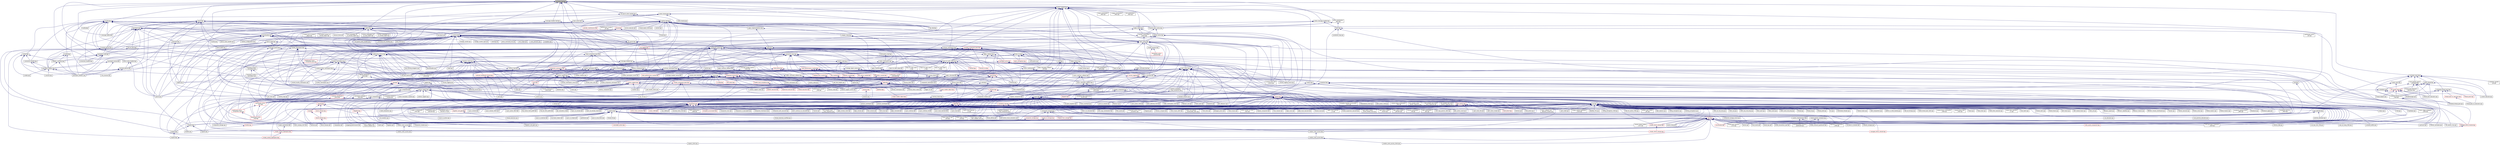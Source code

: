 digraph "parcelset_fwd.hpp"
{
  edge [fontname="Helvetica",fontsize="10",labelfontname="Helvetica",labelfontsize="10"];
  node [fontname="Helvetica",fontsize="10",shape=record];
  Node60 [label="parcelset_fwd.hpp",height=0.2,width=0.4,color="black", fillcolor="grey75", style="filled", fontcolor="black"];
  Node60 -> Node61 [dir="back",color="midnightblue",fontsize="10",style="solid",fontname="Helvetica"];
  Node61 [label="hpx_fwd.hpp",height=0.2,width=0.4,color="black", fillcolor="white", style="filled",URL="$d5/d46/hpx__fwd_8hpp.html"];
  Node60 -> Node62 [dir="back",color="midnightblue",fontsize="10",style="solid",fontname="Helvetica"];
  Node62 [label="message_buffer.hpp",height=0.2,width=0.4,color="black", fillcolor="white", style="filled",URL="$d6/dc1/message__buffer_8hpp.html"];
  Node60 -> Node63 [dir="back",color="midnightblue",fontsize="10",style="solid",fontname="Helvetica"];
  Node63 [label="action_support.hpp",height=0.2,width=0.4,color="black", fillcolor="white", style="filled",URL="$d4/dd8/action__support_8hpp.html"];
  Node63 -> Node64 [dir="back",color="midnightblue",fontsize="10",style="solid",fontname="Helvetica"];
  Node64 [label="child.hpp",height=0.2,width=0.4,color="black", fillcolor="white", style="filled",URL="$d7/d44/server_2child_8hpp.html"];
  Node64 -> Node65 [dir="back",color="midnightblue",fontsize="10",style="solid",fontname="Helvetica"];
  Node65 [label="child.hpp",height=0.2,width=0.4,color="black", fillcolor="white", style="filled",URL="$d5/dcf/child_8hpp.html"];
  Node65 -> Node66 [dir="back",color="midnightblue",fontsize="10",style="solid",fontname="Helvetica"];
  Node66 [label="process.hpp",height=0.2,width=0.4,color="red", fillcolor="white", style="filled",URL="$da/dac/components_2process_2process_8hpp.html"];
  Node66 -> Node69 [dir="back",color="midnightblue",fontsize="10",style="solid",fontname="Helvetica"];
  Node69 [label="process.cpp",height=0.2,width=0.4,color="black", fillcolor="white", style="filled",URL="$d0/d4c/process_8cpp.html"];
  Node65 -> Node70 [dir="back",color="midnightblue",fontsize="10",style="solid",fontname="Helvetica"];
  Node70 [label="child_component.cpp",height=0.2,width=0.4,color="black", fillcolor="white", style="filled",URL="$df/dd7/child__component_8cpp.html"];
  Node64 -> Node69 [dir="back",color="midnightblue",fontsize="10",style="solid",fontname="Helvetica"];
  Node64 -> Node70 [dir="back",color="midnightblue",fontsize="10",style="solid",fontname="Helvetica"];
  Node63 -> Node71 [dir="back",color="midnightblue",fontsize="10",style="solid",fontname="Helvetica"];
  Node71 [label="async_continue.hpp",height=0.2,width=0.4,color="black", fillcolor="white", style="filled",URL="$d9/d8b/async__continue_8hpp.html"];
  Node71 -> Node72 [dir="back",color="midnightblue",fontsize="10",style="solid",fontname="Helvetica"];
  Node72 [label="async.hpp",height=0.2,width=0.4,color="black", fillcolor="white", style="filled",URL="$d5/d2c/async_8hpp.html"];
  Node72 -> Node73 [dir="back",color="midnightblue",fontsize="10",style="solid",fontname="Helvetica"];
  Node73 [label="stencil_iterator.cpp",height=0.2,width=0.4,color="black", fillcolor="white", style="filled",URL="$d6/de1/server_2stencil__iterator_8cpp.html"];
  Node72 -> Node74 [dir="back",color="midnightblue",fontsize="10",style="solid",fontname="Helvetica"];
  Node74 [label="apply.hpp",height=0.2,width=0.4,color="red", fillcolor="white", style="filled",URL="$d7/d4c/apply_8hpp.html"];
  Node74 -> Node76 [dir="back",color="midnightblue",fontsize="10",style="solid",fontname="Helvetica"];
  Node76 [label="ostream.hpp",height=0.2,width=0.4,color="red", fillcolor="white", style="filled",URL="$d1/d38/ostream_8hpp.html"];
  Node76 -> Node188 [dir="back",color="midnightblue",fontsize="10",style="solid",fontname="Helvetica"];
  Node188 [label="component_module.cpp",height=0.2,width=0.4,color="black", fillcolor="white", style="filled",URL="$da/d41/iostreams_2component__module_8cpp.html"];
  Node76 -> Node189 [dir="back",color="midnightblue",fontsize="10",style="solid",fontname="Helvetica"];
  Node189 [label="standard_streams.cpp",height=0.2,width=0.4,color="black", fillcolor="white", style="filled",URL="$da/d60/standard__streams_8cpp.html"];
  Node74 -> Node192 [dir="back",color="midnightblue",fontsize="10",style="solid",fontname="Helvetica"];
  Node192 [label="apply.hpp",height=0.2,width=0.4,color="red", fillcolor="white", style="filled",URL="$d6/d2c/include_2apply_8hpp.html"];
  Node192 -> Node112 [dir="back",color="midnightblue",fontsize="10",style="solid",fontname="Helvetica"];
  Node112 [label="local_channel.cpp",height=0.2,width=0.4,color="black", fillcolor="white", style="filled",URL="$d0/d3e/local__channel_8cpp.html"];
  Node192 -> Node193 [dir="back",color="midnightblue",fontsize="10",style="solid",fontname="Helvetica"];
  Node193 [label="fail_compile_const\l_array_argument.cpp",height=0.2,width=0.4,color="black", fillcolor="white", style="filled",URL="$dc/dba/fail__compile__const__array__argument_8cpp.html"];
  Node192 -> Node195 [dir="back",color="midnightblue",fontsize="10",style="solid",fontname="Helvetica"];
  Node195 [label="apply_colocated.cpp",height=0.2,width=0.4,color="black", fillcolor="white", style="filled",URL="$d5/dd3/apply__colocated_8cpp.html"];
  Node192 -> Node196 [dir="back",color="midnightblue",fontsize="10",style="solid",fontname="Helvetica"];
  Node196 [label="apply_local.cpp",height=0.2,width=0.4,color="black", fillcolor="white", style="filled",URL="$dd/db5/apply__local_8cpp.html"];
  Node192 -> Node197 [dir="back",color="midnightblue",fontsize="10",style="solid",fontname="Helvetica"];
  Node197 [label="apply_local_executor.cpp",height=0.2,width=0.4,color="black", fillcolor="white", style="filled",URL="$db/d84/apply__local__executor_8cpp.html"];
  Node192 -> Node198 [dir="back",color="midnightblue",fontsize="10",style="solid",fontname="Helvetica"];
  Node198 [label="apply_local_executor\l_v1.cpp",height=0.2,width=0.4,color="black", fillcolor="white", style="filled",URL="$dd/d53/apply__local__executor__v1_8cpp.html"];
  Node192 -> Node199 [dir="back",color="midnightblue",fontsize="10",style="solid",fontname="Helvetica"];
  Node199 [label="apply_remote.cpp",height=0.2,width=0.4,color="black", fillcolor="white", style="filled",URL="$d9/d40/apply__remote_8cpp.html"];
  Node192 -> Node200 [dir="back",color="midnightblue",fontsize="10",style="solid",fontname="Helvetica"];
  Node200 [label="apply_remote_client.cpp",height=0.2,width=0.4,color="black", fillcolor="white", style="filled",URL="$d9/def/apply__remote__client_8cpp.html"];
  Node192 -> Node201 [dir="back",color="midnightblue",fontsize="10",style="solid",fontname="Helvetica"];
  Node201 [label="async_continue.cpp",height=0.2,width=0.4,color="black", fillcolor="white", style="filled",URL="$d4/d19/async__continue_8cpp.html"];
  Node192 -> Node202 [dir="back",color="midnightblue",fontsize="10",style="solid",fontname="Helvetica"];
  Node202 [label="async_continue_cb.cpp",height=0.2,width=0.4,color="black", fillcolor="white", style="filled",URL="$df/d37/async__continue__cb_8cpp.html"];
  Node192 -> Node203 [dir="back",color="midnightblue",fontsize="10",style="solid",fontname="Helvetica"];
  Node203 [label="async_continue_cb_colocated.cpp",height=0.2,width=0.4,color="black", fillcolor="white", style="filled",URL="$dd/dce/async__continue__cb__colocated_8cpp.html"];
  Node192 -> Node204 [dir="back",color="midnightblue",fontsize="10",style="solid",fontname="Helvetica"];
  Node204 [label="async_local.cpp",height=0.2,width=0.4,color="black", fillcolor="white", style="filled",URL="$d3/d4c/async__local_8cpp.html"];
  Node192 -> Node205 [dir="back",color="midnightblue",fontsize="10",style="solid",fontname="Helvetica"];
  Node205 [label="async_local_executor.cpp",height=0.2,width=0.4,color="black", fillcolor="white", style="filled",URL="$d4/dce/async__local__executor_8cpp.html"];
  Node192 -> Node206 [dir="back",color="midnightblue",fontsize="10",style="solid",fontname="Helvetica"];
  Node206 [label="async_local_executor\l_v1.cpp",height=0.2,width=0.4,color="black", fillcolor="white", style="filled",URL="$da/d4a/async__local__executor__v1_8cpp.html"];
  Node192 -> Node207 [dir="back",color="midnightblue",fontsize="10",style="solid",fontname="Helvetica"];
  Node207 [label="channel.cpp",height=0.2,width=0.4,color="black", fillcolor="white", style="filled",URL="$dd/d5f/channel_8cpp.html"];
  Node192 -> Node208 [dir="back",color="midnightblue",fontsize="10",style="solid",fontname="Helvetica"];
  Node208 [label="channel_local.cpp",height=0.2,width=0.4,color="black", fillcolor="white", style="filled",URL="$d6/d3e/channel__local_8cpp.html"];
  Node192 -> Node209 [dir="back",color="midnightblue",fontsize="10",style="solid",fontname="Helvetica"];
  Node209 [label="zero_copy_serialization.cpp",height=0.2,width=0.4,color="black", fillcolor="white", style="filled",URL="$d4/dea/zero__copy__serialization_8cpp.html"];
  Node74 -> Node1042 [dir="back",color="midnightblue",fontsize="10",style="solid",fontname="Helvetica"];
  Node1042 [label="parallel_executor.hpp",height=0.2,width=0.4,color="red", fillcolor="white", style="filled",URL="$d8/d39/parallel__executor_8hpp.html"];
  Node74 -> Node1074 [dir="back",color="midnightblue",fontsize="10",style="solid",fontname="Helvetica"];
  Node1074 [label="sequenced_executor.hpp",height=0.2,width=0.4,color="red", fillcolor="white", style="filled",URL="$d2/dea/sequenced__executor_8hpp.html"];
  Node74 -> Node1075 [dir="back",color="midnightblue",fontsize="10",style="solid",fontname="Helvetica"];
  Node1075 [label="thread_execution.hpp",height=0.2,width=0.4,color="red", fillcolor="white", style="filled",URL="$da/d8f/thread__execution_8hpp.html"];
  Node74 -> Node1038 [dir="back",color="midnightblue",fontsize="10",style="solid",fontname="Helvetica"];
  Node1038 [label="hpx_init.cpp",height=0.2,width=0.4,color="black", fillcolor="white", style="filled",URL="$d6/dfa/hpx__init_8cpp.html"];
  Node74 -> Node1088 [dir="back",color="midnightblue",fontsize="10",style="solid",fontname="Helvetica"];
  Node1088 [label="performance_counter\l_stub.cpp",height=0.2,width=0.4,color="black", fillcolor="white", style="filled",URL="$df/db0/performance__counter__stub_8cpp.html"];
  Node74 -> Node1089 [dir="back",color="midnightblue",fontsize="10",style="solid",fontname="Helvetica"];
  Node1089 [label="addressing_service.cpp",height=0.2,width=0.4,color="black", fillcolor="white", style="filled",URL="$d7/d38/addressing__service_8cpp.html"];
  Node74 -> Node1090 [dir="back",color="midnightblue",fontsize="10",style="solid",fontname="Helvetica"];
  Node1090 [label="primary_namespace.cpp",height=0.2,width=0.4,color="black", fillcolor="white", style="filled",URL="$d3/dfe/primary__namespace_8cpp.html"];
  Node74 -> Node1091 [dir="back",color="midnightblue",fontsize="10",style="solid",fontname="Helvetica"];
  Node1091 [label="runtime_support_server.cpp",height=0.2,width=0.4,color="black", fillcolor="white", style="filled",URL="$de/d5c/runtime__support__server_8cpp.html"];
  Node74 -> Node1092 [dir="back",color="midnightblue",fontsize="10",style="solid",fontname="Helvetica"];
  Node1092 [label="memory_block_stubs.cpp",height=0.2,width=0.4,color="black", fillcolor="white", style="filled",URL="$d2/df8/memory__block__stubs_8cpp.html"];
  Node74 -> Node1093 [dir="back",color="midnightblue",fontsize="10",style="solid",fontname="Helvetica"];
  Node1093 [label="memory_stub.cpp",height=0.2,width=0.4,color="black", fillcolor="white", style="filled",URL="$de/ddf/memory__stub_8cpp.html"];
  Node74 -> Node1094 [dir="back",color="midnightblue",fontsize="10",style="solid",fontname="Helvetica"];
  Node1094 [label="runtime_support_stubs.cpp",height=0.2,width=0.4,color="black", fillcolor="white", style="filled",URL="$d8/d9f/runtime__support__stubs_8cpp.html"];
  Node74 -> Node1095 [dir="back",color="midnightblue",fontsize="10",style="solid",fontname="Helvetica"];
  Node1095 [label="get_locality_name.cpp",height=0.2,width=0.4,color="black", fillcolor="white", style="filled",URL="$da/d6f/get__locality__name_8cpp.html"];
  Node74 -> Node1096 [dir="back",color="midnightblue",fontsize="10",style="solid",fontname="Helvetica"];
  Node1096 [label="trigger_lco.cpp",height=0.2,width=0.4,color="black", fillcolor="white", style="filled",URL="$d4/dec/trigger__lco_8cpp.html"];
  Node74 -> Node717 [dir="back",color="midnightblue",fontsize="10",style="solid",fontname="Helvetica"];
  Node717 [label="counting_semaphore.cpp",height=0.2,width=0.4,color="black", fillcolor="white", style="filled",URL="$df/de9/counting__semaphore_8cpp.html"];
  Node74 -> Node733 [dir="back",color="midnightblue",fontsize="10",style="solid",fontname="Helvetica"];
  Node733 [label="shared_mutex1.cpp",height=0.2,width=0.4,color="black", fillcolor="white", style="filled",URL="$d8/d57/shared__mutex1_8cpp.html"];
  Node74 -> Node734 [dir="back",color="midnightblue",fontsize="10",style="solid",fontname="Helvetica"];
  Node734 [label="shared_mutex2.cpp",height=0.2,width=0.4,color="black", fillcolor="white", style="filled",URL="$d1/d40/shared__mutex2_8cpp.html"];
  Node74 -> Node735 [dir="back",color="midnightblue",fontsize="10",style="solid",fontname="Helvetica"];
  Node735 [label="sliding_semaphore.cpp",height=0.2,width=0.4,color="black", fillcolor="white", style="filled",URL="$d2/d38/sliding__semaphore_8cpp.html"];
  Node72 -> Node991 [dir="back",color="midnightblue",fontsize="10",style="solid",fontname="Helvetica"];
  Node991 [label="partitioned_vector\l_impl.hpp",height=0.2,width=0.4,color="red", fillcolor="white", style="filled",URL="$d0/db1/partitioned__vector__impl_8hpp.html"];
  Node72 -> Node76 [dir="back",color="midnightblue",fontsize="10",style="solid",fontname="Helvetica"];
  Node72 -> Node65 [dir="back",color="midnightblue",fontsize="10",style="solid",fontname="Helvetica"];
  Node72 -> Node1097 [dir="back",color="midnightblue",fontsize="10",style="solid",fontname="Helvetica"];
  Node1097 [label="async.hpp",height=0.2,width=0.4,color="black", fillcolor="white", style="filled",URL="$d4/d59/include_2async_8hpp.html"];
  Node1097 -> Node79 [dir="back",color="midnightblue",fontsize="10",style="solid",fontname="Helvetica"];
  Node79 [label="allgather.cpp",height=0.2,width=0.4,color="black", fillcolor="white", style="filled",URL="$d7/d06/allgather_8cpp.html"];
  Node1097 -> Node80 [dir="back",color="midnightblue",fontsize="10",style="solid",fontname="Helvetica"];
  Node80 [label="allgather_and_gate.cpp",height=0.2,width=0.4,color="black", fillcolor="white", style="filled",URL="$d1/d56/allgather__and__gate_8cpp.html"];
  Node1097 -> Node1098 [dir="back",color="midnightblue",fontsize="10",style="solid",fontname="Helvetica"];
  Node1098 [label="apex_fibonacci.cpp",height=0.2,width=0.4,color="black", fillcolor="white", style="filled",URL="$de/de1/apex__fibonacci_8cpp.html"];
  Node1097 -> Node225 [dir="back",color="midnightblue",fontsize="10",style="solid",fontname="Helvetica"];
  Node225 [label="apex_policy_engine\l_active_thread_count.cpp",height=0.2,width=0.4,color="black", fillcolor="white", style="filled",URL="$d5/d01/apex__policy__engine__active__thread__count_8cpp.html"];
  Node1097 -> Node226 [dir="back",color="midnightblue",fontsize="10",style="solid",fontname="Helvetica"];
  Node226 [label="apex_policy_engine\l_events.cpp",height=0.2,width=0.4,color="black", fillcolor="white", style="filled",URL="$df/d0f/apex__policy__engine__events_8cpp.html"];
  Node1097 -> Node227 [dir="back",color="midnightblue",fontsize="10",style="solid",fontname="Helvetica"];
  Node227 [label="apex_policy_engine\l_periodic.cpp",height=0.2,width=0.4,color="black", fillcolor="white", style="filled",URL="$d5/d7b/apex__policy__engine__periodic_8cpp.html"];
  Node1097 -> Node289 [dir="back",color="midnightblue",fontsize="10",style="solid",fontname="Helvetica"];
  Node289 [label="nqueen.hpp",height=0.2,width=0.4,color="black", fillcolor="white", style="filled",URL="$da/dfd/stubs_2nqueen_8hpp.html"];
  Node289 -> Node290 [dir="back",color="midnightblue",fontsize="10",style="solid",fontname="Helvetica"];
  Node290 [label="nqueen.hpp",height=0.2,width=0.4,color="black", fillcolor="white", style="filled",URL="$d0/d07/nqueen_8hpp.html"];
  Node290 -> Node291 [dir="back",color="midnightblue",fontsize="10",style="solid",fontname="Helvetica"];
  Node291 [label="nqueen_client.cpp",height=0.2,width=0.4,color="black", fillcolor="white", style="filled",URL="$d3/d5e/nqueen__client_8cpp.html"];
  Node1097 -> Node97 [dir="back",color="midnightblue",fontsize="10",style="solid",fontname="Helvetica"];
  Node97 [label="1d_wave_equation.cpp",height=0.2,width=0.4,color="black", fillcolor="white", style="filled",URL="$da/dab/1d__wave__equation_8cpp.html"];
  Node1097 -> Node299 [dir="back",color="midnightblue",fontsize="10",style="solid",fontname="Helvetica"];
  Node299 [label="factorial.cpp",height=0.2,width=0.4,color="black", fillcolor="white", style="filled",URL="$d9/d00/factorial_8cpp.html"];
  Node1097 -> Node1099 [dir="back",color="midnightblue",fontsize="10",style="solid",fontname="Helvetica"];
  Node1099 [label="fibonacci.cpp",height=0.2,width=0.4,color="black", fillcolor="white", style="filled",URL="$d9/d89/fibonacci_8cpp.html"];
  Node1097 -> Node1100 [dir="back",color="midnightblue",fontsize="10",style="solid",fontname="Helvetica"];
  Node1100 [label="fibonacci_one.cpp",height=0.2,width=0.4,color="black", fillcolor="white", style="filled",URL="$d8/d78/fibonacci__one_8cpp.html"];
  Node1097 -> Node1101 [dir="back",color="midnightblue",fontsize="10",style="solid",fontname="Helvetica"];
  Node1101 [label="print_to_console.cpp",height=0.2,width=0.4,color="black", fillcolor="white", style="filled",URL="$d7/de6/print__to__console_8cpp.html"];
  Node1097 -> Node305 [dir="back",color="midnightblue",fontsize="10",style="solid",fontname="Helvetica"];
  Node305 [label="quicksort.cpp",height=0.2,width=0.4,color="black", fillcolor="white", style="filled",URL="$d3/d1e/quicksort_8cpp.html"];
  Node1097 -> Node115 [dir="back",color="midnightblue",fontsize="10",style="solid",fontname="Helvetica"];
  Node115 [label="sierpinski.cpp",height=0.2,width=0.4,color="black", fillcolor="white", style="filled",URL="$d3/d7e/sierpinski_8cpp.html"];
  Node1097 -> Node312 [dir="back",color="midnightblue",fontsize="10",style="solid",fontname="Helvetica"];
  Node312 [label="random_mem_access.hpp",height=0.2,width=0.4,color="black", fillcolor="white", style="filled",URL="$d3/d32/stubs_2random__mem__access_8hpp.html"];
  Node312 -> Node313 [dir="back",color="midnightblue",fontsize="10",style="solid",fontname="Helvetica"];
  Node313 [label="random_mem_access.hpp",height=0.2,width=0.4,color="black", fillcolor="white", style="filled",URL="$db/de8/random__mem__access_8hpp.html"];
  Node313 -> Node314 [dir="back",color="midnightblue",fontsize="10",style="solid",fontname="Helvetica"];
  Node314 [label="random_mem_access_client.cpp",height=0.2,width=0.4,color="black", fillcolor="white", style="filled",URL="$df/d1b/random__mem__access__client_8cpp.html"];
  Node1097 -> Node318 [dir="back",color="midnightblue",fontsize="10",style="solid",fontname="Helvetica"];
  Node318 [label="interpolator.cpp",height=0.2,width=0.4,color="black", fillcolor="white", style="filled",URL="$d5/d02/interpolator_8cpp.html"];
  Node1097 -> Node347 [dir="back",color="midnightblue",fontsize="10",style="solid",fontname="Helvetica"];
  Node347 [label="simple_central_tuplespace.hpp",height=0.2,width=0.4,color="red", fillcolor="white", style="filled",URL="$d0/d4b/stubs_2simple__central__tuplespace_8hpp.html"];
  Node1097 -> Node223 [dir="back",color="midnightblue",fontsize="10",style="solid",fontname="Helvetica"];
  Node223 [label="lcos.hpp",height=0.2,width=0.4,color="black", fillcolor="white", style="filled",URL="$d5/deb/lcos_8hpp.html"];
  Node223 -> Node80 [dir="back",color="midnightblue",fontsize="10",style="solid",fontname="Helvetica"];
  Node223 -> Node224 [dir="back",color="midnightblue",fontsize="10",style="solid",fontname="Helvetica"];
  Node224 [label="apex_balance.cpp",height=0.2,width=0.4,color="black", fillcolor="white", style="filled",URL="$d4/d8e/apex__balance_8cpp.html"];
  Node223 -> Node225 [dir="back",color="midnightblue",fontsize="10",style="solid",fontname="Helvetica"];
  Node223 -> Node226 [dir="back",color="midnightblue",fontsize="10",style="solid",fontname="Helvetica"];
  Node223 -> Node227 [dir="back",color="midnightblue",fontsize="10",style="solid",fontname="Helvetica"];
  Node223 -> Node228 [dir="back",color="midnightblue",fontsize="10",style="solid",fontname="Helvetica"];
  Node228 [label="heartbeat.cpp",height=0.2,width=0.4,color="black", fillcolor="white", style="filled",URL="$d8/d98/heartbeat_8cpp.html"];
  Node223 -> Node229 [dir="back",color="midnightblue",fontsize="10",style="solid",fontname="Helvetica"];
  Node229 [label="hello_world_component.hpp",height=0.2,width=0.4,color="red", fillcolor="white", style="filled",URL="$df/df0/hello__world__component_8hpp.html"];
  Node223 -> Node231 [dir="back",color="midnightblue",fontsize="10",style="solid",fontname="Helvetica"];
  Node231 [label="row.hpp",height=0.2,width=0.4,color="red", fillcolor="white", style="filled",URL="$dc/d69/row_8hpp.html"];
  Node231 -> Node90 [dir="back",color="midnightblue",fontsize="10",style="solid",fontname="Helvetica"];
  Node90 [label="stencil_iterator.hpp",height=0.2,width=0.4,color="red", fillcolor="white", style="filled",URL="$dc/d5c/server_2stencil__iterator_8hpp.html"];
  Node90 -> Node73 [dir="back",color="midnightblue",fontsize="10",style="solid",fontname="Helvetica"];
  Node223 -> Node233 [dir="back",color="midnightblue",fontsize="10",style="solid",fontname="Helvetica"];
  Node233 [label="stencil_iterator.hpp",height=0.2,width=0.4,color="red", fillcolor="white", style="filled",URL="$d4/dc8/stencil__iterator_8hpp.html"];
  Node233 -> Node90 [dir="back",color="midnightblue",fontsize="10",style="solid",fontname="Helvetica"];
  Node223 -> Node90 [dir="back",color="midnightblue",fontsize="10",style="solid",fontname="Helvetica"];
  Node223 -> Node212 [dir="back",color="midnightblue",fontsize="10",style="solid",fontname="Helvetica"];
  Node212 [label="jacobi_hpx.cpp",height=0.2,width=0.4,color="black", fillcolor="white", style="filled",URL="$d8/d72/jacobi__hpx_8cpp.html"];
  Node223 -> Node234 [dir="back",color="midnightblue",fontsize="10",style="solid",fontname="Helvetica"];
  Node234 [label="jacobi_nonuniform_hpx.cpp",height=0.2,width=0.4,color="black", fillcolor="white", style="filled",URL="$de/d56/jacobi__nonuniform__hpx_8cpp.html"];
  Node223 -> Node105 [dir="back",color="midnightblue",fontsize="10",style="solid",fontname="Helvetica"];
  Node105 [label="enumerate_threads.cpp",height=0.2,width=0.4,color="black", fillcolor="white", style="filled",URL="$d3/dd4/enumerate__threads_8cpp.html"];
  Node223 -> Node235 [dir="back",color="midnightblue",fontsize="10",style="solid",fontname="Helvetica"];
  Node235 [label="fibonacci_await.cpp",height=0.2,width=0.4,color="black", fillcolor="white", style="filled",URL="$dc/d1c/fibonacci__await_8cpp.html"];
  Node223 -> Node236 [dir="back",color="midnightblue",fontsize="10",style="solid",fontname="Helvetica"];
  Node236 [label="fibonacci_dataflow.cpp",height=0.2,width=0.4,color="black", fillcolor="white", style="filled",URL="$df/d3d/fibonacci__dataflow_8cpp.html"];
  Node223 -> Node237 [dir="back",color="midnightblue",fontsize="10",style="solid",fontname="Helvetica"];
  Node237 [label="fibonacci_futures.cpp",height=0.2,width=0.4,color="black", fillcolor="white", style="filled",URL="$d6/de3/fibonacci__futures_8cpp.html"];
  Node223 -> Node238 [dir="back",color="midnightblue",fontsize="10",style="solid",fontname="Helvetica"];
  Node238 [label="fibonacci_futures_distributed.cpp",height=0.2,width=0.4,color="black", fillcolor="white", style="filled",URL="$d1/dc9/fibonacci__futures__distributed_8cpp.html"];
  Node223 -> Node108 [dir="back",color="midnightblue",fontsize="10",style="solid",fontname="Helvetica"];
  Node108 [label="fractals.cpp",height=0.2,width=0.4,color="black", fillcolor="white", style="filled",URL="$d8/d58/fractals_8cpp.html"];
  Node223 -> Node109 [dir="back",color="midnightblue",fontsize="10",style="solid",fontname="Helvetica"];
  Node109 [label="fractals_executor.cpp",height=0.2,width=0.4,color="black", fillcolor="white", style="filled",URL="$d9/da9/fractals__executor_8cpp.html"];
  Node223 -> Node239 [dir="back",color="midnightblue",fontsize="10",style="solid",fontname="Helvetica"];
  Node239 [label="fractals_struct.cpp",height=0.2,width=0.4,color="black", fillcolor="white", style="filled",URL="$d8/d2f/fractals__struct_8cpp.html"];
  Node223 -> Node110 [dir="back",color="midnightblue",fontsize="10",style="solid",fontname="Helvetica"];
  Node110 [label="hello_world.cpp",height=0.2,width=0.4,color="black", fillcolor="white", style="filled",URL="$d0/d67/hello__world_8cpp.html"];
  Node223 -> Node240 [dir="back",color="midnightblue",fontsize="10",style="solid",fontname="Helvetica"];
  Node240 [label="latch_local.cpp",height=0.2,width=0.4,color="black", fillcolor="white", style="filled",URL="$dd/dd3/latch__local_8cpp.html"];
  Node223 -> Node241 [dir="back",color="midnightblue",fontsize="10",style="solid",fontname="Helvetica"];
  Node241 [label="latch_remote.cpp",height=0.2,width=0.4,color="black", fillcolor="white", style="filled",URL="$df/d59/latch__remote_8cpp.html"];
  Node223 -> Node112 [dir="back",color="midnightblue",fontsize="10",style="solid",fontname="Helvetica"];
  Node223 -> Node113 [dir="back",color="midnightblue",fontsize="10",style="solid",fontname="Helvetica"];
  Node113 [label="pingpong.cpp",height=0.2,width=0.4,color="black", fillcolor="white", style="filled",URL="$dd/d4d/pingpong_8cpp.html"];
  Node223 -> Node114 [dir="back",color="midnightblue",fontsize="10",style="solid",fontname="Helvetica"];
  Node114 [label="shared_mutex.cpp",height=0.2,width=0.4,color="black", fillcolor="white", style="filled",URL="$da/d0b/shared__mutex_8cpp.html"];
  Node223 -> Node242 [dir="back",color="midnightblue",fontsize="10",style="solid",fontname="Helvetica"];
  Node242 [label="wait_composition.cpp",height=0.2,width=0.4,color="black", fillcolor="white", style="filled",URL="$d6/d13/wait__composition_8cpp.html"];
  Node223 -> Node243 [dir="back",color="midnightblue",fontsize="10",style="solid",fontname="Helvetica"];
  Node243 [label="sheneos_compare.cpp",height=0.2,width=0.4,color="black", fillcolor="white", style="filled",URL="$dc/d11/sheneos__compare_8cpp.html"];
  Node223 -> Node244 [dir="back",color="midnightblue",fontsize="10",style="solid",fontname="Helvetica"];
  Node244 [label="spell_check_file.cpp",height=0.2,width=0.4,color="black", fillcolor="white", style="filled",URL="$df/df7/spell__check__file_8cpp.html"];
  Node223 -> Node245 [dir="back",color="midnightblue",fontsize="10",style="solid",fontname="Helvetica"];
  Node245 [label="spell_check_simple.cpp",height=0.2,width=0.4,color="black", fillcolor="white", style="filled",URL="$dd/d54/spell__check__simple_8cpp.html"];
  Node223 -> Node125 [dir="back",color="midnightblue",fontsize="10",style="solid",fontname="Helvetica"];
  Node125 [label="simple_central_tuplespace\l_client.cpp",height=0.2,width=0.4,color="black", fillcolor="white", style="filled",URL="$d1/d7b/simple__central__tuplespace__client_8cpp.html"];
  Node223 -> Node246 [dir="back",color="midnightblue",fontsize="10",style="solid",fontname="Helvetica"];
  Node246 [label="hpx.hpp",height=0.2,width=0.4,color="red", fillcolor="white", style="filled",URL="$d0/daa/hpx_8hpp.html"];
  Node246 -> Node253 [dir="back",color="midnightblue",fontsize="10",style="solid",fontname="Helvetica"];
  Node253 [label="1d_stencil_4_throttle.cpp",height=0.2,width=0.4,color="black", fillcolor="white", style="filled",URL="$d6/de5/1d__stencil__4__throttle_8cpp.html"];
  Node246 -> Node259 [dir="back",color="midnightblue",fontsize="10",style="solid",fontname="Helvetica"];
  Node259 [label="accumulator.hpp",height=0.2,width=0.4,color="red", fillcolor="white", style="filled",URL="$d4/d9d/server_2accumulator_8hpp.html"];
  Node246 -> Node79 [dir="back",color="midnightblue",fontsize="10",style="solid",fontname="Helvetica"];
  Node246 -> Node80 [dir="back",color="midnightblue",fontsize="10",style="solid",fontname="Helvetica"];
  Node246 -> Node271 [dir="back",color="midnightblue",fontsize="10",style="solid",fontname="Helvetica"];
  Node271 [label="cancelable_action.hpp",height=0.2,width=0.4,color="red", fillcolor="white", style="filled",URL="$d5/d4d/server_2cancelable__action_8hpp.html"];
  Node246 -> Node229 [dir="back",color="midnightblue",fontsize="10",style="solid",fontname="Helvetica"];
  Node246 -> Node73 [dir="back",color="midnightblue",fontsize="10",style="solid",fontname="Helvetica"];
  Node246 -> Node212 [dir="back",color="midnightblue",fontsize="10",style="solid",fontname="Helvetica"];
  Node246 -> Node234 [dir="back",color="midnightblue",fontsize="10",style="solid",fontname="Helvetica"];
  Node246 -> Node287 [dir="back",color="midnightblue",fontsize="10",style="solid",fontname="Helvetica"];
  Node287 [label="nqueen.cpp",height=0.2,width=0.4,color="black", fillcolor="white", style="filled",URL="$db/dca/nqueen_8cpp.html"];
  Node246 -> Node288 [dir="back",color="midnightblue",fontsize="10",style="solid",fontname="Helvetica"];
  Node288 [label="nqueen.hpp",height=0.2,width=0.4,color="black", fillcolor="white", style="filled",URL="$de/d58/server_2nqueen_8hpp.html"];
  Node288 -> Node287 [dir="back",color="midnightblue",fontsize="10",style="solid",fontname="Helvetica"];
  Node288 -> Node289 [dir="back",color="midnightblue",fontsize="10",style="solid",fontname="Helvetica"];
  Node246 -> Node291 [dir="back",color="midnightblue",fontsize="10",style="solid",fontname="Helvetica"];
  Node246 -> Node299 [dir="back",color="midnightblue",fontsize="10",style="solid",fontname="Helvetica"];
  Node246 -> Node213 [dir="back",color="midnightblue",fontsize="10",style="solid",fontname="Helvetica"];
  Node213 [label="interest_calculator.cpp",height=0.2,width=0.4,color="black", fillcolor="white", style="filled",URL="$d2/d86/interest__calculator_8cpp.html"];
  Node246 -> Node302 [dir="back",color="midnightblue",fontsize="10",style="solid",fontname="Helvetica"];
  Node302 [label="non_atomic_rma.cpp",height=0.2,width=0.4,color="black", fillcolor="white", style="filled",URL="$d7/d8b/non__atomic__rma_8cpp.html"];
  Node246 -> Node305 [dir="back",color="midnightblue",fontsize="10",style="solid",fontname="Helvetica"];
  Node246 -> Node310 [dir="back",color="midnightblue",fontsize="10",style="solid",fontname="Helvetica"];
  Node310 [label="random_mem_access.cpp",height=0.2,width=0.4,color="black", fillcolor="white", style="filled",URL="$d1/d51/random__mem__access_8cpp.html"];
  Node246 -> Node311 [dir="back",color="midnightblue",fontsize="10",style="solid",fontname="Helvetica"];
  Node311 [label="random_mem_access.hpp",height=0.2,width=0.4,color="black", fillcolor="white", style="filled",URL="$d0/d19/server_2random__mem__access_8hpp.html"];
  Node311 -> Node310 [dir="back",color="midnightblue",fontsize="10",style="solid",fontname="Helvetica"];
  Node311 -> Node312 [dir="back",color="midnightblue",fontsize="10",style="solid",fontname="Helvetica"];
  Node246 -> Node314 [dir="back",color="midnightblue",fontsize="10",style="solid",fontname="Helvetica"];
  Node246 -> Node122 [dir="back",color="midnightblue",fontsize="10",style="solid",fontname="Helvetica"];
  Node122 [label="oversubscribing_resource\l_partitioner.cpp",height=0.2,width=0.4,color="black", fillcolor="white", style="filled",URL="$dd/dee/oversubscribing__resource__partitioner_8cpp.html"];
  Node246 -> Node123 [dir="back",color="midnightblue",fontsize="10",style="solid",fontname="Helvetica"];
  Node123 [label="simple_resource_partitioner.cpp",height=0.2,width=0.4,color="black", fillcolor="white", style="filled",URL="$d5/df9/simple__resource__partitioner_8cpp.html"];
  Node246 -> Node318 [dir="back",color="midnightblue",fontsize="10",style="solid",fontname="Helvetica"];
  Node246 -> Node331 [dir="back",color="midnightblue",fontsize="10",style="solid",fontname="Helvetica"];
  Node331 [label="throttle.cpp",height=0.2,width=0.4,color="black", fillcolor="white", style="filled",URL="$de/d56/server_2throttle_8cpp.html"];
  Node246 -> Node332 [dir="back",color="midnightblue",fontsize="10",style="solid",fontname="Helvetica"];
  Node332 [label="throttle.hpp",height=0.2,width=0.4,color="red", fillcolor="white", style="filled",URL="$db/dc9/server_2throttle_8hpp.html"];
  Node332 -> Node331 [dir="back",color="midnightblue",fontsize="10",style="solid",fontname="Helvetica"];
  Node246 -> Node345 [dir="back",color="midnightblue",fontsize="10",style="solid",fontname="Helvetica"];
  Node345 [label="simple_central_tuplespace.hpp",height=0.2,width=0.4,color="red", fillcolor="white", style="filled",URL="$db/d69/server_2simple__central__tuplespace_8hpp.html"];
  Node345 -> Node347 [dir="back",color="midnightblue",fontsize="10",style="solid",fontname="Helvetica"];
  Node246 -> Node349 [dir="back",color="midnightblue",fontsize="10",style="solid",fontname="Helvetica"];
  Node349 [label="tuples_warehouse.hpp",height=0.2,width=0.4,color="black", fillcolor="white", style="filled",URL="$da/de6/tuples__warehouse_8hpp.html"];
  Node349 -> Node345 [dir="back",color="midnightblue",fontsize="10",style="solid",fontname="Helvetica"];
  Node246 -> Node190 [dir="back",color="midnightblue",fontsize="10",style="solid",fontname="Helvetica"];
  Node190 [label="network_storage.cpp",height=0.2,width=0.4,color="black", fillcolor="white", style="filled",URL="$db/daa/network__storage_8cpp.html"];
  Node246 -> Node149 [dir="back",color="midnightblue",fontsize="10",style="solid",fontname="Helvetica"];
  Node149 [label="pingpong_performance.cpp",height=0.2,width=0.4,color="black", fillcolor="white", style="filled",URL="$de/d03/pingpong__performance_8cpp.html"];
  Node246 -> Node366 [dir="back",color="midnightblue",fontsize="10",style="solid",fontname="Helvetica"];
  Node366 [label="duplicate_id_registration\l_1596.cpp",height=0.2,width=0.4,color="black", fillcolor="white", style="filled",URL="$db/d8d/duplicate__id__registration__1596_8cpp.html"];
  Node246 -> Node369 [dir="back",color="midnightblue",fontsize="10",style="solid",fontname="Helvetica"];
  Node369 [label="send_gid_keep_component\l_1624.cpp",height=0.2,width=0.4,color="black", fillcolor="white", style="filled",URL="$d9/d49/send__gid__keep__component__1624_8cpp.html"];
  Node246 -> Node385 [dir="back",color="midnightblue",fontsize="10",style="solid",fontname="Helvetica"];
  Node385 [label="async_callback_with\l_bound_callback.cpp",height=0.2,width=0.4,color="black", fillcolor="white", style="filled",URL="$d2/dae/async__callback__with__bound__callback_8cpp.html"];
  Node246 -> Node386 [dir="back",color="midnightblue",fontsize="10",style="solid",fontname="Helvetica"];
  Node386 [label="async_unwrap_1037.cpp",height=0.2,width=0.4,color="black", fillcolor="white", style="filled",URL="$d4/d13/async__unwrap__1037_8cpp.html"];
  Node246 -> Node387 [dir="back",color="midnightblue",fontsize="10",style="solid",fontname="Helvetica"];
  Node387 [label="barrier_hang.cpp",height=0.2,width=0.4,color="black", fillcolor="white", style="filled",URL="$dd/d8b/barrier__hang_8cpp.html"];
  Node246 -> Node402 [dir="back",color="midnightblue",fontsize="10",style="solid",fontname="Helvetica"];
  Node402 [label="lifetime_588.cpp",height=0.2,width=0.4,color="black", fillcolor="white", style="filled",URL="$d7/dca/lifetime__588_8cpp.html"];
  Node246 -> Node408 [dir="back",color="midnightblue",fontsize="10",style="solid",fontname="Helvetica"];
  Node408 [label="set_hpx_limit_798.cpp",height=0.2,width=0.4,color="black", fillcolor="white", style="filled",URL="$d2/dfb/set__hpx__limit__798_8cpp.html"];
  Node246 -> Node410 [dir="back",color="midnightblue",fontsize="10",style="solid",fontname="Helvetica"];
  Node410 [label="shared_stated_leaked\l_1211.cpp",height=0.2,width=0.4,color="black", fillcolor="white", style="filled",URL="$dc/dce/shared__stated__leaked__1211_8cpp.html"];
  Node246 -> Node157 [dir="back",color="midnightblue",fontsize="10",style="solid",fontname="Helvetica"];
  Node157 [label="wait_all_hang_1946.cpp",height=0.2,width=0.4,color="black", fillcolor="white", style="filled",URL="$d5/d69/wait__all__hang__1946_8cpp.html"];
  Node246 -> Node433 [dir="back",color="midnightblue",fontsize="10",style="solid",fontname="Helvetica"];
  Node433 [label="thread_pool_executor\l_1114.cpp",height=0.2,width=0.4,color="black", fillcolor="white", style="filled",URL="$d8/d63/thread__pool__executor__1114_8cpp.html"];
  Node246 -> Node444 [dir="back",color="midnightblue",fontsize="10",style="solid",fontname="Helvetica"];
  Node444 [label="managed_refcnt_checker.hpp",height=0.2,width=0.4,color="red", fillcolor="white", style="filled",URL="$df/da6/server_2managed__refcnt__checker_8hpp.html"];
  Node444 -> Node445 [dir="back",color="midnightblue",fontsize="10",style="solid",fontname="Helvetica"];
  Node445 [label="managed_refcnt_checker.hpp",height=0.2,width=0.4,color="red", fillcolor="white", style="filled",URL="$d3/d77/stubs_2managed__refcnt__checker_8hpp.html"];
  Node246 -> Node446 [dir="back",color="midnightblue",fontsize="10",style="solid",fontname="Helvetica"];
  Node446 [label="simple_refcnt_checker.hpp",height=0.2,width=0.4,color="red", fillcolor="white", style="filled",URL="$d6/d3d/server_2simple__refcnt__checker_8hpp.html"];
  Node446 -> Node448 [dir="back",color="midnightblue",fontsize="10",style="solid",fontname="Helvetica"];
  Node448 [label="simple_refcnt_checker.hpp",height=0.2,width=0.4,color="red", fillcolor="white", style="filled",URL="$da/d8e/stubs_2simple__refcnt__checker_8hpp.html"];
  Node246 -> Node445 [dir="back",color="midnightblue",fontsize="10",style="solid",fontname="Helvetica"];
  Node246 -> Node448 [dir="back",color="midnightblue",fontsize="10",style="solid",fontname="Helvetica"];
  Node246 -> Node455 [dir="back",color="midnightblue",fontsize="10",style="solid",fontname="Helvetica"];
  Node455 [label="await.cpp",height=0.2,width=0.4,color="black", fillcolor="white", style="filled",URL="$d6/d41/await_8cpp.html"];
  Node246 -> Node456 [dir="back",color="midnightblue",fontsize="10",style="solid",fontname="Helvetica"];
  Node456 [label="barrier.cpp",height=0.2,width=0.4,color="black", fillcolor="white", style="filled",URL="$df/d63/tests_2unit_2lcos_2barrier_8cpp.html"];
  Node246 -> Node468 [dir="back",color="midnightblue",fontsize="10",style="solid",fontname="Helvetica"];
  Node468 [label="local_event.cpp",height=0.2,width=0.4,color="black", fillcolor="white", style="filled",URL="$df/d9a/local__event_8cpp.html"];
  Node246 -> Node679 [dir="back",color="midnightblue",fontsize="10",style="solid",fontname="Helvetica"];
  Node679 [label="serialize_buffer.cpp",height=0.2,width=0.4,color="black", fillcolor="white", style="filled",URL="$d1/d00/serialize__buffer_8cpp.html"];
  Node223 -> Node130 [dir="back",color="midnightblue",fontsize="10",style="solid",fontname="Helvetica"];
  Node130 [label="parent_vs_child_stealing.cpp",height=0.2,width=0.4,color="black", fillcolor="white", style="filled",URL="$d2/d07/parent__vs__child__stealing_8cpp.html"];
  Node223 -> Node141 [dir="back",color="midnightblue",fontsize="10",style="solid",fontname="Helvetica"];
  Node141 [label="wait_all_timings.cpp",height=0.2,width=0.4,color="black", fillcolor="white", style="filled",URL="$d5/da1/wait__all__timings_8cpp.html"];
  Node223 -> Node687 [dir="back",color="midnightblue",fontsize="10",style="solid",fontname="Helvetica"];
  Node687 [label="return_future_2847.cpp",height=0.2,width=0.4,color="black", fillcolor="white", style="filled",URL="$d3/dfe/return__future__2847_8cpp.html"];
  Node223 -> Node688 [dir="back",color="midnightblue",fontsize="10",style="solid",fontname="Helvetica"];
  Node688 [label="return_non_default\l_constructible_2847.cpp",height=0.2,width=0.4,color="black", fillcolor="white", style="filled",URL="$dc/d11/return__non__default__constructible__2847_8cpp.html"];
  Node223 -> Node366 [dir="back",color="midnightblue",fontsize="10",style="solid",fontname="Helvetica"];
  Node223 -> Node369 [dir="back",color="midnightblue",fontsize="10",style="solid",fontname="Helvetica"];
  Node223 -> Node689 [dir="back",color="midnightblue",fontsize="10",style="solid",fontname="Helvetica"];
  Node689 [label="async_action_1813.cpp",height=0.2,width=0.4,color="black", fillcolor="white", style="filled",URL="$db/de6/async__action__1813_8cpp.html"];
  Node223 -> Node690 [dir="back",color="midnightblue",fontsize="10",style="solid",fontname="Helvetica"];
  Node690 [label="async_callback_non\l_deduced_context.cpp",height=0.2,width=0.4,color="black", fillcolor="white", style="filled",URL="$dc/dbb/async__callback__non__deduced__context_8cpp.html"];
  Node223 -> Node691 [dir="back",color="midnightblue",fontsize="10",style="solid",fontname="Helvetica"];
  Node691 [label="broadcast_unwrap_future\l_2885.cpp",height=0.2,width=0.4,color="black", fillcolor="white", style="filled",URL="$da/df6/broadcast__unwrap__future__2885_8cpp.html"];
  Node223 -> Node692 [dir="back",color="midnightblue",fontsize="10",style="solid",fontname="Helvetica"];
  Node692 [label="broadcast_wait_for\l_2822.cpp",height=0.2,width=0.4,color="black", fillcolor="white", style="filled",URL="$dd/de7/broadcast__wait__for__2822_8cpp.html"];
  Node223 -> Node693 [dir="back",color="midnightblue",fontsize="10",style="solid",fontname="Helvetica"];
  Node693 [label="dataflow_791.cpp",height=0.2,width=0.4,color="black", fillcolor="white", style="filled",URL="$d6/da1/dataflow__791_8cpp.html"];
  Node223 -> Node694 [dir="back",color="midnightblue",fontsize="10",style="solid",fontname="Helvetica"];
  Node694 [label="future_range_ambiguity\l_2032.cpp",height=0.2,width=0.4,color="black", fillcolor="white", style="filled",URL="$dc/d4e/future__range__ambiguity__2032_8cpp.html"];
  Node223 -> Node695 [dir="back",color="midnightblue",fontsize="10",style="solid",fontname="Helvetica"];
  Node695 [label="future_timed_wait_1025.cpp",height=0.2,width=0.4,color="black", fillcolor="white", style="filled",URL="$de/d7d/future__timed__wait__1025_8cpp.html"];
  Node223 -> Node696 [dir="back",color="midnightblue",fontsize="10",style="solid",fontname="Helvetica"];
  Node696 [label="shared_future_continuation\l_order.cpp",height=0.2,width=0.4,color="black", fillcolor="white", style="filled",URL="$dd/d1f/shared__future__continuation__order_8cpp.html"];
  Node223 -> Node697 [dir="back",color="midnightblue",fontsize="10",style="solid",fontname="Helvetica"];
  Node697 [label="shared_future_then\l_2166.cpp",height=0.2,width=0.4,color="black", fillcolor="white", style="filled",URL="$d8/dc4/shared__future__then__2166_8cpp.html"];
  Node223 -> Node410 [dir="back",color="midnightblue",fontsize="10",style="solid",fontname="Helvetica"];
  Node223 -> Node698 [dir="back",color="midnightblue",fontsize="10",style="solid",fontname="Helvetica"];
  Node698 [label="sliding_semaphore_2338.cpp",height=0.2,width=0.4,color="black", fillcolor="white", style="filled",URL="$da/da6/sliding__semaphore__2338_8cpp.html"];
  Node223 -> Node699 [dir="back",color="midnightblue",fontsize="10",style="solid",fontname="Helvetica"];
  Node699 [label="wait_for_action_2796.cpp",height=0.2,width=0.4,color="black", fillcolor="white", style="filled",URL="$dc/db9/wait__for__action__2796_8cpp.html"];
  Node223 -> Node433 [dir="back",color="midnightblue",fontsize="10",style="solid",fontname="Helvetica"];
  Node223 -> Node159 [dir="back",color="midnightblue",fontsize="10",style="solid",fontname="Helvetica"];
  Node159 [label="function_serialization\l_728.cpp",height=0.2,width=0.4,color="black", fillcolor="white", style="filled",URL="$d8/db1/function__serialization__728_8cpp.html"];
  Node223 -> Node700 [dir="back",color="midnightblue",fontsize="10",style="solid",fontname="Helvetica"];
  Node700 [label="protect_with_nullary\l_pfo.cpp",height=0.2,width=0.4,color="black", fillcolor="white", style="filled",URL="$df/db5/protect__with__nullary__pfo_8cpp.html"];
  Node223 -> Node701 [dir="back",color="midnightblue",fontsize="10",style="solid",fontname="Helvetica"];
  Node701 [label="tuple_serialization\l_803.cpp",height=0.2,width=0.4,color="black", fillcolor="white", style="filled",URL="$de/d61/tuple__serialization__803_8cpp.html"];
  Node223 -> Node702 [dir="back",color="midnightblue",fontsize="10",style="solid",fontname="Helvetica"];
  Node702 [label="zero_copy_parcels_1001.cpp",height=0.2,width=0.4,color="black", fillcolor="white", style="filled",URL="$da/dfd/zero__copy__parcels__1001_8cpp.html"];
  Node223 -> Node703 [dir="back",color="midnightblue",fontsize="10",style="solid",fontname="Helvetica"];
  Node703 [label="return_future.cpp",height=0.2,width=0.4,color="black", fillcolor="white", style="filled",URL="$d4/dbe/return__future_8cpp.html"];
  Node223 -> Node704 [dir="back",color="midnightblue",fontsize="10",style="solid",fontname="Helvetica"];
  Node704 [label="find_clients_from_prefix.cpp",height=0.2,width=0.4,color="black", fillcolor="white", style="filled",URL="$dc/d15/find__clients__from__prefix_8cpp.html"];
  Node223 -> Node705 [dir="back",color="midnightblue",fontsize="10",style="solid",fontname="Helvetica"];
  Node705 [label="find_ids_from_prefix.cpp",height=0.2,width=0.4,color="black", fillcolor="white", style="filled",URL="$dc/df3/find__ids__from__prefix_8cpp.html"];
  Node223 -> Node706 [dir="back",color="midnightblue",fontsize="10",style="solid",fontname="Helvetica"];
  Node706 [label="get_colocation_id.cpp",height=0.2,width=0.4,color="black", fillcolor="white", style="filled",URL="$dd/d0d/get__colocation__id_8cpp.html"];
  Node223 -> Node172 [dir="back",color="midnightblue",fontsize="10",style="solid",fontname="Helvetica"];
  Node172 [label="split_credit.cpp",height=0.2,width=0.4,color="black", fillcolor="white", style="filled",URL="$dc/d1c/split__credit_8cpp.html"];
  Node223 -> Node707 [dir="back",color="midnightblue",fontsize="10",style="solid",fontname="Helvetica"];
  Node707 [label="apex_action_count.cpp",height=0.2,width=0.4,color="black", fillcolor="white", style="filled",URL="$d8/de5/apex__action__count_8cpp.html"];
  Node223 -> Node708 [dir="back",color="midnightblue",fontsize="10",style="solid",fontname="Helvetica"];
  Node708 [label="action_invoke_no_more\l_than.cpp",height=0.2,width=0.4,color="black", fillcolor="white", style="filled",URL="$db/d8a/action__invoke__no__more__than_8cpp.html"];
  Node223 -> Node181 [dir="back",color="midnightblue",fontsize="10",style="solid",fontname="Helvetica"];
  Node181 [label="migrate_component.cpp",height=0.2,width=0.4,color="black", fillcolor="white", style="filled",URL="$dc/d78/migrate__component_8cpp.html"];
  Node223 -> Node195 [dir="back",color="midnightblue",fontsize="10",style="solid",fontname="Helvetica"];
  Node223 -> Node196 [dir="back",color="midnightblue",fontsize="10",style="solid",fontname="Helvetica"];
  Node223 -> Node197 [dir="back",color="midnightblue",fontsize="10",style="solid",fontname="Helvetica"];
  Node223 -> Node198 [dir="back",color="midnightblue",fontsize="10",style="solid",fontname="Helvetica"];
  Node223 -> Node199 [dir="back",color="midnightblue",fontsize="10",style="solid",fontname="Helvetica"];
  Node223 -> Node200 [dir="back",color="midnightblue",fontsize="10",style="solid",fontname="Helvetica"];
  Node223 -> Node709 [dir="back",color="midnightblue",fontsize="10",style="solid",fontname="Helvetica"];
  Node709 [label="async_cb_colocated.cpp",height=0.2,width=0.4,color="black", fillcolor="white", style="filled",URL="$d7/d7f/async__cb__colocated_8cpp.html"];
  Node223 -> Node710 [dir="back",color="midnightblue",fontsize="10",style="solid",fontname="Helvetica"];
  Node710 [label="async_cb_remote.cpp",height=0.2,width=0.4,color="black", fillcolor="white", style="filled",URL="$da/d88/async__cb__remote_8cpp.html"];
  Node223 -> Node711 [dir="back",color="midnightblue",fontsize="10",style="solid",fontname="Helvetica"];
  Node711 [label="async_cb_remote_client.cpp",height=0.2,width=0.4,color="black", fillcolor="white", style="filled",URL="$d2/d31/async__cb__remote__client_8cpp.html"];
  Node223 -> Node201 [dir="back",color="midnightblue",fontsize="10",style="solid",fontname="Helvetica"];
  Node223 -> Node202 [dir="back",color="midnightblue",fontsize="10",style="solid",fontname="Helvetica"];
  Node223 -> Node203 [dir="back",color="midnightblue",fontsize="10",style="solid",fontname="Helvetica"];
  Node223 -> Node204 [dir="back",color="midnightblue",fontsize="10",style="solid",fontname="Helvetica"];
  Node223 -> Node205 [dir="back",color="midnightblue",fontsize="10",style="solid",fontname="Helvetica"];
  Node223 -> Node206 [dir="back",color="midnightblue",fontsize="10",style="solid",fontname="Helvetica"];
  Node223 -> Node712 [dir="back",color="midnightblue",fontsize="10",style="solid",fontname="Helvetica"];
  Node712 [label="async_remote.cpp",height=0.2,width=0.4,color="black", fillcolor="white", style="filled",URL="$dd/dd8/async__remote_8cpp.html"];
  Node223 -> Node713 [dir="back",color="midnightblue",fontsize="10",style="solid",fontname="Helvetica"];
  Node713 [label="async_remote_client.cpp",height=0.2,width=0.4,color="black", fillcolor="white", style="filled",URL="$d6/d49/async__remote__client_8cpp.html"];
  Node223 -> Node456 [dir="back",color="midnightblue",fontsize="10",style="solid",fontname="Helvetica"];
  Node223 -> Node714 [dir="back",color="midnightblue",fontsize="10",style="solid",fontname="Helvetica"];
  Node714 [label="broadcast.cpp",height=0.2,width=0.4,color="black", fillcolor="white", style="filled",URL="$d8/d8b/broadcast_8cpp.html"];
  Node223 -> Node715 [dir="back",color="midnightblue",fontsize="10",style="solid",fontname="Helvetica"];
  Node715 [label="broadcast_apply.cpp",height=0.2,width=0.4,color="black", fillcolor="white", style="filled",URL="$dd/de8/broadcast__apply_8cpp.html"];
  Node223 -> Node207 [dir="back",color="midnightblue",fontsize="10",style="solid",fontname="Helvetica"];
  Node223 -> Node208 [dir="back",color="midnightblue",fontsize="10",style="solid",fontname="Helvetica"];
  Node223 -> Node716 [dir="back",color="midnightblue",fontsize="10",style="solid",fontname="Helvetica"];
  Node716 [label="client_then.cpp",height=0.2,width=0.4,color="black", fillcolor="white", style="filled",URL="$d1/d5a/client__then_8cpp.html"];
  Node223 -> Node717 [dir="back",color="midnightblue",fontsize="10",style="solid",fontname="Helvetica"];
  Node223 -> Node718 [dir="back",color="midnightblue",fontsize="10",style="solid",fontname="Helvetica"];
  Node718 [label="fold.cpp",height=0.2,width=0.4,color="black", fillcolor="white", style="filled",URL="$d8/dd8/fold_8cpp.html"];
  Node223 -> Node719 [dir="back",color="midnightblue",fontsize="10",style="solid",fontname="Helvetica"];
  Node719 [label="future.cpp",height=0.2,width=0.4,color="black", fillcolor="white", style="filled",URL="$d6/d4d/future_8cpp.html"];
  Node223 -> Node720 [dir="back",color="midnightblue",fontsize="10",style="solid",fontname="Helvetica"];
  Node720 [label="future_then.cpp",height=0.2,width=0.4,color="black", fillcolor="white", style="filled",URL="$df/da5/future__then_8cpp.html"];
  Node223 -> Node721 [dir="back",color="midnightblue",fontsize="10",style="solid",fontname="Helvetica"];
  Node721 [label="future_then_executor.cpp",height=0.2,width=0.4,color="black", fillcolor="white", style="filled",URL="$df/dbe/future__then__executor_8cpp.html"];
  Node223 -> Node722 [dir="back",color="midnightblue",fontsize="10",style="solid",fontname="Helvetica"];
  Node722 [label="future_then_executor\l_v1.cpp",height=0.2,width=0.4,color="black", fillcolor="white", style="filled",URL="$de/dc5/future__then__executor__v1_8cpp.html"];
  Node223 -> Node468 [dir="back",color="midnightblue",fontsize="10",style="solid",fontname="Helvetica"];
  Node223 -> Node723 [dir="back",color="midnightblue",fontsize="10",style="solid",fontname="Helvetica"];
  Node723 [label="local_latch.cpp",height=0.2,width=0.4,color="black", fillcolor="white", style="filled",URL="$d4/db4/local__latch_8cpp.html"];
  Node223 -> Node724 [dir="back",color="midnightblue",fontsize="10",style="solid",fontname="Helvetica"];
  Node724 [label="local_promise_allocator.cpp",height=0.2,width=0.4,color="black", fillcolor="white", style="filled",URL="$db/df1/local__promise__allocator_8cpp.html"];
  Node223 -> Node725 [dir="back",color="midnightblue",fontsize="10",style="solid",fontname="Helvetica"];
  Node725 [label="test_allocator.hpp",height=0.2,width=0.4,color="black", fillcolor="white", style="filled",URL="$d2/dce/test__allocator_8hpp.html"];
  Node725 -> Node724 [dir="back",color="midnightblue",fontsize="10",style="solid",fontname="Helvetica"];
  Node725 -> Node726 [dir="back",color="midnightblue",fontsize="10",style="solid",fontname="Helvetica"];
  Node726 [label="promise_allocator.cpp",height=0.2,width=0.4,color="black", fillcolor="white", style="filled",URL="$de/d66/promise__allocator_8cpp.html"];
  Node725 -> Node727 [dir="back",color="midnightblue",fontsize="10",style="solid",fontname="Helvetica"];
  Node727 [label="use_allocator.cpp",height=0.2,width=0.4,color="black", fillcolor="white", style="filled",URL="$d6/d1d/use__allocator_8cpp.html"];
  Node223 -> Node728 [dir="back",color="midnightblue",fontsize="10",style="solid",fontname="Helvetica"];
  Node728 [label="packaged_action.cpp",height=0.2,width=0.4,color="black", fillcolor="white", style="filled",URL="$d3/d63/packaged__action_8cpp.html"];
  Node223 -> Node729 [dir="back",color="midnightblue",fontsize="10",style="solid",fontname="Helvetica"];
  Node729 [label="promise.cpp",height=0.2,width=0.4,color="black", fillcolor="white", style="filled",URL="$d1/d4f/tests_2unit_2lcos_2promise_8cpp.html"];
  Node223 -> Node726 [dir="back",color="midnightblue",fontsize="10",style="solid",fontname="Helvetica"];
  Node223 -> Node730 [dir="back",color="midnightblue",fontsize="10",style="solid",fontname="Helvetica"];
  Node730 [label="reduce.cpp",height=0.2,width=0.4,color="black", fillcolor="white", style="filled",URL="$d5/d6d/reduce_8cpp.html"];
  Node223 -> Node731 [dir="back",color="midnightblue",fontsize="10",style="solid",fontname="Helvetica"];
  Node731 [label="remote_latch.cpp",height=0.2,width=0.4,color="black", fillcolor="white", style="filled",URL="$dd/d5d/remote__latch_8cpp.html"];
  Node223 -> Node732 [dir="back",color="midnightblue",fontsize="10",style="solid",fontname="Helvetica"];
  Node732 [label="shared_future.cpp",height=0.2,width=0.4,color="black", fillcolor="white", style="filled",URL="$d3/d69/shared__future_8cpp.html"];
  Node223 -> Node733 [dir="back",color="midnightblue",fontsize="10",style="solid",fontname="Helvetica"];
  Node223 -> Node734 [dir="back",color="midnightblue",fontsize="10",style="solid",fontname="Helvetica"];
  Node223 -> Node735 [dir="back",color="midnightblue",fontsize="10",style="solid",fontname="Helvetica"];
  Node223 -> Node736 [dir="back",color="midnightblue",fontsize="10",style="solid",fontname="Helvetica"];
  Node736 [label="split_future.cpp",height=0.2,width=0.4,color="black", fillcolor="white", style="filled",URL="$d0/d69/split__future_8cpp.html"];
  Node223 -> Node737 [dir="back",color="midnightblue",fontsize="10",style="solid",fontname="Helvetica"];
  Node737 [label="split_shared_future.cpp",height=0.2,width=0.4,color="black", fillcolor="white", style="filled",URL="$d2/d00/split__shared__future_8cpp.html"];
  Node223 -> Node727 [dir="back",color="midnightblue",fontsize="10",style="solid",fontname="Helvetica"];
  Node223 -> Node738 [dir="back",color="midnightblue",fontsize="10",style="solid",fontname="Helvetica"];
  Node738 [label="when_all.cpp",height=0.2,width=0.4,color="black", fillcolor="white", style="filled",URL="$da/d18/when__all_8cpp.html"];
  Node223 -> Node739 [dir="back",color="midnightblue",fontsize="10",style="solid",fontname="Helvetica"];
  Node739 [label="when_all_std_array.cpp",height=0.2,width=0.4,color="black", fillcolor="white", style="filled",URL="$d0/dfc/when__all__std__array_8cpp.html"];
  Node223 -> Node740 [dir="back",color="midnightblue",fontsize="10",style="solid",fontname="Helvetica"];
  Node740 [label="when_any.cpp",height=0.2,width=0.4,color="black", fillcolor="white", style="filled",URL="$d7/d30/when__any_8cpp.html"];
  Node223 -> Node741 [dir="back",color="midnightblue",fontsize="10",style="solid",fontname="Helvetica"];
  Node741 [label="when_any_std_array.cpp",height=0.2,width=0.4,color="black", fillcolor="white", style="filled",URL="$d3/d3d/when__any__std__array_8cpp.html"];
  Node223 -> Node742 [dir="back",color="midnightblue",fontsize="10",style="solid",fontname="Helvetica"];
  Node742 [label="when_each.cpp",height=0.2,width=0.4,color="black", fillcolor="white", style="filled",URL="$d0/d95/when__each_8cpp.html"];
  Node223 -> Node743 [dir="back",color="midnightblue",fontsize="10",style="solid",fontname="Helvetica"];
  Node743 [label="when_some.cpp",height=0.2,width=0.4,color="black", fillcolor="white", style="filled",URL="$dc/d48/when__some_8cpp.html"];
  Node223 -> Node744 [dir="back",color="midnightblue",fontsize="10",style="solid",fontname="Helvetica"];
  Node744 [label="when_some_std_array.cpp",height=0.2,width=0.4,color="black", fillcolor="white", style="filled",URL="$df/d4d/when__some__std__array_8cpp.html"];
  Node223 -> Node679 [dir="back",color="midnightblue",fontsize="10",style="solid",fontname="Helvetica"];
  Node223 -> Node745 [dir="back",color="midnightblue",fontsize="10",style="solid",fontname="Helvetica"];
  Node745 [label="thread.cpp",height=0.2,width=0.4,color="black", fillcolor="white", style="filled",URL="$d0/d4e/tests_2unit_2threads_2thread_8cpp.html"];
  Node223 -> Node746 [dir="back",color="midnightblue",fontsize="10",style="solid",fontname="Helvetica"];
  Node746 [label="thread_affinity.cpp",height=0.2,width=0.4,color="black", fillcolor="white", style="filled",URL="$da/dce/thread__affinity_8cpp.html"];
  Node223 -> Node747 [dir="back",color="midnightblue",fontsize="10",style="solid",fontname="Helvetica"];
  Node747 [label="thread_id.cpp",height=0.2,width=0.4,color="black", fillcolor="white", style="filled",URL="$df/d88/thread__id_8cpp.html"];
  Node223 -> Node748 [dir="back",color="midnightblue",fontsize="10",style="solid",fontname="Helvetica"];
  Node748 [label="thread_suspension_executor.cpp",height=0.2,width=0.4,color="black", fillcolor="white", style="filled",URL="$de/d9f/thread__suspension__executor_8cpp.html"];
  Node223 -> Node749 [dir="back",color="midnightblue",fontsize="10",style="solid",fontname="Helvetica"];
  Node749 [label="thread_yield.cpp",height=0.2,width=0.4,color="black", fillcolor="white", style="filled",URL="$dc/d23/thread__yield_8cpp.html"];
  Node223 -> Node750 [dir="back",color="midnightblue",fontsize="10",style="solid",fontname="Helvetica"];
  Node750 [label="tss.cpp",height=0.2,width=0.4,color="black", fillcolor="white", style="filled",URL="$dc/d69/tests_2unit_2threads_2tss_8cpp.html"];
  Node223 -> Node751 [dir="back",color="midnightblue",fontsize="10",style="solid",fontname="Helvetica"];
  Node751 [label="bind_action.cpp",height=0.2,width=0.4,color="black", fillcolor="white", style="filled",URL="$d7/d85/bind__action_8cpp.html"];
  Node1097 -> Node127 [dir="back",color="midnightblue",fontsize="10",style="solid",fontname="Helvetica"];
  Node127 [label="future_overhead.cpp",height=0.2,width=0.4,color="black", fillcolor="white", style="filled",URL="$d3/d79/future__overhead_8cpp.html"];
  Node1097 -> Node135 [dir="back",color="midnightblue",fontsize="10",style="solid",fontname="Helvetica"];
  Node135 [label="spinlock_overhead1.cpp",height=0.2,width=0.4,color="black", fillcolor="white", style="filled",URL="$d0/d32/spinlock__overhead1_8cpp.html"];
  Node1097 -> Node136 [dir="back",color="midnightblue",fontsize="10",style="solid",fontname="Helvetica"];
  Node136 [label="spinlock_overhead2.cpp",height=0.2,width=0.4,color="black", fillcolor="white", style="filled",URL="$de/d55/spinlock__overhead2_8cpp.html"];
  Node1097 -> Node149 [dir="back",color="midnightblue",fontsize="10",style="solid",fontname="Helvetica"];
  Node1097 -> Node1102 [dir="back",color="midnightblue",fontsize="10",style="solid",fontname="Helvetica"];
  Node1102 [label="async_deferred_1523.cpp",height=0.2,width=0.4,color="black", fillcolor="white", style="filled",URL="$da/d8e/async__deferred__1523_8cpp.html"];
  Node1097 -> Node949 [dir="back",color="midnightblue",fontsize="10",style="solid",fontname="Helvetica"];
  Node949 [label="component_action_move\l_semantics.cpp",height=0.2,width=0.4,color="black", fillcolor="white", style="filled",URL="$d4/d20/component__action__move__semantics_8cpp.html"];
  Node1097 -> Node1103 [dir="back",color="midnightblue",fontsize="10",style="solid",fontname="Helvetica"];
  Node1103 [label="make_continuation_1615.cpp",height=0.2,width=0.4,color="black", fillcolor="white", style="filled",URL="$d4/d2c/make__continuation__1615_8cpp.html"];
  Node1097 -> Node1104 [dir="back",color="midnightblue",fontsize="10",style="solid",fontname="Helvetica"];
  Node1104 [label="plain_action_1550.cpp",height=0.2,width=0.4,color="black", fillcolor="white", style="filled",URL="$d0/dff/plain__action__1550_8cpp.html"];
  Node1097 -> Node932 [dir="back",color="midnightblue",fontsize="10",style="solid",fontname="Helvetica"];
  Node932 [label="plain_action_move_semantics.cpp",height=0.2,width=0.4,color="black", fillcolor="white", style="filled",URL="$db/d0f/plain__action__move__semantics_8cpp.html"];
  Node1097 -> Node954 [dir="back",color="midnightblue",fontsize="10",style="solid",fontname="Helvetica"];
  Node954 [label="create_n_components\l_2323.cpp",height=0.2,width=0.4,color="black", fillcolor="white", style="filled",URL="$d9/d8c/create__n__components__2323_8cpp.html"];
  Node1097 -> Node689 [dir="back",color="midnightblue",fontsize="10",style="solid",fontname="Helvetica"];
  Node1097 -> Node385 [dir="back",color="midnightblue",fontsize="10",style="solid",fontname="Helvetica"];
  Node1097 -> Node933 [dir="back",color="midnightblue",fontsize="10",style="solid",fontname="Helvetica"];
  Node933 [label="future_hang_on_get\l_629.cpp",height=0.2,width=0.4,color="black", fillcolor="white", style="filled",URL="$d6/dfd/future__hang__on__get__629_8cpp.html"];
  Node1097 -> Node934 [dir="back",color="midnightblue",fontsize="10",style="solid",fontname="Helvetica"];
  Node934 [label="future_hang_on_then\l_629.cpp",height=0.2,width=0.4,color="black", fillcolor="white", style="filled",URL="$d1/ddc/future__hang__on__then__629_8cpp.html"];
  Node1097 -> Node935 [dir="back",color="midnightblue",fontsize="10",style="solid",fontname="Helvetica"];
  Node935 [label="future_hang_on_wait\l_with_callback_629.cpp",height=0.2,width=0.4,color="black", fillcolor="white", style="filled",URL="$d0/d0e/future__hang__on__wait__with__callback__629_8cpp.html"];
  Node1097 -> Node159 [dir="back",color="midnightblue",fontsize="10",style="solid",fontname="Helvetica"];
  Node1097 -> Node701 [dir="back",color="midnightblue",fontsize="10",style="solid",fontname="Helvetica"];
  Node1097 -> Node702 [dir="back",color="midnightblue",fontsize="10",style="solid",fontname="Helvetica"];
  Node1097 -> Node445 [dir="back",color="midnightblue",fontsize="10",style="solid",fontname="Helvetica"];
  Node1097 -> Node448 [dir="back",color="midnightblue",fontsize="10",style="solid",fontname="Helvetica"];
  Node1097 -> Node162 [dir="back",color="midnightblue",fontsize="10",style="solid",fontname="Helvetica"];
  Node162 [label="credit_exhaustion.cpp",height=0.2,width=0.4,color="black", fillcolor="white", style="filled",URL="$d6/d80/credit__exhaustion_8cpp.html"];
  Node1097 -> Node704 [dir="back",color="midnightblue",fontsize="10",style="solid",fontname="Helvetica"];
  Node1097 -> Node705 [dir="back",color="midnightblue",fontsize="10",style="solid",fontname="Helvetica"];
  Node1097 -> Node706 [dir="back",color="midnightblue",fontsize="10",style="solid",fontname="Helvetica"];
  Node1097 -> Node707 [dir="back",color="midnightblue",fontsize="10",style="solid",fontname="Helvetica"];
  Node1097 -> Node963 [dir="back",color="midnightblue",fontsize="10",style="solid",fontname="Helvetica"];
  Node963 [label="distribution_policy\l_executor.cpp",height=0.2,width=0.4,color="black", fillcolor="white", style="filled",URL="$da/d92/distribution__policy__executor_8cpp.html"];
  Node1097 -> Node964 [dir="back",color="midnightblue",fontsize="10",style="solid",fontname="Helvetica"];
  Node964 [label="distribution_policy\l_executor_v1.cpp",height=0.2,width=0.4,color="black", fillcolor="white", style="filled",URL="$dd/d43/distribution__policy__executor__v1_8cpp.html"];
  Node1097 -> Node709 [dir="back",color="midnightblue",fontsize="10",style="solid",fontname="Helvetica"];
  Node1097 -> Node710 [dir="back",color="midnightblue",fontsize="10",style="solid",fontname="Helvetica"];
  Node1097 -> Node711 [dir="back",color="midnightblue",fontsize="10",style="solid",fontname="Helvetica"];
  Node1097 -> Node201 [dir="back",color="midnightblue",fontsize="10",style="solid",fontname="Helvetica"];
  Node1097 -> Node202 [dir="back",color="midnightblue",fontsize="10",style="solid",fontname="Helvetica"];
  Node1097 -> Node203 [dir="back",color="midnightblue",fontsize="10",style="solid",fontname="Helvetica"];
  Node1097 -> Node204 [dir="back",color="midnightblue",fontsize="10",style="solid",fontname="Helvetica"];
  Node1097 -> Node205 [dir="back",color="midnightblue",fontsize="10",style="solid",fontname="Helvetica"];
  Node1097 -> Node206 [dir="back",color="midnightblue",fontsize="10",style="solid",fontname="Helvetica"];
  Node1097 -> Node712 [dir="back",color="midnightblue",fontsize="10",style="solid",fontname="Helvetica"];
  Node1097 -> Node713 [dir="back",color="midnightblue",fontsize="10",style="solid",fontname="Helvetica"];
  Node1097 -> Node455 [dir="back",color="midnightblue",fontsize="10",style="solid",fontname="Helvetica"];
  Node1097 -> Node1082 [dir="back",color="midnightblue",fontsize="10",style="solid",fontname="Helvetica"];
  Node1082 [label="future_wait.cpp",height=0.2,width=0.4,color="black", fillcolor="white", style="filled",URL="$d6/d2f/future__wait_8cpp.html"];
  Node1097 -> Node748 [dir="back",color="midnightblue",fontsize="10",style="solid",fontname="Helvetica"];
  Node1097 -> Node751 [dir="back",color="midnightblue",fontsize="10",style="solid",fontname="Helvetica"];
  Node1097 -> Node1085 [dir="back",color="midnightblue",fontsize="10",style="solid",fontname="Helvetica"];
  Node1085 [label="unwrap.cpp",height=0.2,width=0.4,color="black", fillcolor="white", style="filled",URL="$df/d62/unwrap_8cpp.html"];
  Node72 -> Node882 [dir="back",color="midnightblue",fontsize="10",style="solid",fontname="Helvetica"];
  Node882 [label="is_heap.hpp",height=0.2,width=0.4,color="red", fillcolor="white", style="filled",URL="$df/d5d/algorithms_2is__heap_8hpp.html"];
  Node72 -> Node915 [dir="back",color="midnightblue",fontsize="10",style="solid",fontname="Helvetica"];
  Node915 [label="partition.hpp",height=0.2,width=0.4,color="red", fillcolor="white", style="filled",URL="$db/d01/hpx_2parallel_2algorithms_2partition_8hpp.html"];
  Node72 -> Node1042 [dir="back",color="midnightblue",fontsize="10",style="solid",fontname="Helvetica"];
  Node72 -> Node1074 [dir="back",color="midnightblue",fontsize="10",style="solid",fontname="Helvetica"];
  Node72 -> Node1075 [dir="back",color="midnightblue",fontsize="10",style="solid",fontname="Helvetica"];
  Node72 -> Node776 [dir="back",color="midnightblue",fontsize="10",style="solid",fontname="Helvetica"];
  Node776 [label="task_block.hpp",height=0.2,width=0.4,color="red", fillcolor="white", style="filled",URL="$de/db7/task__block_8hpp.html"];
  Node72 -> Node1072 [dir="back",color="midnightblue",fontsize="10",style="solid",fontname="Helvetica"];
  Node1072 [label="handle_local_exceptions.hpp",height=0.2,width=0.4,color="red", fillcolor="white", style="filled",URL="$dc/df9/handle__local__exceptions_8hpp.html"];
  Node1072 -> Node915 [dir="back",color="midnightblue",fontsize="10",style="solid",fontname="Helvetica"];
  Node72 -> Node1105 [dir="back",color="midnightblue",fontsize="10",style="solid",fontname="Helvetica"];
  Node1105 [label="memory_block.hpp",height=0.2,width=0.4,color="black", fillcolor="white", style="filled",URL="$d2/d7e/stubs_2memory__block_8hpp.html"];
  Node1105 -> Node1106 [dir="back",color="midnightblue",fontsize="10",style="solid",fontname="Helvetica"];
  Node1106 [label="memory_block.hpp",height=0.2,width=0.4,color="black", fillcolor="white", style="filled",URL="$d6/d1f/memory__block_8hpp.html"];
  Node1106 -> Node922 [dir="back",color="midnightblue",fontsize="10",style="solid",fontname="Helvetica"];
  Node922 [label="components.hpp",height=0.2,width=0.4,color="red", fillcolor="white", style="filled",URL="$d2/d8d/components_8hpp.html"];
  Node922 -> Node259 [dir="back",color="midnightblue",fontsize="10",style="solid",fontname="Helvetica"];
  Node922 -> Node923 [dir="back",color="midnightblue",fontsize="10",style="solid",fontname="Helvetica"];
  Node923 [label="template_accumulator.hpp",height=0.2,width=0.4,color="red", fillcolor="white", style="filled",URL="$d0/d3f/server_2template__accumulator_8hpp.html"];
  Node922 -> Node926 [dir="back",color="midnightblue",fontsize="10",style="solid",fontname="Helvetica"];
  Node926 [label="allgather.hpp",height=0.2,width=0.4,color="red", fillcolor="white", style="filled",URL="$d4/d4a/allgather_8hpp.html"];
  Node926 -> Node79 [dir="back",color="midnightblue",fontsize="10",style="solid",fontname="Helvetica"];
  Node922 -> Node753 [dir="back",color="midnightblue",fontsize="10",style="solid",fontname="Helvetica"];
  Node753 [label="allgather_and_gate.hpp",height=0.2,width=0.4,color="red", fillcolor="white", style="filled",URL="$d9/dbb/allgather__and__gate_8hpp.html"];
  Node753 -> Node80 [dir="back",color="midnightblue",fontsize="10",style="solid",fontname="Helvetica"];
  Node922 -> Node271 [dir="back",color="midnightblue",fontsize="10",style="solid",fontname="Helvetica"];
  Node922 -> Node229 [dir="back",color="midnightblue",fontsize="10",style="solid",fontname="Helvetica"];
  Node922 -> Node90 [dir="back",color="midnightblue",fontsize="10",style="solid",fontname="Helvetica"];
  Node922 -> Node288 [dir="back",color="midnightblue",fontsize="10",style="solid",fontname="Helvetica"];
  Node922 -> Node100 [dir="back",color="midnightblue",fontsize="10",style="solid",fontname="Helvetica"];
  Node100 [label="component_ctors.cpp",height=0.2,width=0.4,color="black", fillcolor="white", style="filled",URL="$d3/d2a/component__ctors_8cpp.html"];
  Node922 -> Node101 [dir="back",color="midnightblue",fontsize="10",style="solid",fontname="Helvetica"];
  Node101 [label="component_in_executable.cpp",height=0.2,width=0.4,color="black", fillcolor="white", style="filled",URL="$d8/d4b/component__in__executable_8cpp.html"];
  Node922 -> Node102 [dir="back",color="midnightblue",fontsize="10",style="solid",fontname="Helvetica"];
  Node102 [label="component_inheritance.cpp",height=0.2,width=0.4,color="black", fillcolor="white", style="filled",URL="$d8/d55/component__inheritance_8cpp.html"];
  Node922 -> Node103 [dir="back",color="midnightblue",fontsize="10",style="solid",fontname="Helvetica"];
  Node103 [label="component_with_executor.cpp",height=0.2,width=0.4,color="black", fillcolor="white", style="filled",URL="$d4/d20/component__with__executor_8cpp.html"];
  Node922 -> Node299 [dir="back",color="midnightblue",fontsize="10",style="solid",fontname="Helvetica"];
  Node922 -> Node110 [dir="back",color="midnightblue",fontsize="10",style="solid",fontname="Helvetica"];
  Node922 -> Node240 [dir="back",color="midnightblue",fontsize="10",style="solid",fontname="Helvetica"];
  Node922 -> Node241 [dir="back",color="midnightblue",fontsize="10",style="solid",fontname="Helvetica"];
  Node922 -> Node113 [dir="back",color="midnightblue",fontsize="10",style="solid",fontname="Helvetica"];
  Node922 -> Node311 [dir="back",color="midnightblue",fontsize="10",style="solid",fontname="Helvetica"];
  Node922 -> Node243 [dir="back",color="midnightblue",fontsize="10",style="solid",fontname="Helvetica"];
  Node922 -> Node332 [dir="back",color="midnightblue",fontsize="10",style="solid",fontname="Helvetica"];
  Node922 -> Node345 [dir="back",color="midnightblue",fontsize="10",style="solid",fontname="Helvetica"];
  Node922 -> Node349 [dir="back",color="midnightblue",fontsize="10",style="solid",fontname="Helvetica"];
  Node922 -> Node929 [dir="back",color="midnightblue",fontsize="10",style="solid",fontname="Helvetica"];
  Node929 [label="runtime.hpp",height=0.2,width=0.4,color="black", fillcolor="white", style="filled",URL="$d5/d15/include_2runtime_8hpp.html"];
  Node929 -> Node81 [dir="back",color="midnightblue",fontsize="10",style="solid",fontname="Helvetica"];
  Node81 [label="async_io_action.cpp",height=0.2,width=0.4,color="black", fillcolor="white", style="filled",URL="$d3/df5/async__io__action_8cpp.html"];
  Node929 -> Node82 [dir="back",color="midnightblue",fontsize="10",style="solid",fontname="Helvetica"];
  Node82 [label="async_io_external.cpp",height=0.2,width=0.4,color="black", fillcolor="white", style="filled",URL="$da/d9a/async__io__external_8cpp.html"];
  Node929 -> Node83 [dir="back",color="midnightblue",fontsize="10",style="solid",fontname="Helvetica"];
  Node83 [label="async_io_low_level.cpp",height=0.2,width=0.4,color="black", fillcolor="white", style="filled",URL="$dc/d10/async__io__low__level_8cpp.html"];
  Node929 -> Node84 [dir="back",color="midnightblue",fontsize="10",style="solid",fontname="Helvetica"];
  Node84 [label="async_io_simple.cpp",height=0.2,width=0.4,color="black", fillcolor="white", style="filled",URL="$da/db7/async__io__simple_8cpp.html"];
  Node929 -> Node86 [dir="back",color="midnightblue",fontsize="10",style="solid",fontname="Helvetica"];
  Node86 [label="rnd_future_reduce.cpp",height=0.2,width=0.4,color="black", fillcolor="white", style="filled",URL="$d1/db5/rnd__future__reduce_8cpp.html"];
  Node929 -> Node122 [dir="back",color="midnightblue",fontsize="10",style="solid",fontname="Helvetica"];
  Node929 -> Node930 [dir="back",color="midnightblue",fontsize="10",style="solid",fontname="Helvetica"];
  Node930 [label="system_characteristics.hpp",height=0.2,width=0.4,color="black", fillcolor="white", style="filled",URL="$d0/d07/system__characteristics_8hpp.html"];
  Node930 -> Node122 [dir="back",color="midnightblue",fontsize="10",style="solid",fontname="Helvetica"];
  Node930 -> Node123 [dir="back",color="midnightblue",fontsize="10",style="solid",fontname="Helvetica"];
  Node929 -> Node123 [dir="back",color="midnightblue",fontsize="10",style="solid",fontname="Helvetica"];
  Node929 -> Node246 [dir="back",color="midnightblue",fontsize="10",style="solid",fontname="Helvetica"];
  Node929 -> Node931 [dir="back",color="midnightblue",fontsize="10",style="solid",fontname="Helvetica"];
  Node931 [label="partitioner.cpp",height=0.2,width=0.4,color="black", fillcolor="white", style="filled",URL="$d6/dab/partitioner_8cpp.html"];
  Node929 -> Node932 [dir="back",color="midnightblue",fontsize="10",style="solid",fontname="Helvetica"];
  Node929 -> Node933 [dir="back",color="midnightblue",fontsize="10",style="solid",fontname="Helvetica"];
  Node929 -> Node934 [dir="back",color="midnightblue",fontsize="10",style="solid",fontname="Helvetica"];
  Node929 -> Node935 [dir="back",color="midnightblue",fontsize="10",style="solid",fontname="Helvetica"];
  Node929 -> Node936 [dir="back",color="midnightblue",fontsize="10",style="solid",fontname="Helvetica"];
  Node936 [label="all_counters.cpp",height=0.2,width=0.4,color="black", fillcolor="white", style="filled",URL="$d1/d66/all__counters_8cpp.html"];
  Node929 -> Node746 [dir="back",color="midnightblue",fontsize="10",style="solid",fontname="Helvetica"];
  Node929 -> Node937 [dir="back",color="midnightblue",fontsize="10",style="solid",fontname="Helvetica"];
  Node937 [label="thread_mf.cpp",height=0.2,width=0.4,color="black", fillcolor="white", style="filled",URL="$da/d21/thread__mf_8cpp.html"];
  Node929 -> Node938 [dir="back",color="midnightblue",fontsize="10",style="solid",fontname="Helvetica"];
  Node938 [label="thread_stacksize.cpp",height=0.2,width=0.4,color="black", fillcolor="white", style="filled",URL="$df/d43/thread__stacksize_8cpp.html"];
  Node929 -> Node939 [dir="back",color="midnightblue",fontsize="10",style="solid",fontname="Helvetica"];
  Node939 [label="thread_stacksize_overflow.cpp",height=0.2,width=0.4,color="black", fillcolor="white", style="filled",URL="$d3/dc0/thread__stacksize__overflow_8cpp.html"];
  Node922 -> Node950 [dir="back",color="midnightblue",fontsize="10",style="solid",fontname="Helvetica"];
  Node950 [label="action_move_semantics.hpp",height=0.2,width=0.4,color="red", fillcolor="white", style="filled",URL="$dc/d9e/server_2action__move__semantics_8hpp.html"];
  Node922 -> Node687 [dir="back",color="midnightblue",fontsize="10",style="solid",fontname="Helvetica"];
  Node922 -> Node688 [dir="back",color="midnightblue",fontsize="10",style="solid",fontname="Helvetica"];
  Node922 -> Node366 [dir="back",color="midnightblue",fontsize="10",style="solid",fontname="Helvetica"];
  Node922 -> Node369 [dir="back",color="midnightblue",fontsize="10",style="solid",fontname="Helvetica"];
  Node922 -> Node952 [dir="back",color="midnightblue",fontsize="10",style="solid",fontname="Helvetica"];
  Node952 [label="server_1950.hpp",height=0.2,width=0.4,color="red", fillcolor="white", style="filled",URL="$df/d5f/server__1950_8hpp.html"];
  Node922 -> Node954 [dir="back",color="midnightblue",fontsize="10",style="solid",fontname="Helvetica"];
  Node922 -> Node956 [dir="back",color="midnightblue",fontsize="10",style="solid",fontname="Helvetica"];
  Node956 [label="new_2848.cpp",height=0.2,width=0.4,color="black", fillcolor="white", style="filled",URL="$d1/d12/new__2848_8cpp.html"];
  Node922 -> Node957 [dir="back",color="midnightblue",fontsize="10",style="solid",fontname="Helvetica"];
  Node957 [label="returned_client_2150.cpp",height=0.2,width=0.4,color="black", fillcolor="white", style="filled",URL="$d6/d08/returned__client__2150_8cpp.html"];
  Node922 -> Node689 [dir="back",color="midnightblue",fontsize="10",style="solid",fontname="Helvetica"];
  Node922 -> Node958 [dir="back",color="midnightblue",fontsize="10",style="solid",fontname="Helvetica"];
  Node958 [label="future_serialization\l_1898.cpp",height=0.2,width=0.4,color="black", fillcolor="white", style="filled",URL="$da/dde/future__serialization__1898_8cpp.html"];
  Node922 -> Node410 [dir="back",color="midnightblue",fontsize="10",style="solid",fontname="Helvetica"];
  Node922 -> Node703 [dir="back",color="midnightblue",fontsize="10",style="solid",fontname="Helvetica"];
  Node922 -> Node704 [dir="back",color="midnightblue",fontsize="10",style="solid",fontname="Helvetica"];
  Node922 -> Node705 [dir="back",color="midnightblue",fontsize="10",style="solid",fontname="Helvetica"];
  Node922 -> Node706 [dir="back",color="midnightblue",fontsize="10",style="solid",fontname="Helvetica"];
  Node922 -> Node708 [dir="back",color="midnightblue",fontsize="10",style="solid",fontname="Helvetica"];
  Node922 -> Node963 [dir="back",color="midnightblue",fontsize="10",style="solid",fontname="Helvetica"];
  Node922 -> Node964 [dir="back",color="midnightblue",fontsize="10",style="solid",fontname="Helvetica"];
  Node922 -> Node181 [dir="back",color="midnightblue",fontsize="10",style="solid",fontname="Helvetica"];
  Node922 -> Node195 [dir="back",color="midnightblue",fontsize="10",style="solid",fontname="Helvetica"];
  Node922 -> Node199 [dir="back",color="midnightblue",fontsize="10",style="solid",fontname="Helvetica"];
  Node922 -> Node200 [dir="back",color="midnightblue",fontsize="10",style="solid",fontname="Helvetica"];
  Node922 -> Node709 [dir="back",color="midnightblue",fontsize="10",style="solid",fontname="Helvetica"];
  Node922 -> Node710 [dir="back",color="midnightblue",fontsize="10",style="solid",fontname="Helvetica"];
  Node922 -> Node711 [dir="back",color="midnightblue",fontsize="10",style="solid",fontname="Helvetica"];
  Node922 -> Node203 [dir="back",color="midnightblue",fontsize="10",style="solid",fontname="Helvetica"];
  Node922 -> Node712 [dir="back",color="midnightblue",fontsize="10",style="solid",fontname="Helvetica"];
  Node922 -> Node713 [dir="back",color="midnightblue",fontsize="10",style="solid",fontname="Helvetica"];
  Node922 -> Node207 [dir="back",color="midnightblue",fontsize="10",style="solid",fontname="Helvetica"];
  Node922 -> Node716 [dir="back",color="midnightblue",fontsize="10",style="solid",fontname="Helvetica"];
  Node922 -> Node728 [dir="back",color="midnightblue",fontsize="10",style="solid",fontname="Helvetica"];
  Node922 -> Node746 [dir="back",color="midnightblue",fontsize="10",style="solid",fontname="Helvetica"];
  Node1105 -> Node1092 [dir="back",color="midnightblue",fontsize="10",style="solid",fontname="Helvetica"];
  Node72 -> Node1107 [dir="back",color="midnightblue",fontsize="10",style="solid",fontname="Helvetica"];
  Node1107 [label="runtime_support.hpp",height=0.2,width=0.4,color="red", fillcolor="white", style="filled",URL="$da/d56/stubs_2runtime__support_8hpp.html"];
  Node1107 -> Node289 [dir="back",color="midnightblue",fontsize="10",style="solid",fontname="Helvetica"];
  Node1107 -> Node312 [dir="back",color="midnightblue",fontsize="10",style="solid",fontname="Helvetica"];
  Node1107 -> Node922 [dir="back",color="midnightblue",fontsize="10",style="solid",fontname="Helvetica"];
  Node1107 -> Node1110 [dir="back",color="midnightblue",fontsize="10",style="solid",fontname="Helvetica"];
  Node1110 [label="runtime_support.hpp",height=0.2,width=0.4,color="black", fillcolor="white", style="filled",URL="$d0/d0d/runtime__support_8hpp.html"];
  Node1110 -> Node1002 [dir="back",color="midnightblue",fontsize="10",style="solid",fontname="Helvetica"];
  Node1002 [label="migrate_from_storage.hpp",height=0.2,width=0.4,color="red", fillcolor="white", style="filled",URL="$d3/d9f/server_2migrate__from__storage_8hpp.html"];
  Node1110 -> Node922 [dir="back",color="midnightblue",fontsize="10",style="solid",fontname="Helvetica"];
  Node1110 -> Node1038 [dir="back",color="midnightblue",fontsize="10",style="solid",fontname="Helvetica"];
  Node1110 -> Node1111 [dir="back",color="midnightblue",fontsize="10",style="solid",fontname="Helvetica"];
  Node1111 [label="latch.cpp",height=0.2,width=0.4,color="black", fillcolor="white", style="filled",URL="$d8/dd6/latch_8cpp.html"];
  Node1110 -> Node1112 [dir="back",color="midnightblue",fontsize="10",style="solid",fontname="Helvetica"];
  Node1112 [label="action_invocation_counter.cpp",height=0.2,width=0.4,color="black", fillcolor="white", style="filled",URL="$de/dea/action__invocation__counter_8cpp.html"];
  Node1110 -> Node1113 [dir="back",color="midnightblue",fontsize="10",style="solid",fontname="Helvetica"];
  Node1113 [label="component_instance\l_counter.cpp",height=0.2,width=0.4,color="black", fillcolor="white", style="filled",URL="$d7/d0f/component__instance__counter_8cpp.html"];
  Node1110 -> Node1114 [dir="back",color="midnightblue",fontsize="10",style="solid",fontname="Helvetica"];
  Node1114 [label="pre_main.cpp",height=0.2,width=0.4,color="black", fillcolor="white", style="filled",URL="$d8/d4e/pre__main_8cpp.html"];
  Node1110 -> Node1115 [dir="back",color="midnightblue",fontsize="10",style="solid",fontname="Helvetica"];
  Node1115 [label="runtime_support.cpp",height=0.2,width=0.4,color="black", fillcolor="white", style="filled",URL="$d6/dd9/runtime__support_8cpp.html"];
  Node1110 -> Node1116 [dir="back",color="midnightblue",fontsize="10",style="solid",fontname="Helvetica"];
  Node1116 [label="parcel.cpp",height=0.2,width=0.4,color="black", fillcolor="white", style="filled",URL="$d1/d05/parcel_8cpp.html"];
  Node1110 -> Node1039 [dir="back",color="midnightblue",fontsize="10",style="solid",fontname="Helvetica"];
  Node1039 [label="runtime.cpp",height=0.2,width=0.4,color="black", fillcolor="white", style="filled",URL="$d3/dc3/runtime_8cpp.html"];
  Node1110 -> Node1016 [dir="back",color="midnightblue",fontsize="10",style="solid",fontname="Helvetica"];
  Node1016 [label="runtime_impl.cpp",height=0.2,width=0.4,color="black", fillcolor="white", style="filled",URL="$d2/d28/runtime__impl_8cpp.html"];
  Node1107 -> Node1117 [dir="back",color="midnightblue",fontsize="10",style="solid",fontname="Helvetica"];
  Node1117 [label="copy_component.hpp",height=0.2,width=0.4,color="black", fillcolor="white", style="filled",URL="$d7/d13/server_2copy__component_8hpp.html"];
  Node1117 -> Node1118 [dir="back",color="midnightblue",fontsize="10",style="solid",fontname="Helvetica"];
  Node1118 [label="copy_component.hpp",height=0.2,width=0.4,color="black", fillcolor="white", style="filled",URL="$d4/ddd/copy__component_8hpp.html"];
  Node1118 -> Node972 [dir="back",color="midnightblue",fontsize="10",style="solid",fontname="Helvetica"];
  Node972 [label="partitioned_vector\l_decl.hpp",height=0.2,width=0.4,color="red", fillcolor="white", style="filled",URL="$d2/d77/partitioned__vector__decl_8hpp.html"];
  Node972 -> Node989 [dir="back",color="midnightblue",fontsize="10",style="solid",fontname="Helvetica"];
  Node989 [label="partitioned_vector\l_component_impl.hpp",height=0.2,width=0.4,color="red", fillcolor="white", style="filled",URL="$d1/d79/partitioned__vector__component__impl_8hpp.html"];
  Node989 -> Node991 [dir="back",color="midnightblue",fontsize="10",style="solid",fontname="Helvetica"];
  Node972 -> Node991 [dir="back",color="midnightblue",fontsize="10",style="solid",fontname="Helvetica"];
  Node1118 -> Node991 [dir="back",color="midnightblue",fontsize="10",style="solid",fontname="Helvetica"];
  Node1118 -> Node996 [dir="back",color="midnightblue",fontsize="10",style="solid",fontname="Helvetica"];
  Node996 [label="unordered_map.hpp",height=0.2,width=0.4,color="red", fillcolor="white", style="filled",URL="$d9/ddf/hpx_2components_2containers_2unordered_2unordered__map_8hpp.html"];
  Node996 -> Node997 [dir="back",color="midnightblue",fontsize="10",style="solid",fontname="Helvetica"];
  Node997 [label="component_storage.hpp",height=0.2,width=0.4,color="black", fillcolor="white", style="filled",URL="$d6/d36/components_2component__storage_2server_2component__storage_8hpp.html"];
  Node997 -> Node998 [dir="back",color="midnightblue",fontsize="10",style="solid",fontname="Helvetica"];
  Node998 [label="component_storage.hpp",height=0.2,width=0.4,color="red", fillcolor="white", style="filled",URL="$d0/dd6/components_2component__storage_2component__storage_8hpp.html"];
  Node998 -> Node1001 [dir="back",color="midnightblue",fontsize="10",style="solid",fontname="Helvetica"];
  Node1001 [label="component_storage.cpp",height=0.2,width=0.4,color="black", fillcolor="white", style="filled",URL="$d4/ddf/component__storage_8cpp.html"];
  Node997 -> Node1002 [dir="back",color="midnightblue",fontsize="10",style="solid",fontname="Helvetica"];
  Node997 -> Node1004 [dir="back",color="midnightblue",fontsize="10",style="solid",fontname="Helvetica"];
  Node1004 [label="migrate_to_storage.hpp",height=0.2,width=0.4,color="red", fillcolor="white", style="filled",URL="$d4/d4c/server_2migrate__to__storage_8hpp.html"];
  Node1004 -> Node1005 [dir="back",color="midnightblue",fontsize="10",style="solid",fontname="Helvetica"];
  Node1005 [label="component_module.cpp",height=0.2,width=0.4,color="black", fillcolor="white", style="filled",URL="$de/dc1/component__storage_2component__module_8cpp.html"];
  Node997 -> Node1006 [dir="back",color="midnightblue",fontsize="10",style="solid",fontname="Helvetica"];
  Node1006 [label="component_storage_server.cpp",height=0.2,width=0.4,color="black", fillcolor="white", style="filled",URL="$d4/dcb/component__storage__server_8cpp.html"];
  Node996 -> Node1009 [dir="back",color="midnightblue",fontsize="10",style="solid",fontname="Helvetica"];
  Node1009 [label="partition_unordered\l_map_component.cpp",height=0.2,width=0.4,color="black", fillcolor="white", style="filled",URL="$d5/d34/partition__unordered__map__component_8cpp.html"];
  Node1118 -> Node922 [dir="back",color="midnightblue",fontsize="10",style="solid",fontname="Helvetica"];
  Node1107 -> Node1119 [dir="back",color="midnightblue",fontsize="10",style="solid",fontname="Helvetica"];
  Node1119 [label="migrate_component.hpp",height=0.2,width=0.4,color="black", fillcolor="white", style="filled",URL="$db/dae/server_2migrate__component_8hpp.html"];
  Node1119 -> Node1002 [dir="back",color="midnightblue",fontsize="10",style="solid",fontname="Helvetica"];
  Node1119 -> Node1018 [dir="back",color="midnightblue",fontsize="10",style="solid",fontname="Helvetica"];
  Node1018 [label="migrate_component.hpp",height=0.2,width=0.4,color="black", fillcolor="white", style="filled",URL="$d2/dd9/migrate__component_8hpp.html"];
  Node1018 -> Node922 [dir="back",color="midnightblue",fontsize="10",style="solid",fontname="Helvetica"];
  Node1107 -> Node1123 [dir="back",color="midnightblue",fontsize="10",style="solid",fontname="Helvetica"];
  Node1123 [label="counters.cpp",height=0.2,width=0.4,color="black", fillcolor="white", style="filled",URL="$d5/d4d/counters_8cpp.html"];
  Node1107 -> Node1124 [dir="back",color="midnightblue",fontsize="10",style="solid",fontname="Helvetica"];
  Node1124 [label="interface.cpp",height=0.2,width=0.4,color="black", fillcolor="white", style="filled",URL="$db/db7/interface_8cpp.html"];
  Node1107 -> Node1125 [dir="back",color="midnightblue",fontsize="10",style="solid",fontname="Helvetica"];
  Node1125 [label="locality_namespace\l_server.cpp",height=0.2,width=0.4,color="black", fillcolor="white", style="filled",URL="$d5/d0d/locality__namespace__server_8cpp.html"];
  Node1107 -> Node1126 [dir="back",color="midnightblue",fontsize="10",style="solid",fontname="Helvetica"];
  Node1126 [label="route.cpp",height=0.2,width=0.4,color="black", fillcolor="white", style="filled",URL="$df/d54/route_8cpp.html"];
  Node1107 -> Node1127 [dir="back",color="midnightblue",fontsize="10",style="solid",fontname="Helvetica"];
  Node1127 [label="destroy_component.cpp",height=0.2,width=0.4,color="black", fillcolor="white", style="filled",URL="$da/dc0/destroy__component_8cpp.html"];
  Node1107 -> Node1091 [dir="back",color="midnightblue",fontsize="10",style="solid",fontname="Helvetica"];
  Node1107 -> Node1094 [dir="back",color="midnightblue",fontsize="10",style="solid",fontname="Helvetica"];
  Node1107 -> Node1128 [dir="back",color="midnightblue",fontsize="10",style="solid",fontname="Helvetica"];
  Node1128 [label="name.cpp",height=0.2,width=0.4,color="black", fillcolor="white", style="filled",URL="$d3/d43/name_8cpp.html"];
  Node72 -> Node1001 [dir="back",color="midnightblue",fontsize="10",style="solid",fontname="Helvetica"];
  Node72 -> Node1129 [dir="back",color="midnightblue",fontsize="10",style="solid",fontname="Helvetica"];
  Node1129 [label="get_host_targets.cpp",height=0.2,width=0.4,color="black", fillcolor="white", style="filled",URL="$d0/df4/get__host__targets_8cpp.html"];
  Node72 -> Node1038 [dir="back",color="midnightblue",fontsize="10",style="solid",fontname="Helvetica"];
  Node72 -> Node1130 [dir="back",color="midnightblue",fontsize="10",style="solid",fontname="Helvetica"];
  Node1130 [label="barrier_node.cpp",height=0.2,width=0.4,color="black", fillcolor="white", style="filled",URL="$d7/da8/barrier__node_8cpp.html"];
  Node72 -> Node1088 [dir="back",color="midnightblue",fontsize="10",style="solid",fontname="Helvetica"];
  Node72 -> Node1131 [dir="back",color="midnightblue",fontsize="10",style="solid",fontname="Helvetica"];
  Node1131 [label="hosted_component_namespace.cpp",height=0.2,width=0.4,color="black", fillcolor="white", style="filled",URL="$da/d68/hosted__component__namespace_8cpp.html"];
  Node72 -> Node1132 [dir="back",color="midnightblue",fontsize="10",style="solid",fontname="Helvetica"];
  Node1132 [label="hosted_locality_namespace.cpp",height=0.2,width=0.4,color="black", fillcolor="white", style="filled",URL="$d4/d5f/hosted__locality__namespace_8cpp.html"];
  Node72 -> Node1133 [dir="back",color="midnightblue",fontsize="10",style="solid",fontname="Helvetica"];
  Node1133 [label="primary_namespace_server.cpp",height=0.2,width=0.4,color="black", fillcolor="white", style="filled",URL="$dd/de5/primary__namespace__server_8cpp.html"];
  Node72 -> Node1134 [dir="back",color="midnightblue",fontsize="10",style="solid",fontname="Helvetica"];
  Node1134 [label="symbol_namespace.cpp",height=0.2,width=0.4,color="black", fillcolor="white", style="filled",URL="$dc/d91/symbol__namespace_8cpp.html"];
  Node72 -> Node1135 [dir="back",color="midnightblue",fontsize="10",style="solid",fontname="Helvetica"];
  Node1135 [label="console_error_sink.cpp",height=0.2,width=0.4,color="black", fillcolor="white", style="filled",URL="$dc/de2/console__error__sink_8cpp.html"];
  Node72 -> Node1092 [dir="back",color="midnightblue",fontsize="10",style="solid",fontname="Helvetica"];
  Node72 -> Node1093 [dir="back",color="midnightblue",fontsize="10",style="solid",fontname="Helvetica"];
  Node72 -> Node1094 [dir="back",color="midnightblue",fontsize="10",style="solid",fontname="Helvetica"];
  Node72 -> Node1095 [dir="back",color="midnightblue",fontsize="10",style="solid",fontname="Helvetica"];
  Node72 -> Node386 [dir="back",color="midnightblue",fontsize="10",style="solid",fontname="Helvetica"];
  Node72 -> Node1109 [dir="back",color="midnightblue",fontsize="10",style="solid",fontname="Helvetica"];
  Node1109 [label="simple_mobile_object.hpp",height=0.2,width=0.4,color="red", fillcolor="white", style="filled",URL="$dc/d2c/simple__mobile__object_8hpp.html"];
  Node71 -> Node1136 [dir="back",color="midnightblue",fontsize="10",style="solid",fontname="Helvetica"];
  Node1136 [label="async_continue_callback.hpp",height=0.2,width=0.4,color="black", fillcolor="white", style="filled",URL="$d1/dff/async__continue__callback_8hpp.html"];
  Node1136 -> Node1097 [dir="back",color="midnightblue",fontsize="10",style="solid",fontname="Helvetica"];
  Node1136 -> Node1137 [dir="back",color="midnightblue",fontsize="10",style="solid",fontname="Helvetica"];
  Node1137 [label="async_colocated_callback.hpp",height=0.2,width=0.4,color="black", fillcolor="white", style="filled",URL="$d7/df0/async__colocated__callback_8hpp.html"];
  Node1137 -> Node1097 [dir="back",color="midnightblue",fontsize="10",style="solid",fontname="Helvetica"];
  Node1137 -> Node1138 [dir="back",color="midnightblue",fontsize="10",style="solid",fontname="Helvetica"];
  Node1138 [label="colocating_distribution\l_policy.hpp",height=0.2,width=0.4,color="black", fillcolor="white", style="filled",URL="$d2/db5/colocating__distribution__policy_8hpp.html"];
  Node1138 -> Node922 [dir="back",color="midnightblue",fontsize="10",style="solid",fontname="Helvetica"];
  Node1138 -> Node1055 [dir="back",color="midnightblue",fontsize="10",style="solid",fontname="Helvetica"];
  Node1055 [label="dispatch.hpp",height=0.2,width=0.4,color="red", fillcolor="white", style="filled",URL="$d6/dc5/segmented__algorithms_2detail_2dispatch_8hpp.html"];
  Node63 -> Node1139 [dir="back",color="midnightblue",fontsize="10",style="solid",fontname="Helvetica"];
  Node1139 [label="async_colocated.hpp",height=0.2,width=0.4,color="black", fillcolor="white", style="filled",URL="$d3/d0f/async__colocated_8hpp.html"];
  Node1139 -> Node1097 [dir="back",color="midnightblue",fontsize="10",style="solid",fontname="Helvetica"];
  Node1139 -> Node1140 [dir="back",color="midnightblue",fontsize="10",style="solid",fontname="Helvetica"];
  Node1140 [label="broadcast.hpp",height=0.2,width=0.4,color="black", fillcolor="white", style="filled",URL="$d8/d93/hpx_2lcos_2broadcast_8hpp.html"];
  Node1140 -> Node1050 [dir="back",color="midnightblue",fontsize="10",style="solid",fontname="Helvetica"];
  Node1050 [label="spmd_block.hpp",height=0.2,width=0.4,color="red", fillcolor="white", style="filled",URL="$d3/d34/lcos_2spmd__block_8hpp.html"];
  Node1140 -> Node1089 [dir="back",color="midnightblue",fontsize="10",style="solid",fontname="Helvetica"];
  Node1140 -> Node1091 [dir="back",color="midnightblue",fontsize="10",style="solid",fontname="Helvetica"];
  Node1140 -> Node387 [dir="back",color="midnightblue",fontsize="10",style="solid",fontname="Helvetica"];
  Node1140 -> Node691 [dir="back",color="midnightblue",fontsize="10",style="solid",fontname="Helvetica"];
  Node1140 -> Node692 [dir="back",color="midnightblue",fontsize="10",style="solid",fontname="Helvetica"];
  Node1140 -> Node714 [dir="back",color="midnightblue",fontsize="10",style="solid",fontname="Helvetica"];
  Node1140 -> Node715 [dir="back",color="midnightblue",fontsize="10",style="solid",fontname="Helvetica"];
  Node1139 -> Node1137 [dir="back",color="midnightblue",fontsize="10",style="solid",fontname="Helvetica"];
  Node1139 -> Node1141 [dir="back",color="midnightblue",fontsize="10",style="solid",fontname="Helvetica"];
  Node1141 [label="fold.hpp",height=0.2,width=0.4,color="black", fillcolor="white", style="filled",URL="$d2/d95/fold_8hpp.html"];
  Node1141 -> Node718 [dir="back",color="midnightblue",fontsize="10",style="solid",fontname="Helvetica"];
  Node1139 -> Node1142 [dir="back",color="midnightblue",fontsize="10",style="solid",fontname="Helvetica"];
  Node1142 [label="reduce.hpp",height=0.2,width=0.4,color="black", fillcolor="white", style="filled",URL="$d6/d4e/lcos_2reduce_8hpp.html"];
  Node1142 -> Node1121 [dir="back",color="midnightblue",fontsize="10",style="solid",fontname="Helvetica"];
  Node1121 [label="partition_unordered\l_map_component.hpp",height=0.2,width=0.4,color="black", fillcolor="white", style="filled",URL="$d8/df3/partition__unordered__map__component_8hpp.html"];
  Node1121 -> Node996 [dir="back",color="midnightblue",fontsize="10",style="solid",fontname="Helvetica"];
  Node1121 -> Node1122 [dir="back",color="midnightblue",fontsize="10",style="solid",fontname="Helvetica"];
  Node1122 [label="unordered_map_segmented\l_iterator.hpp",height=0.2,width=0.4,color="black", fillcolor="white", style="filled",URL="$dc/dfd/unordered__map__segmented__iterator_8hpp.html"];
  Node1122 -> Node996 [dir="back",color="midnightblue",fontsize="10",style="solid",fontname="Helvetica"];
  Node1121 -> Node1009 [dir="back",color="midnightblue",fontsize="10",style="solid",fontname="Helvetica"];
  Node1142 -> Node223 [dir="back",color="midnightblue",fontsize="10",style="solid",fontname="Helvetica"];
  Node1142 -> Node730 [dir="back",color="midnightblue",fontsize="10",style="solid",fontname="Helvetica"];
  Node1139 -> Node1138 [dir="back",color="midnightblue",fontsize="10",style="solid",fontname="Helvetica"];
  Node1139 -> Node1118 [dir="back",color="midnightblue",fontsize="10",style="solid",fontname="Helvetica"];
  Node1139 -> Node1018 [dir="back",color="midnightblue",fontsize="10",style="solid",fontname="Helvetica"];
  Node63 -> Node1141 [dir="back",color="midnightblue",fontsize="10",style="solid",fontname="Helvetica"];
  Node63 -> Node1142 [dir="back",color="midnightblue",fontsize="10",style="solid",fontname="Helvetica"];
  Node63 -> Node1143 [dir="back",color="midnightblue",fontsize="10",style="solid",fontname="Helvetica"];
  Node1143 [label="basic_action.hpp",height=0.2,width=0.4,color="black", fillcolor="white", style="filled",URL="$d1/d7e/basic__action_8hpp.html"];
  Node1143 -> Node997 [dir="back",color="midnightblue",fontsize="10",style="solid",fontname="Helvetica"];
  Node1143 -> Node1121 [dir="back",color="midnightblue",fontsize="10",style="solid",fontname="Helvetica"];
  Node1143 -> Node1144 [dir="back",color="midnightblue",fontsize="10",style="solid",fontname="Helvetica"];
  Node1144 [label="base_lco.hpp",height=0.2,width=0.4,color="black", fillcolor="white", style="filled",URL="$de/daa/base__lco_8hpp.html"];
  Node1144 -> Node223 [dir="back",color="midnightblue",fontsize="10",style="solid",fontname="Helvetica"];
  Node1144 -> Node1145 [dir="back",color="midnightblue",fontsize="10",style="solid",fontname="Helvetica"];
  Node1145 [label="base_lco_with_value.hpp",height=0.2,width=0.4,color="black", fillcolor="white", style="filled",URL="$d2/df5/base__lco__with__value_8hpp.html"];
  Node1145 -> Node223 [dir="back",color="midnightblue",fontsize="10",style="solid",fontname="Helvetica"];
  Node1145 -> Node1146 [dir="back",color="midnightblue",fontsize="10",style="solid",fontname="Helvetica"];
  Node1146 [label="promise_lco.hpp",height=0.2,width=0.4,color="red", fillcolor="white", style="filled",URL="$db/d91/promise__lco_8hpp.html"];
  Node1145 -> Node1163 [dir="back",color="midnightblue",fontsize="10",style="solid",fontname="Helvetica"];
  Node1163 [label="channel.hpp",height=0.2,width=0.4,color="red", fillcolor="white", style="filled",URL="$d8/d9a/server_2channel_8hpp.html"];
  Node1145 -> Node1164 [dir="back",color="midnightblue",fontsize="10",style="solid",fontname="Helvetica"];
  Node1164 [label="latch.hpp",height=0.2,width=0.4,color="red", fillcolor="white", style="filled",URL="$df/d32/server_2latch_8hpp.html"];
  Node1164 -> Node1111 [dir="back",color="midnightblue",fontsize="10",style="solid",fontname="Helvetica"];
  Node1145 -> Node1165 [dir="back",color="midnightblue",fontsize="10",style="solid",fontname="Helvetica"];
  Node1165 [label="base_performance_counter.hpp",height=0.2,width=0.4,color="red", fillcolor="white", style="filled",URL="$d7/d00/server_2base__performance__counter_8hpp.html"];
  Node1165 -> Node1166 [dir="back",color="midnightblue",fontsize="10",style="solid",fontname="Helvetica"];
  Node1166 [label="base_performance_counter.hpp",height=0.2,width=0.4,color="red", fillcolor="white", style="filled",URL="$d1/da2/base__performance__counter_8hpp.html"];
  Node1166 -> Node1123 [dir="back",color="midnightblue",fontsize="10",style="solid",fontname="Helvetica"];
  Node1165 -> Node1032 [dir="back",color="midnightblue",fontsize="10",style="solid",fontname="Helvetica"];
  Node1032 [label="arithmetics_counter.hpp",height=0.2,width=0.4,color="red", fillcolor="white", style="filled",URL="$d1/d64/arithmetics__counter_8hpp.html"];
  Node1032 -> Node1033 [dir="back",color="midnightblue",fontsize="10",style="solid",fontname="Helvetica"];
  Node1033 [label="registry.cpp",height=0.2,width=0.4,color="black", fillcolor="white", style="filled",URL="$d6/d72/registry_8cpp.html"];
  Node1165 -> Node1035 [dir="back",color="midnightblue",fontsize="10",style="solid",fontname="Helvetica"];
  Node1035 [label="arithmetics_counter\l_extended.hpp",height=0.2,width=0.4,color="red", fillcolor="white", style="filled",URL="$d1/d32/arithmetics__counter__extended_8hpp.html"];
  Node1035 -> Node1033 [dir="back",color="midnightblue",fontsize="10",style="solid",fontname="Helvetica"];
  Node1165 -> Node1167 [dir="back",color="midnightblue",fontsize="10",style="solid",fontname="Helvetica"];
  Node1167 [label="elapsed_time_counter.hpp",height=0.2,width=0.4,color="red", fillcolor="white", style="filled",URL="$dd/de8/elapsed__time__counter_8hpp.html"];
  Node1167 -> Node1033 [dir="back",color="midnightblue",fontsize="10",style="solid",fontname="Helvetica"];
  Node1165 -> Node1169 [dir="back",color="midnightblue",fontsize="10",style="solid",fontname="Helvetica"];
  Node1169 [label="raw_counter.hpp",height=0.2,width=0.4,color="red", fillcolor="white", style="filled",URL="$d9/d2d/raw__counter_8hpp.html"];
  Node1169 -> Node1033 [dir="back",color="midnightblue",fontsize="10",style="solid",fontname="Helvetica"];
  Node1165 -> Node1171 [dir="back",color="midnightblue",fontsize="10",style="solid",fontname="Helvetica"];
  Node1171 [label="raw_values_counter.hpp",height=0.2,width=0.4,color="red", fillcolor="white", style="filled",URL="$dc/dd5/raw__values__counter_8hpp.html"];
  Node1171 -> Node1033 [dir="back",color="midnightblue",fontsize="10",style="solid",fontname="Helvetica"];
  Node1165 -> Node1173 [dir="back",color="midnightblue",fontsize="10",style="solid",fontname="Helvetica"];
  Node1173 [label="statistics_counter.hpp",height=0.2,width=0.4,color="red", fillcolor="white", style="filled",URL="$d4/dbd/statistics__counter_8hpp.html"];
  Node1173 -> Node1033 [dir="back",color="midnightblue",fontsize="10",style="solid",fontname="Helvetica"];
  Node1145 -> Node1179 [dir="back",color="midnightblue",fontsize="10",style="solid",fontname="Helvetica"];
  Node1179 [label="hosted_locality_namespace.hpp",height=0.2,width=0.4,color="black", fillcolor="white", style="filled",URL="$db/d52/hosted__locality__namespace_8hpp.html"];
  Node1179 -> Node1180 [dir="back",color="midnightblue",fontsize="10",style="solid",fontname="Helvetica"];
  Node1180 [label="big_boot_barrier.cpp",height=0.2,width=0.4,color="black", fillcolor="white", style="filled",URL="$d9/d5e/big__boot__barrier_8cpp.html"];
  Node1179 -> Node1132 [dir="back",color="midnightblue",fontsize="10",style="solid",fontname="Helvetica"];
  Node1145 -> Node1181 [dir="back",color="midnightblue",fontsize="10",style="solid",fontname="Helvetica"];
  Node1181 [label="primary_namespace.hpp",height=0.2,width=0.4,color="black", fillcolor="white", style="filled",URL="$de/d49/server_2primary__namespace_8hpp.html"];
  Node1181 -> Node1139 [dir="back",color="midnightblue",fontsize="10",style="solid",fontname="Helvetica"];
  Node1181 -> Node1137 [dir="back",color="midnightblue",fontsize="10",style="solid",fontname="Helvetica"];
  Node1181 -> Node1182 [dir="back",color="midnightblue",fontsize="10",style="solid",fontname="Helvetica"];
  Node1182 [label="apply_colocated.hpp",height=0.2,width=0.4,color="black", fillcolor="white", style="filled",URL="$d1/d23/apply__colocated_8hpp.html"];
  Node1182 -> Node1183 [dir="back",color="midnightblue",fontsize="10",style="solid",fontname="Helvetica"];
  Node1183 [label="applier.hpp",height=0.2,width=0.4,color="black", fillcolor="white", style="filled",URL="$d2/d6f/include_2applier_8hpp.html"];
  Node1183 -> Node929 [dir="back",color="midnightblue",fontsize="10",style="solid",fontname="Helvetica"];
  Node1182 -> Node192 [dir="back",color="midnightblue",fontsize="10",style="solid",fontname="Helvetica"];
  Node1182 -> Node1140 [dir="back",color="midnightblue",fontsize="10",style="solid",fontname="Helvetica"];
  Node1182 -> Node1094 [dir="back",color="midnightblue",fontsize="10",style="solid",fontname="Helvetica"];
  Node1181 -> Node1152 [dir="back",color="midnightblue",fontsize="10",style="solid",fontname="Helvetica"];
  Node1152 [label="counter_creators.cpp",height=0.2,width=0.4,color="black", fillcolor="white", style="filled",URL="$d5/d1b/counter__creators_8cpp.html"];
  Node1181 -> Node1089 [dir="back",color="midnightblue",fontsize="10",style="solid",fontname="Helvetica"];
  Node1181 -> Node1180 [dir="back",color="midnightblue",fontsize="10",style="solid",fontname="Helvetica"];
  Node1181 -> Node1090 [dir="back",color="midnightblue",fontsize="10",style="solid",fontname="Helvetica"];
  Node1181 -> Node1125 [dir="back",color="midnightblue",fontsize="10",style="solid",fontname="Helvetica"];
  Node1181 -> Node1133 [dir="back",color="midnightblue",fontsize="10",style="solid",fontname="Helvetica"];
  Node1181 -> Node1126 [dir="back",color="midnightblue",fontsize="10",style="solid",fontname="Helvetica"];
  Node1145 -> Node1184 [dir="back",color="midnightblue",fontsize="10",style="solid",fontname="Helvetica"];
  Node1184 [label="distributed_metadata\l_base.hpp",height=0.2,width=0.4,color="black", fillcolor="white", style="filled",URL="$de/dea/distributed__metadata__base_8hpp.html"];
  Node1184 -> Node972 [dir="back",color="midnightblue",fontsize="10",style="solid",fontname="Helvetica"];
  Node1184 -> Node991 [dir="back",color="midnightblue",fontsize="10",style="solid",fontname="Helvetica"];
  Node1184 -> Node996 [dir="back",color="midnightblue",fontsize="10",style="solid",fontname="Helvetica"];
  Node1184 -> Node922 [dir="back",color="midnightblue",fontsize="10",style="solid",fontname="Helvetica"];
  Node1145 -> Node1185 [dir="back",color="midnightblue",fontsize="10",style="solid",fontname="Helvetica"];
  Node1185 [label="memory.hpp",height=0.2,width=0.4,color="red", fillcolor="white", style="filled",URL="$d7/d02/runtime_2components_2server_2memory_8hpp.html"];
  Node1185 -> Node922 [dir="back",color="midnightblue",fontsize="10",style="solid",fontname="Helvetica"];
  Node1185 -> Node1105 [dir="back",color="midnightblue",fontsize="10",style="solid",fontname="Helvetica"];
  Node1185 -> Node1187 [dir="back",color="midnightblue",fontsize="10",style="solid",fontname="Helvetica"];
  Node1187 [label="memory.cpp",height=0.2,width=0.4,color="black", fillcolor="white", style="filled",URL="$de/d68/runtime_2components_2memory_8cpp.html"];
  Node1185 -> Node1091 [dir="back",color="midnightblue",fontsize="10",style="solid",fontname="Helvetica"];
  Node1185 -> Node1092 [dir="back",color="midnightblue",fontsize="10",style="solid",fontname="Helvetica"];
  Node1185 -> Node1039 [dir="back",color="midnightblue",fontsize="10",style="solid",fontname="Helvetica"];
  Node1145 -> Node1188 [dir="back",color="midnightblue",fontsize="10",style="solid",fontname="Helvetica"];
  Node1188 [label="memory_block.hpp",height=0.2,width=0.4,color="black", fillcolor="white", style="filled",URL="$de/d11/server_2memory__block_8hpp.html"];
  Node1188 -> Node1105 [dir="back",color="midnightblue",fontsize="10",style="solid",fontname="Helvetica"];
  Node1188 -> Node1189 [dir="back",color="midnightblue",fontsize="10",style="solid",fontname="Helvetica"];
  Node1189 [label="memory_block.cpp",height=0.2,width=0.4,color="black", fillcolor="white", style="filled",URL="$d4/d68/memory__block_8cpp.html"];
  Node1188 -> Node1091 [dir="back",color="midnightblue",fontsize="10",style="solid",fontname="Helvetica"];
  Node1188 -> Node1039 [dir="back",color="midnightblue",fontsize="10",style="solid",fontname="Helvetica"];
  Node1145 -> Node189 [dir="back",color="midnightblue",fontsize="10",style="solid",fontname="Helvetica"];
  Node1145 -> Node1190 [dir="back",color="midnightblue",fontsize="10",style="solid",fontname="Helvetica"];
  Node1190 [label="base_lco.cpp",height=0.2,width=0.4,color="black", fillcolor="white", style="filled",URL="$de/dcd/base__lco_8cpp.html"];
  Node1145 -> Node1191 [dir="back",color="midnightblue",fontsize="10",style="solid",fontname="Helvetica"];
  Node1191 [label="base_lco_with_value.cpp",height=0.2,width=0.4,color="black", fillcolor="white", style="filled",URL="$d9/da3/base__lco__with__value_8cpp.html"];
  Node1145 -> Node1192 [dir="back",color="midnightblue",fontsize="10",style="solid",fontname="Helvetica"];
  Node1192 [label="base_lco_with_value\l_1.cpp",height=0.2,width=0.4,color="black", fillcolor="white", style="filled",URL="$d3/d36/base__lco__with__value__1_8cpp.html"];
  Node1145 -> Node1193 [dir="back",color="midnightblue",fontsize="10",style="solid",fontname="Helvetica"];
  Node1193 [label="base_lco_with_value\l_2.cpp",height=0.2,width=0.4,color="black", fillcolor="white", style="filled",URL="$d1/d8f/base__lco__with__value__2_8cpp.html"];
  Node1145 -> Node1194 [dir="back",color="midnightblue",fontsize="10",style="solid",fontname="Helvetica"];
  Node1194 [label="base_lco_with_value\l_3.cpp",height=0.2,width=0.4,color="black", fillcolor="white", style="filled",URL="$d2/d8b/base__lco__with__value__3_8cpp.html"];
  Node1145 -> Node1195 [dir="back",color="midnightblue",fontsize="10",style="solid",fontname="Helvetica"];
  Node1195 [label="component_namespace.cpp",height=0.2,width=0.4,color="black", fillcolor="white", style="filled",URL="$db/dca/component__namespace_8cpp.html"];
  Node1145 -> Node1196 [dir="back",color="midnightblue",fontsize="10",style="solid",fontname="Helvetica"];
  Node1196 [label="locality_namespace.cpp",height=0.2,width=0.4,color="black", fillcolor="white", style="filled",URL="$d1/dc9/locality__namespace_8cpp.html"];
  Node1145 -> Node1090 [dir="back",color="midnightblue",fontsize="10",style="solid",fontname="Helvetica"];
  Node1145 -> Node1197 [dir="back",color="midnightblue",fontsize="10",style="solid",fontname="Helvetica"];
  Node1197 [label="symbol_namespace_server.cpp",height=0.2,width=0.4,color="black", fillcolor="white", style="filled",URL="$d4/de1/symbol__namespace__server_8cpp.html"];
  Node1145 -> Node1134 [dir="back",color="midnightblue",fontsize="10",style="solid",fontname="Helvetica"];
  Node1145 -> Node1187 [dir="back",color="midnightblue",fontsize="10",style="solid",fontname="Helvetica"];
  Node1145 -> Node1198 [dir="back",color="midnightblue",fontsize="10",style="solid",fontname="Helvetica"];
  Node1198 [label="console_error_sink\l_server.cpp",height=0.2,width=0.4,color="black", fillcolor="white", style="filled",URL="$dc/d83/console__error__sink__server_8cpp.html"];
  Node1145 -> Node1199 [dir="back",color="midnightblue",fontsize="10",style="solid",fontname="Helvetica"];
  Node1199 [label="console_logging_server.cpp",height=0.2,width=0.4,color="black", fillcolor="white", style="filled",URL="$d5/d9a/console__logging__server_8cpp.html"];
  Node1145 -> Node209 [dir="back",color="midnightblue",fontsize="10",style="solid",fontname="Helvetica"];
  Node1144 -> Node1200 [dir="back",color="midnightblue",fontsize="10",style="solid",fontname="Helvetica"];
  Node1200 [label="barrier_node.hpp",height=0.2,width=0.4,color="black", fillcolor="white", style="filled",URL="$d9/dbf/barrier__node_8hpp.html"];
  Node1200 -> Node1201 [dir="back",color="midnightblue",fontsize="10",style="solid",fontname="Helvetica"];
  Node1201 [label="barrier.cpp",height=0.2,width=0.4,color="black", fillcolor="white", style="filled",URL="$d3/dd6/src_2lcos_2barrier_8cpp.html"];
  Node1200 -> Node1130 [dir="back",color="midnightblue",fontsize="10",style="solid",fontname="Helvetica"];
  Node1200 -> Node1114 [dir="back",color="midnightblue",fontsize="10",style="solid",fontname="Helvetica"];
  Node1200 -> Node1091 [dir="back",color="midnightblue",fontsize="10",style="solid",fontname="Helvetica"];
  Node1144 -> Node1202 [dir="back",color="midnightblue",fontsize="10",style="solid",fontname="Helvetica"];
  Node1202 [label="object_semaphore.hpp",height=0.2,width=0.4,color="red", fillcolor="white", style="filled",URL="$d5/d27/server_2object__semaphore_8hpp.html"];
  Node1144 -> Node1190 [dir="back",color="midnightblue",fontsize="10",style="solid",fontname="Helvetica"];
  Node1144 -> Node1204 [dir="back",color="midnightblue",fontsize="10",style="solid",fontname="Helvetica"];
  Node1204 [label="continuation.cpp",height=0.2,width=0.4,color="black", fillcolor="white", style="filled",URL="$d8/d48/continuation_8cpp.html"];
  Node1144 -> Node1096 [dir="back",color="midnightblue",fontsize="10",style="solid",fontname="Helvetica"];
  Node1143 -> Node1145 [dir="back",color="midnightblue",fontsize="10",style="solid",fontname="Helvetica"];
  Node1143 -> Node1205 [dir="back",color="midnightblue",fontsize="10",style="solid",fontname="Helvetica"];
  Node1205 [label="component_action.hpp",height=0.2,width=0.4,color="black", fillcolor="white", style="filled",URL="$d9/da6/component__action_8hpp.html"];
  Node1205 -> Node259 [dir="back",color="midnightblue",fontsize="10",style="solid",fontname="Helvetica"];
  Node1205 -> Node926 [dir="back",color="midnightblue",fontsize="10",style="solid",fontname="Helvetica"];
  Node1205 -> Node288 [dir="back",color="midnightblue",fontsize="10",style="solid",fontname="Helvetica"];
  Node1205 -> Node311 [dir="back",color="midnightblue",fontsize="10",style="solid",fontname="Helvetica"];
  Node1205 -> Node332 [dir="back",color="midnightblue",fontsize="10",style="solid",fontname="Helvetica"];
  Node1205 -> Node345 [dir="back",color="midnightblue",fontsize="10",style="solid",fontname="Helvetica"];
  Node1205 -> Node349 [dir="back",color="midnightblue",fontsize="10",style="solid",fontname="Helvetica"];
  Node1205 -> Node997 [dir="back",color="midnightblue",fontsize="10",style="solid",fontname="Helvetica"];
  Node1205 -> Node1206 [dir="back",color="midnightblue",fontsize="10",style="solid",fontname="Helvetica"];
  Node1206 [label="partitioned_vector\l_component_decl.hpp",height=0.2,width=0.4,color="red", fillcolor="white", style="filled",URL="$dd/d10/partitioned__vector__component__decl_8hpp.html"];
  Node1206 -> Node972 [dir="back",color="midnightblue",fontsize="10",style="solid",fontname="Helvetica"];
  Node1205 -> Node1121 [dir="back",color="midnightblue",fontsize="10",style="solid",fontname="Helvetica"];
  Node1205 -> Node1208 [dir="back",color="midnightblue",fontsize="10",style="solid",fontname="Helvetica"];
  Node1208 [label="output_stream.hpp",height=0.2,width=0.4,color="black", fillcolor="white", style="filled",URL="$d6/db5/output__stream_8hpp.html"];
  Node1208 -> Node76 [dir="back",color="midnightblue",fontsize="10",style="solid",fontname="Helvetica"];
  Node1208 -> Node188 [dir="back",color="midnightblue",fontsize="10",style="solid",fontname="Helvetica"];
  Node1208 -> Node1209 [dir="back",color="midnightblue",fontsize="10",style="solid",fontname="Helvetica"];
  Node1209 [label="output_stream.cpp",height=0.2,width=0.4,color="black", fillcolor="white", style="filled",URL="$d9/d9b/output__stream_8cpp.html"];
  Node1205 -> Node64 [dir="back",color="midnightblue",fontsize="10",style="solid",fontname="Helvetica"];
  Node1205 -> Node1210 [dir="back",color="midnightblue",fontsize="10",style="solid",fontname="Helvetica"];
  Node1210 [label="actions.hpp",height=0.2,width=0.4,color="red", fillcolor="white", style="filled",URL="$d4/dad/actions_8hpp.html"];
  Node1210 -> Node253 [dir="back",color="midnightblue",fontsize="10",style="solid",fontname="Helvetica"];
  Node1210 -> Node923 [dir="back",color="midnightblue",fontsize="10",style="solid",fontname="Helvetica"];
  Node1210 -> Node265 [dir="back",color="midnightblue",fontsize="10",style="solid",fontname="Helvetica"];
  Node265 [label="template_function_accumulator\l_client.cpp",height=0.2,width=0.4,color="black", fillcolor="white", style="filled",URL="$d0/dc6/template__function__accumulator__client_8cpp.html"];
  Node1210 -> Node753 [dir="back",color="midnightblue",fontsize="10",style="solid",fontname="Helvetica"];
  Node1210 -> Node224 [dir="back",color="midnightblue",fontsize="10",style="solid",fontname="Helvetica"];
  Node1210 -> Node1098 [dir="back",color="midnightblue",fontsize="10",style="solid",fontname="Helvetica"];
  Node1210 -> Node225 [dir="back",color="midnightblue",fontsize="10",style="solid",fontname="Helvetica"];
  Node1210 -> Node226 [dir="back",color="midnightblue",fontsize="10",style="solid",fontname="Helvetica"];
  Node1210 -> Node227 [dir="back",color="midnightblue",fontsize="10",style="solid",fontname="Helvetica"];
  Node1210 -> Node81 [dir="back",color="midnightblue",fontsize="10",style="solid",fontname="Helvetica"];
  Node1210 -> Node271 [dir="back",color="midnightblue",fontsize="10",style="solid",fontname="Helvetica"];
  Node1210 -> Node229 [dir="back",color="midnightblue",fontsize="10",style="solid",fontname="Helvetica"];
  Node1210 -> Node280 [dir="back",color="midnightblue",fontsize="10",style="solid",fontname="Helvetica"];
  Node280 [label="interpolate1d_client.cpp",height=0.2,width=0.4,color="black", fillcolor="white", style="filled",URL="$d4/da6/interpolate1d__client_8cpp.html"];
  Node1210 -> Node100 [dir="back",color="midnightblue",fontsize="10",style="solid",fontname="Helvetica"];
  Node1210 -> Node101 [dir="back",color="midnightblue",fontsize="10",style="solid",fontname="Helvetica"];
  Node1210 -> Node102 [dir="back",color="midnightblue",fontsize="10",style="solid",fontname="Helvetica"];
  Node1210 -> Node103 [dir="back",color="midnightblue",fontsize="10",style="solid",fontname="Helvetica"];
  Node1210 -> Node299 [dir="back",color="midnightblue",fontsize="10",style="solid",fontname="Helvetica"];
  Node1210 -> Node1099 [dir="back",color="midnightblue",fontsize="10",style="solid",fontname="Helvetica"];
  Node1210 -> Node235 [dir="back",color="midnightblue",fontsize="10",style="solid",fontname="Helvetica"];
  Node1210 -> Node236 [dir="back",color="midnightblue",fontsize="10",style="solid",fontname="Helvetica"];
  Node1210 -> Node237 [dir="back",color="midnightblue",fontsize="10",style="solid",fontname="Helvetica"];
  Node1210 -> Node238 [dir="back",color="midnightblue",fontsize="10",style="solid",fontname="Helvetica"];
  Node1210 -> Node1100 [dir="back",color="midnightblue",fontsize="10",style="solid",fontname="Helvetica"];
  Node1210 -> Node108 [dir="back",color="midnightblue",fontsize="10",style="solid",fontname="Helvetica"];
  Node1210 -> Node109 [dir="back",color="midnightblue",fontsize="10",style="solid",fontname="Helvetica"];
  Node1210 -> Node239 [dir="back",color="midnightblue",fontsize="10",style="solid",fontname="Helvetica"];
  Node1210 -> Node110 [dir="back",color="midnightblue",fontsize="10",style="solid",fontname="Helvetica"];
  Node1210 -> Node113 [dir="back",color="midnightblue",fontsize="10",style="solid",fontname="Helvetica"];
  Node1210 -> Node1101 [dir="back",color="midnightblue",fontsize="10",style="solid",fontname="Helvetica"];
  Node1210 -> Node115 [dir="back",color="midnightblue",fontsize="10",style="solid",fontname="Helvetica"];
  Node1210 -> Node243 [dir="back",color="midnightblue",fontsize="10",style="solid",fontname="Helvetica"];
  Node1210 -> Node244 [dir="back",color="midnightblue",fontsize="10",style="solid",fontname="Helvetica"];
  Node1210 -> Node245 [dir="back",color="midnightblue",fontsize="10",style="solid",fontname="Helvetica"];
  Node1210 -> Node125 [dir="back",color="midnightblue",fontsize="10",style="solid",fontname="Helvetica"];
  Node1210 -> Node223 [dir="back",color="midnightblue",fontsize="10",style="solid",fontname="Helvetica"];
  Node1210 -> Node929 [dir="back",color="midnightblue",fontsize="10",style="solid",fontname="Helvetica"];
  Node1210 -> Node190 [dir="back",color="midnightblue",fontsize="10",style="solid",fontname="Helvetica"];
  Node1210 -> Node1102 [dir="back",color="midnightblue",fontsize="10",style="solid",fontname="Helvetica"];
  Node1210 -> Node950 [dir="back",color="midnightblue",fontsize="10",style="solid",fontname="Helvetica"];
  Node1210 -> Node1103 [dir="back",color="midnightblue",fontsize="10",style="solid",fontname="Helvetica"];
  Node1210 -> Node150 [dir="back",color="midnightblue",fontsize="10",style="solid",fontname="Helvetica"];
  Node150 [label="plain_action_1330.cpp",height=0.2,width=0.4,color="black", fillcolor="white", style="filled",URL="$d4/def/plain__action__1330_8cpp.html"];
  Node1210 -> Node1104 [dir="back",color="midnightblue",fontsize="10",style="solid",fontname="Helvetica"];
  Node1210 -> Node687 [dir="back",color="midnightblue",fontsize="10",style="solid",fontname="Helvetica"];
  Node1210 -> Node688 [dir="back",color="midnightblue",fontsize="10",style="solid",fontname="Helvetica"];
  Node1210 -> Node1211 [dir="back",color="midnightblue",fontsize="10",style="solid",fontname="Helvetica"];
  Node1211 [label="shared_future_serialization\l_1402.cpp",height=0.2,width=0.4,color="black", fillcolor="white", style="filled",URL="$d3/d85/shared__future__serialization__1402_8cpp.html"];
  Node1210 -> Node366 [dir="back",color="midnightblue",fontsize="10",style="solid",fontname="Helvetica"];
  Node1210 -> Node369 [dir="back",color="midnightblue",fontsize="10",style="solid",fontname="Helvetica"];
  Node1210 -> Node952 [dir="back",color="midnightblue",fontsize="10",style="solid",fontname="Helvetica"];
  Node1210 -> Node954 [dir="back",color="midnightblue",fontsize="10",style="solid",fontname="Helvetica"];
  Node1210 -> Node956 [dir="back",color="midnightblue",fontsize="10",style="solid",fontname="Helvetica"];
  Node1210 -> Node957 [dir="back",color="midnightblue",fontsize="10",style="solid",fontname="Helvetica"];
  Node1210 -> Node693 [dir="back",color="midnightblue",fontsize="10",style="solid",fontname="Helvetica"];
  Node1210 -> Node958 [dir="back",color="midnightblue",fontsize="10",style="solid",fontname="Helvetica"];
  Node1210 -> Node402 [dir="back",color="midnightblue",fontsize="10",style="solid",fontname="Helvetica"];
  Node1210 -> Node408 [dir="back",color="midnightblue",fontsize="10",style="solid",fontname="Helvetica"];
  Node1210 -> Node698 [dir="back",color="midnightblue",fontsize="10",style="solid",fontname="Helvetica"];
  Node1210 -> Node157 [dir="back",color="midnightblue",fontsize="10",style="solid",fontname="Helvetica"];
  Node1210 -> Node699 [dir="back",color="midnightblue",fontsize="10",style="solid",fontname="Helvetica"];
  Node1210 -> Node159 [dir="back",color="midnightblue",fontsize="10",style="solid",fontname="Helvetica"];
  Node1210 -> Node700 [dir="back",color="midnightblue",fontsize="10",style="solid",fontname="Helvetica"];
  Node1210 -> Node701 [dir="back",color="midnightblue",fontsize="10",style="solid",fontname="Helvetica"];
  Node1210 -> Node702 [dir="back",color="midnightblue",fontsize="10",style="solid",fontname="Helvetica"];
  Node1210 -> Node193 [dir="back",color="midnightblue",fontsize="10",style="solid",fontname="Helvetica"];
  Node1210 -> Node1212 [dir="back",color="midnightblue",fontsize="10",style="solid",fontname="Helvetica"];
  Node1212 [label="fail_compile_const\l_pointer_argument.cpp",height=0.2,width=0.4,color="black", fillcolor="white", style="filled",URL="$d6/de2/fail__compile__const__pointer__argument_8cpp.html"];
  Node1210 -> Node1213 [dir="back",color="midnightblue",fontsize="10",style="solid",fontname="Helvetica"];
  Node1213 [label="fail_compile_non_const\l_array_argument.cpp",height=0.2,width=0.4,color="black", fillcolor="white", style="filled",URL="$d9/d51/fail__compile__non__const__array__argument_8cpp.html"];
  Node1210 -> Node1214 [dir="back",color="midnightblue",fontsize="10",style="solid",fontname="Helvetica"];
  Node1214 [label="fail_compile_non_const\l_pointer_argument.cpp",height=0.2,width=0.4,color="black", fillcolor="white", style="filled",URL="$df/d13/fail__compile__non__const__pointer__argument_8cpp.html"];
  Node1210 -> Node703 [dir="back",color="midnightblue",fontsize="10",style="solid",fontname="Helvetica"];
  Node1210 -> Node707 [dir="back",color="midnightblue",fontsize="10",style="solid",fontname="Helvetica"];
  Node1210 -> Node708 [dir="back",color="midnightblue",fontsize="10",style="solid",fontname="Helvetica"];
  Node1210 -> Node963 [dir="back",color="midnightblue",fontsize="10",style="solid",fontname="Helvetica"];
  Node1210 -> Node964 [dir="back",color="midnightblue",fontsize="10",style="solid",fontname="Helvetica"];
  Node1210 -> Node181 [dir="back",color="midnightblue",fontsize="10",style="solid",fontname="Helvetica"];
  Node1210 -> Node207 [dir="back",color="midnightblue",fontsize="10",style="solid",fontname="Helvetica"];
  Node1210 -> Node716 [dir="back",color="midnightblue",fontsize="10",style="solid",fontname="Helvetica"];
  Node1210 -> Node1082 [dir="back",color="midnightblue",fontsize="10",style="solid",fontname="Helvetica"];
  Node1210 -> Node728 [dir="back",color="midnightblue",fontsize="10",style="solid",fontname="Helvetica"];
  Node1210 -> Node679 [dir="back",color="midnightblue",fontsize="10",style="solid",fontname="Helvetica"];
  Node1210 -> Node209 [dir="back",color="midnightblue",fontsize="10",style="solid",fontname="Helvetica"];
  Node1210 -> Node746 [dir="back",color="midnightblue",fontsize="10",style="solid",fontname="Helvetica"];
  Node1210 -> Node938 [dir="back",color="midnightblue",fontsize="10",style="solid",fontname="Helvetica"];
  Node1210 -> Node939 [dir="back",color="midnightblue",fontsize="10",style="solid",fontname="Helvetica"];
  Node1205 -> Node1144 [dir="back",color="midnightblue",fontsize="10",style="solid",fontname="Helvetica"];
  Node1205 -> Node1145 [dir="back",color="midnightblue",fontsize="10",style="solid",fontname="Helvetica"];
  Node1205 -> Node1163 [dir="back",color="midnightblue",fontsize="10",style="solid",fontname="Helvetica"];
  Node1205 -> Node1166 [dir="back",color="midnightblue",fontsize="10",style="solid",fontname="Helvetica"];
  Node1205 -> Node1165 [dir="back",color="midnightblue",fontsize="10",style="solid",fontname="Helvetica"];
  Node1205 -> Node1216 [dir="back",color="midnightblue",fontsize="10",style="solid",fontname="Helvetica"];
  Node1216 [label="component_namespace.hpp",height=0.2,width=0.4,color="red", fillcolor="white", style="filled",URL="$dd/d31/server_2component__namespace_8hpp.html"];
  Node1216 -> Node1152 [dir="back",color="midnightblue",fontsize="10",style="solid",fontname="Helvetica"];
  Node1216 -> Node1089 [dir="back",color="midnightblue",fontsize="10",style="solid",fontname="Helvetica"];
  Node1216 -> Node1180 [dir="back",color="midnightblue",fontsize="10",style="solid",fontname="Helvetica"];
  Node1216 -> Node1195 [dir="back",color="midnightblue",fontsize="10",style="solid",fontname="Helvetica"];
  Node1216 -> Node1131 [dir="back",color="midnightblue",fontsize="10",style="solid",fontname="Helvetica"];
  Node1216 -> Node1219 [dir="back",color="midnightblue",fontsize="10",style="solid",fontname="Helvetica"];
  Node1219 [label="component_namespace\l_server.cpp",height=0.2,width=0.4,color="black", fillcolor="white", style="filled",URL="$d1/d34/component__namespace__server_8cpp.html"];
  Node1205 -> Node1220 [dir="back",color="midnightblue",fontsize="10",style="solid",fontname="Helvetica"];
  Node1220 [label="locality_namespace.hpp",height=0.2,width=0.4,color="black", fillcolor="white", style="filled",URL="$d9/ddf/server_2locality__namespace_8hpp.html"];
  Node1220 -> Node1221 [dir="back",color="midnightblue",fontsize="10",style="solid",fontname="Helvetica"];
  Node1221 [label="bootstrap_locality\l_namespace.hpp",height=0.2,width=0.4,color="black", fillcolor="white", style="filled",URL="$dc/d7f/bootstrap__locality__namespace_8hpp.html"];
  Node1221 -> Node1089 [dir="back",color="midnightblue",fontsize="10",style="solid",fontname="Helvetica"];
  Node1221 -> Node1222 [dir="back",color="midnightblue",fontsize="10",style="solid",fontname="Helvetica"];
  Node1222 [label="bootstrap_locality\l_namespace.cpp",height=0.2,width=0.4,color="black", fillcolor="white", style="filled",URL="$d6/d99/bootstrap__locality__namespace_8cpp.html"];
  Node1220 -> Node1179 [dir="back",color="midnightblue",fontsize="10",style="solid",fontname="Helvetica"];
  Node1220 -> Node1152 [dir="back",color="midnightblue",fontsize="10",style="solid",fontname="Helvetica"];
  Node1220 -> Node1089 [dir="back",color="midnightblue",fontsize="10",style="solid",fontname="Helvetica"];
  Node1220 -> Node1180 [dir="back",color="midnightblue",fontsize="10",style="solid",fontname="Helvetica"];
  Node1220 -> Node1222 [dir="back",color="midnightblue",fontsize="10",style="solid",fontname="Helvetica"];
  Node1220 -> Node1132 [dir="back",color="midnightblue",fontsize="10",style="solid",fontname="Helvetica"];
  Node1220 -> Node1196 [dir="back",color="midnightblue",fontsize="10",style="solid",fontname="Helvetica"];
  Node1220 -> Node1125 [dir="back",color="midnightblue",fontsize="10",style="solid",fontname="Helvetica"];
  Node1205 -> Node1181 [dir="back",color="midnightblue",fontsize="10",style="solid",fontname="Helvetica"];
  Node1205 -> Node1223 [dir="back",color="midnightblue",fontsize="10",style="solid",fontname="Helvetica"];
  Node1223 [label="symbol_namespace.hpp",height=0.2,width=0.4,color="black", fillcolor="white", style="filled",URL="$d1/d7c/server_2symbol__namespace_8hpp.html"];
  Node1223 -> Node1152 [dir="back",color="midnightblue",fontsize="10",style="solid",fontname="Helvetica"];
  Node1223 -> Node1089 [dir="back",color="midnightblue",fontsize="10",style="solid",fontname="Helvetica"];
  Node1223 -> Node1180 [dir="back",color="midnightblue",fontsize="10",style="solid",fontname="Helvetica"];
  Node1223 -> Node1197 [dir="back",color="midnightblue",fontsize="10",style="solid",fontname="Helvetica"];
  Node1223 -> Node1134 [dir="back",color="midnightblue",fontsize="10",style="solid",fontname="Helvetica"];
  Node1205 -> Node1184 [dir="back",color="midnightblue",fontsize="10",style="solid",fontname="Helvetica"];
  Node1205 -> Node1185 [dir="back",color="midnightblue",fontsize="10",style="solid",fontname="Helvetica"];
  Node1205 -> Node1188 [dir="back",color="midnightblue",fontsize="10",style="solid",fontname="Helvetica"];
  Node1205 -> Node1224 [dir="back",color="midnightblue",fontsize="10",style="solid",fontname="Helvetica"];
  Node1224 [label="runtime_support.hpp",height=0.2,width=0.4,color="black", fillcolor="white", style="filled",URL="$d0/d55/server_2runtime__support_8hpp.html"];
  Node1224 -> Node1164 [dir="back",color="midnightblue",fontsize="10",style="solid",fontname="Helvetica"];
  Node1224 -> Node1105 [dir="back",color="midnightblue",fontsize="10",style="solid",fontname="Helvetica"];
  Node1224 -> Node1107 [dir="back",color="midnightblue",fontsize="10",style="solid",fontname="Helvetica"];
  Node1224 -> Node1125 [dir="back",color="midnightblue",fontsize="10",style="solid",fontname="Helvetica"];
  Node1224 -> Node1133 [dir="back",color="midnightblue",fontsize="10",style="solid",fontname="Helvetica"];
  Node1224 -> Node1225 [dir="back",color="midnightblue",fontsize="10",style="solid",fontname="Helvetica"];
  Node1225 [label="applier.cpp",height=0.2,width=0.4,color="black", fillcolor="white", style="filled",URL="$d9/d76/applier_8cpp.html"];
  Node1224 -> Node1135 [dir="back",color="midnightblue",fontsize="10",style="solid",fontname="Helvetica"];
  Node1224 -> Node1091 [dir="back",color="midnightblue",fontsize="10",style="solid",fontname="Helvetica"];
  Node1224 -> Node1039 [dir="back",color="midnightblue",fontsize="10",style="solid",fontname="Helvetica"];
  Node1205 -> Node1196 [dir="back",color="midnightblue",fontsize="10",style="solid",fontname="Helvetica"];
  Node1205 -> Node1134 [dir="back",color="midnightblue",fontsize="10",style="solid",fontname="Helvetica"];
  Node1205 -> Node444 [dir="back",color="midnightblue",fontsize="10",style="solid",fontname="Helvetica"];
  Node1205 -> Node1226 [dir="back",color="midnightblue",fontsize="10",style="solid",fontname="Helvetica"];
  Node1226 [label="simple_mobile_object.hpp",height=0.2,width=0.4,color="red", fillcolor="white", style="filled",URL="$de/d10/server_2simple__mobile__object_8hpp.html"];
  Node1226 -> Node1109 [dir="back",color="midnightblue",fontsize="10",style="solid",fontname="Helvetica"];
  Node1205 -> Node446 [dir="back",color="midnightblue",fontsize="10",style="solid",fontname="Helvetica"];
  Node1143 -> Node1227 [dir="back",color="midnightblue",fontsize="10",style="solid",fontname="Helvetica"];
  Node1227 [label="plain_action.hpp",height=0.2,width=0.4,color="black", fillcolor="white", style="filled",URL="$d7/d19/plain__action_8hpp.html"];
  Node1227 -> Node228 [dir="back",color="midnightblue",fontsize="10",style="solid",fontname="Helvetica"];
  Node1227 -> Node97 [dir="back",color="midnightblue",fontsize="10",style="solid",fontname="Helvetica"];
  Node1227 -> Node213 [dir="back",color="midnightblue",fontsize="10",style="solid",fontname="Helvetica"];
  Node1227 -> Node302 [dir="back",color="midnightblue",fontsize="10",style="solid",fontname="Helvetica"];
  Node1227 -> Node305 [dir="back",color="midnightblue",fontsize="10",style="solid",fontname="Helvetica"];
  Node1227 -> Node1121 [dir="back",color="midnightblue",fontsize="10",style="solid",fontname="Helvetica"];
  Node1227 -> Node1210 [dir="back",color="midnightblue",fontsize="10",style="solid",fontname="Helvetica"];
  Node1227 -> Node1228 [dir="back",color="midnightblue",fontsize="10",style="solid",fontname="Helvetica"];
  Node1228 [label="plain_actions.hpp",height=0.2,width=0.4,color="red", fillcolor="white", style="filled",URL="$d2/d7c/plain__actions_8hpp.html"];
  Node1228 -> Node1050 [dir="back",color="midnightblue",fontsize="10",style="solid",fontname="Helvetica"];
  Node1228 -> Node949 [dir="back",color="midnightblue",fontsize="10",style="solid",fontname="Helvetica"];
  Node1228 -> Node932 [dir="back",color="midnightblue",fontsize="10",style="solid",fontname="Helvetica"];
  Node1228 -> Node690 [dir="back",color="midnightblue",fontsize="10",style="solid",fontname="Helvetica"];
  Node1228 -> Node933 [dir="back",color="midnightblue",fontsize="10",style="solid",fontname="Helvetica"];
  Node1228 -> Node934 [dir="back",color="midnightblue",fontsize="10",style="solid",fontname="Helvetica"];
  Node1228 -> Node935 [dir="back",color="midnightblue",fontsize="10",style="solid",fontname="Helvetica"];
  Node1228 -> Node162 [dir="back",color="midnightblue",fontsize="10",style="solid",fontname="Helvetica"];
  Node1228 -> Node172 [dir="back",color="midnightblue",fontsize="10",style="solid",fontname="Helvetica"];
  Node1228 -> Node729 [dir="back",color="midnightblue",fontsize="10",style="solid",fontname="Helvetica"];
  Node1228 -> Node751 [dir="back",color="midnightblue",fontsize="10",style="solid",fontname="Helvetica"];
  Node1227 -> Node1140 [dir="back",color="midnightblue",fontsize="10",style="solid",fontname="Helvetica"];
  Node1227 -> Node1055 [dir="back",color="midnightblue",fontsize="10",style="solid",fontname="Helvetica"];
  Node1227 -> Node1118 [dir="back",color="midnightblue",fontsize="10",style="solid",fontname="Helvetica"];
  Node1227 -> Node1018 [dir="back",color="midnightblue",fontsize="10",style="solid",fontname="Helvetica"];
  Node1227 -> Node1230 [dir="back",color="midnightblue",fontsize="10",style="solid",fontname="Helvetica"];
  Node1230 [label="console_error_sink.hpp",height=0.2,width=0.4,color="black", fillcolor="white", style="filled",URL="$dc/df2/server_2console__error__sink_8hpp.html"];
  Node1230 -> Node1135 [dir="back",color="midnightblue",fontsize="10",style="solid",fontname="Helvetica"];
  Node1230 -> Node1198 [dir="back",color="midnightblue",fontsize="10",style="solid",fontname="Helvetica"];
  Node1230 -> Node1016 [dir="back",color="midnightblue",fontsize="10",style="solid",fontname="Helvetica"];
  Node1227 -> Node1231 [dir="back",color="midnightblue",fontsize="10",style="solid",fontname="Helvetica"];
  Node1231 [label="console_logging.hpp",height=0.2,width=0.4,color="red", fillcolor="white", style="filled",URL="$d1/d41/server_2console__logging_8hpp.html"];
  Node1231 -> Node1233 [dir="back",color="midnightblue",fontsize="10",style="solid",fontname="Helvetica"];
  Node1233 [label="console_logging.cpp",height=0.2,width=0.4,color="black", fillcolor="white", style="filled",URL="$d3/d78/console__logging_8cpp.html"];
  Node1231 -> Node1199 [dir="back",color="midnightblue",fontsize="10",style="solid",fontname="Helvetica"];
  Node1227 -> Node1117 [dir="back",color="midnightblue",fontsize="10",style="solid",fontname="Helvetica"];
  Node1227 -> Node1185 [dir="back",color="midnightblue",fontsize="10",style="solid",fontname="Helvetica"];
  Node1227 -> Node1119 [dir="back",color="midnightblue",fontsize="10",style="solid",fontname="Helvetica"];
  Node1227 -> Node189 [dir="back",color="midnightblue",fontsize="10",style="solid",fontname="Helvetica"];
  Node1227 -> Node1129 [dir="back",color="midnightblue",fontsize="10",style="solid",fontname="Helvetica"];
  Node1227 -> Node1038 [dir="back",color="midnightblue",fontsize="10",style="solid",fontname="Helvetica"];
  Node1227 -> Node1180 [dir="back",color="midnightblue",fontsize="10",style="solid",fontname="Helvetica"];
  Node1227 -> Node1091 [dir="back",color="midnightblue",fontsize="10",style="solid",fontname="Helvetica"];
  Node1227 -> Node1095 [dir="back",color="midnightblue",fontsize="10",style="solid",fontname="Helvetica"];
  Node1227 -> Node127 [dir="back",color="midnightblue",fontsize="10",style="solid",fontname="Helvetica"];
  Node1227 -> Node135 [dir="back",color="midnightblue",fontsize="10",style="solid",fontname="Helvetica"];
  Node1227 -> Node136 [dir="back",color="midnightblue",fontsize="10",style="solid",fontname="Helvetica"];
  Node1143 -> Node1234 [dir="back",color="midnightblue",fontsize="10",style="solid",fontname="Helvetica"];
  Node1234 [label="invoke_function.hpp",height=0.2,width=0.4,color="black", fillcolor="white", style="filled",URL="$d4/dad/invoke__function_8hpp.html"];
  Node1234 -> Node922 [dir="back",color="midnightblue",fontsize="10",style="solid",fontname="Helvetica"];
  Node1234 -> Node1235 [dir="back",color="midnightblue",fontsize="10",style="solid",fontname="Helvetica"];
  Node1235 [label="distribution_policy\l_executor.hpp",height=0.2,width=0.4,color="red", fillcolor="white", style="filled",URL="$dd/d52/distribution__policy__executor_8hpp.html"];
  Node1143 -> Node1236 [dir="back",color="midnightblue",fontsize="10",style="solid",fontname="Helvetica"];
  Node1236 [label="encode_parcels.hpp",height=0.2,width=0.4,color="black", fillcolor="white", style="filled",URL="$df/d06/encode__parcels_8hpp.html"];
  Node1236 -> Node1237 [dir="back",color="midnightblue",fontsize="10",style="solid",fontname="Helvetica"];
  Node1237 [label="parcelport_impl.hpp",height=0.2,width=0.4,color="black", fillcolor="white", style="filled",URL="$d3/d76/parcelport__impl_8hpp.html"];
  Node1237 -> Node1238 [dir="back",color="midnightblue",fontsize="10",style="solid",fontname="Helvetica"];
  Node1238 [label="connection_handler.hpp",height=0.2,width=0.4,color="black", fillcolor="white", style="filled",URL="$d6/d71/plugins_2parcelport_2libfabric_2connection__handler_8hpp.html"];
  Node1238 -> Node1154 [dir="back",color="midnightblue",fontsize="10",style="solid",fontname="Helvetica"];
  Node1154 [label="parcelport_libfabric.cpp",height=0.2,width=0.4,color="black", fillcolor="white", style="filled",URL="$de/d4f/parcelport__libfabric_8cpp.html"];
  Node1238 -> Node1155 [dir="back",color="midnightblue",fontsize="10",style="solid",fontname="Helvetica"];
  Node1155 [label="parcelport_libfabric.hpp",height=0.2,width=0.4,color="black", fillcolor="white", style="filled",URL="$d2/da5/parcelport__libfabric_8hpp.html"];
  Node1155 -> Node1154 [dir="back",color="midnightblue",fontsize="10",style="solid",fontname="Helvetica"];
  Node1155 -> Node1156 [dir="back",color="midnightblue",fontsize="10",style="solid",fontname="Helvetica"];
  Node1156 [label="receiver.cpp",height=0.2,width=0.4,color="black", fillcolor="white", style="filled",URL="$d9/d77/receiver_8cpp.html"];
  Node1155 -> Node1157 [dir="back",color="midnightblue",fontsize="10",style="solid",fontname="Helvetica"];
  Node1157 [label="rma_receiver.cpp",height=0.2,width=0.4,color="black", fillcolor="white", style="filled",URL="$d8/d71/rma__receiver_8cpp.html"];
  Node1155 -> Node1158 [dir="back",color="midnightblue",fontsize="10",style="solid",fontname="Helvetica"];
  Node1158 [label="sender.cpp",height=0.2,width=0.4,color="black", fillcolor="white", style="filled",URL="$d3/df1/sender_8cpp.html"];
  Node1237 -> Node1153 [dir="back",color="midnightblue",fontsize="10",style="solid",fontname="Helvetica"];
  Node1153 [label="libfabric_controller.hpp",height=0.2,width=0.4,color="black", fillcolor="white", style="filled",URL="$d7/d78/libfabric__controller_8hpp.html"];
  Node1153 -> Node1154 [dir="back",color="midnightblue",fontsize="10",style="solid",fontname="Helvetica"];
  Node1153 -> Node1155 [dir="back",color="midnightblue",fontsize="10",style="solid",fontname="Helvetica"];
  Node1237 -> Node1154 [dir="back",color="midnightblue",fontsize="10",style="solid",fontname="Helvetica"];
  Node1237 -> Node1155 [dir="back",color="midnightblue",fontsize="10",style="solid",fontname="Helvetica"];
  Node1237 -> Node1239 [dir="back",color="midnightblue",fontsize="10",style="solid",fontname="Helvetica"];
  Node1239 [label="connection_handler.hpp",height=0.2,width=0.4,color="black", fillcolor="white", style="filled",URL="$db/d66/plugins_2parcelport_2verbs_2connection__handler_8hpp.html"];
  Node1236 -> Node1154 [dir="back",color="midnightblue",fontsize="10",style="solid",fontname="Helvetica"];
  Node1143 -> Node1005 [dir="back",color="midnightblue",fontsize="10",style="solid",fontname="Helvetica"];
  Node1143 -> Node188 [dir="back",color="midnightblue",fontsize="10",style="solid",fontname="Helvetica"];
  Node1143 -> Node1190 [dir="back",color="midnightblue",fontsize="10",style="solid",fontname="Helvetica"];
  Node1143 -> Node1195 [dir="back",color="midnightblue",fontsize="10",style="solid",fontname="Helvetica"];
  Node1143 -> Node1198 [dir="back",color="midnightblue",fontsize="10",style="solid",fontname="Helvetica"];
  Node63 -> Node1240 [dir="back",color="midnightblue",fontsize="10",style="solid",fontname="Helvetica"];
  Node1240 [label="action_factory.hpp",height=0.2,width=0.4,color="black", fillcolor="white", style="filled",URL="$d1/d61/action__factory_8hpp.html"];
  Node1240 -> Node1241 [dir="back",color="midnightblue",fontsize="10",style="solid",fontname="Helvetica"];
  Node1241 [label="base_action.hpp",height=0.2,width=0.4,color="black", fillcolor="white", style="filled",URL="$d6/df3/base__action_8hpp.html"];
  Node1241 -> Node1242 [dir="back",color="midnightblue",fontsize="10",style="solid",fontname="Helvetica"];
  Node1242 [label="transfer_base_action.hpp",height=0.2,width=0.4,color="black", fillcolor="white", style="filled",URL="$d5/d53/transfer__base__action_8hpp.html"];
  Node1242 -> Node1243 [dir="back",color="midnightblue",fontsize="10",style="solid",fontname="Helvetica"];
  Node1243 [label="transfer_action.hpp",height=0.2,width=0.4,color="black", fillcolor="white", style="filled",URL="$d3/d27/transfer__action_8hpp.html"];
  Node1243 -> Node1143 [dir="back",color="midnightblue",fontsize="10",style="solid",fontname="Helvetica"];
  Node1243 -> Node1244 [dir="back",color="midnightblue",fontsize="10",style="solid",fontname="Helvetica"];
  Node1244 [label="put_parcel.hpp",height=0.2,width=0.4,color="black", fillcolor="white", style="filled",URL="$df/d9a/put__parcel_8hpp.html"];
  Node1244 -> Node1245 [dir="back",color="midnightblue",fontsize="10",style="solid",fontname="Helvetica"];
  Node1245 [label="big_boot_barrier.hpp",height=0.2,width=0.4,color="black", fillcolor="white", style="filled",URL="$d4/d0b/big__boot__barrier_8hpp.html"];
  Node1245 -> Node1089 [dir="back",color="midnightblue",fontsize="10",style="solid",fontname="Helvetica"];
  Node1245 -> Node1180 [dir="back",color="midnightblue",fontsize="10",style="solid",fontname="Helvetica"];
  Node1245 -> Node1016 [dir="back",color="midnightblue",fontsize="10",style="solid",fontname="Helvetica"];
  Node1244 -> Node1246 [dir="back",color="midnightblue",fontsize="10",style="solid",fontname="Helvetica"];
  Node1246 [label="apply.hpp",height=0.2,width=0.4,color="black", fillcolor="white", style="filled",URL="$de/d93/runtime_2applier_2apply_8hpp.html"];
  Node1246 -> Node347 [dir="back",color="midnightblue",fontsize="10",style="solid",fontname="Helvetica"];
  Node1246 -> Node74 [dir="back",color="midnightblue",fontsize="10",style="solid",fontname="Helvetica"];
  Node1246 -> Node1183 [dir="back",color="midnightblue",fontsize="10",style="solid",fontname="Helvetica"];
  Node1246 -> Node1149 [dir="back",color="midnightblue",fontsize="10",style="solid",fontname="Helvetica"];
  Node1149 [label="packaged_action.hpp",height=0.2,width=0.4,color="red", fillcolor="white", style="filled",URL="$dd/d59/packaged__action_8hpp.html"];
  Node1149 -> Node223 [dir="back",color="midnightblue",fontsize="10",style="solid",fontname="Helvetica"];
  Node1149 -> Node71 [dir="back",color="midnightblue",fontsize="10",style="solid",fontname="Helvetica"];
  Node1149 -> Node970 [dir="back",color="midnightblue",fontsize="10",style="solid",fontname="Helvetica"];
  Node970 [label="default_distribution\l_policy.hpp",height=0.2,width=0.4,color="black", fillcolor="white", style="filled",URL="$dd/d99/default__distribution__policy_8hpp.html"];
  Node970 -> Node971 [dir="back",color="midnightblue",fontsize="10",style="solid",fontname="Helvetica"];
  Node971 [label="container_distribution\l_policy.hpp",height=0.2,width=0.4,color="red", fillcolor="white", style="filled",URL="$dd/d5c/container__distribution__policy_8hpp.html"];
  Node971 -> Node972 [dir="back",color="midnightblue",fontsize="10",style="solid",fontname="Helvetica"];
  Node971 -> Node991 [dir="back",color="midnightblue",fontsize="10",style="solid",fontname="Helvetica"];
  Node971 -> Node996 [dir="back",color="midnightblue",fontsize="10",style="solid",fontname="Helvetica"];
  Node970 -> Node922 [dir="back",color="midnightblue",fontsize="10",style="solid",fontname="Helvetica"];
  Node970 -> Node1010 [dir="back",color="midnightblue",fontsize="10",style="solid",fontname="Helvetica"];
  Node1010 [label="new.hpp",height=0.2,width=0.4,color="red", fillcolor="white", style="filled",URL="$df/d64/runtime_2components_2new_8hpp.html"];
  Node1010 -> Node972 [dir="back",color="midnightblue",fontsize="10",style="solid",fontname="Helvetica"];
  Node1010 -> Node991 [dir="back",color="midnightblue",fontsize="10",style="solid",fontname="Helvetica"];
  Node1010 -> Node996 [dir="back",color="midnightblue",fontsize="10",style="solid",fontname="Helvetica"];
  Node1010 -> Node66 [dir="back",color="midnightblue",fontsize="10",style="solid",fontname="Helvetica"];
  Node1010 -> Node922 [dir="back",color="midnightblue",fontsize="10",style="solid",fontname="Helvetica"];
  Node1010 -> Node1001 [dir="back",color="midnightblue",fontsize="10",style="solid",fontname="Helvetica"];
  Node1149 -> Node1017 [dir="back",color="midnightblue",fontsize="10",style="solid",fontname="Helvetica"];
  Node1017 [label="target_distribution\l_policy.hpp",height=0.2,width=0.4,color="black", fillcolor="white", style="filled",URL="$d3/dec/runtime_2components_2target__distribution__policy_8hpp.html"];
  Node1017 -> Node1018 [dir="back",color="midnightblue",fontsize="10",style="solid",fontname="Helvetica"];
  Node1246 -> Node1247 [dir="back",color="midnightblue",fontsize="10",style="solid",fontname="Helvetica"];
  Node1247 [label="continuation_impl.hpp",height=0.2,width=0.4,color="black", fillcolor="white", style="filled",URL="$d9/dbc/continuation__impl_8hpp.html"];
  Node1247 -> Node1248 [dir="back",color="midnightblue",fontsize="10",style="solid",fontname="Helvetica"];
  Node1248 [label="make_continuation.hpp",height=0.2,width=0.4,color="black", fillcolor="white", style="filled",URL="$d3/dec/make__continuation_8hpp.html"];
  Node1248 -> Node1210 [dir="back",color="midnightblue",fontsize="10",style="solid",fontname="Helvetica"];
  Node1248 -> Node1249 [dir="back",color="midnightblue",fontsize="10",style="solid",fontname="Helvetica"];
  Node1249 [label="apply_continue.hpp",height=0.2,width=0.4,color="black", fillcolor="white", style="filled",URL="$da/dda/apply__continue_8hpp.html"];
  Node1249 -> Node74 [dir="back",color="midnightblue",fontsize="10",style="solid",fontname="Helvetica"];
  Node1249 -> Node1182 [dir="back",color="midnightblue",fontsize="10",style="solid",fontname="Helvetica"];
  Node1248 -> Node1250 [dir="back",color="midnightblue",fontsize="10",style="solid",fontname="Helvetica"];
  Node1250 [label="apply_continue_callback.hpp",height=0.2,width=0.4,color="black", fillcolor="white", style="filled",URL="$df/d09/apply__continue__callback_8hpp.html"];
  Node1250 -> Node1251 [dir="back",color="midnightblue",fontsize="10",style="solid",fontname="Helvetica"];
  Node1251 [label="apply_colocated_callback.hpp",height=0.2,width=0.4,color="black", fillcolor="white", style="filled",URL="$d4/d64/apply__colocated__callback_8hpp.html"];
  Node1251 -> Node1183 [dir="back",color="midnightblue",fontsize="10",style="solid",fontname="Helvetica"];
  Node1251 -> Node192 [dir="back",color="midnightblue",fontsize="10",style="solid",fontname="Helvetica"];
  Node1246 -> Node1252 [dir="back",color="midnightblue",fontsize="10",style="solid",fontname="Helvetica"];
  Node1252 [label="apply_callback.hpp",height=0.2,width=0.4,color="black", fillcolor="white", style="filled",URL="$d5/db8/apply__callback_8hpp.html"];
  Node1252 -> Node1136 [dir="back",color="midnightblue",fontsize="10",style="solid",fontname="Helvetica"];
  Node1252 -> Node1149 [dir="back",color="midnightblue",fontsize="10",style="solid",fontname="Helvetica"];
  Node1252 -> Node1250 [dir="back",color="midnightblue",fontsize="10",style="solid",fontname="Helvetica"];
  Node1252 -> Node1090 [dir="back",color="midnightblue",fontsize="10",style="solid",fontname="Helvetica"];
  Node1246 -> Node1249 [dir="back",color="midnightblue",fontsize="10",style="solid",fontname="Helvetica"];
  Node1246 -> Node1250 [dir="back",color="midnightblue",fontsize="10",style="solid",fontname="Helvetica"];
  Node1246 -> Node970 [dir="back",color="midnightblue",fontsize="10",style="solid",fontname="Helvetica"];
  Node1246 -> Node1253 [dir="back",color="midnightblue",fontsize="10",style="solid",fontname="Helvetica"];
  Node1253 [label="bind_action.hpp",height=0.2,width=0.4,color="red", fillcolor="white", style="filled",URL="$d3/d3a/bind__action_8hpp.html"];
  Node1253 -> Node74 [dir="back",color="midnightblue",fontsize="10",style="solid",fontname="Helvetica"];
  Node1253 -> Node72 [dir="back",color="midnightblue",fontsize="10",style="solid",fontname="Helvetica"];
  Node1253 -> Node1139 [dir="back",color="midnightblue",fontsize="10",style="solid",fontname="Helvetica"];
  Node1253 -> Node1182 [dir="back",color="midnightblue",fontsize="10",style="solid",fontname="Helvetica"];
  Node1253 -> Node1251 [dir="back",color="midnightblue",fontsize="10",style="solid",fontname="Helvetica"];
  Node1253 -> Node1038 [dir="back",color="midnightblue",fontsize="10",style="solid",fontname="Helvetica"];
  Node1246 -> Node1191 [dir="back",color="midnightblue",fontsize="10",style="solid",fontname="Helvetica"];
  Node1246 -> Node1192 [dir="back",color="midnightblue",fontsize="10",style="solid",fontname="Helvetica"];
  Node1246 -> Node1193 [dir="back",color="midnightblue",fontsize="10",style="solid",fontname="Helvetica"];
  Node1246 -> Node1194 [dir="back",color="midnightblue",fontsize="10",style="solid",fontname="Helvetica"];
  Node1246 -> Node1133 [dir="back",color="midnightblue",fontsize="10",style="solid",fontname="Helvetica"];
  Node1246 -> Node1135 [dir="back",color="midnightblue",fontsize="10",style="solid",fontname="Helvetica"];
  Node1246 -> Node1233 [dir="back",color="midnightblue",fontsize="10",style="solid",fontname="Helvetica"];
  Node1246 -> Node1187 [dir="back",color="midnightblue",fontsize="10",style="solid",fontname="Helvetica"];
  Node1243 -> Node1198 [dir="back",color="midnightblue",fontsize="10",style="solid",fontname="Helvetica"];
  Node1243 -> Node1199 [dir="back",color="midnightblue",fontsize="10",style="solid",fontname="Helvetica"];
  Node1243 -> Node209 [dir="back",color="midnightblue",fontsize="10",style="solid",fontname="Helvetica"];
  Node1242 -> Node1256 [dir="back",color="midnightblue",fontsize="10",style="solid",fontname="Helvetica"];
  Node1256 [label="transfer_continuation\l_action.hpp",height=0.2,width=0.4,color="black", fillcolor="white", style="filled",URL="$d9/dd6/transfer__continuation__action_8hpp.html"];
  Node1256 -> Node1143 [dir="back",color="midnightblue",fontsize="10",style="solid",fontname="Helvetica"];
  Node1256 -> Node1244 [dir="back",color="midnightblue",fontsize="10",style="solid",fontname="Helvetica"];
  Node1256 -> Node1198 [dir="back",color="midnightblue",fontsize="10",style="solid",fontname="Helvetica"];
  Node1256 -> Node1199 [dir="back",color="midnightblue",fontsize="10",style="solid",fontname="Helvetica"];
  Node1241 -> Node1116 [dir="back",color="midnightblue",fontsize="10",style="solid",fontname="Helvetica"];
  Node1240 -> Node1143 [dir="back",color="midnightblue",fontsize="10",style="solid",fontname="Helvetica"];
  Node1240 -> Node1111 [dir="back",color="midnightblue",fontsize="10",style="solid",fontname="Helvetica"];
  Node1240 -> Node1257 [dir="back",color="midnightblue",fontsize="10",style="solid",fontname="Helvetica"];
  Node1257 [label="action_factory.cpp",height=0.2,width=0.4,color="black", fillcolor="white", style="filled",URL="$d1/d52/action__factory_8cpp.html"];
  Node1240 -> Node1116 [dir="back",color="midnightblue",fontsize="10",style="solid",fontname="Helvetica"];
  Node63 -> Node1258 [dir="back",color="midnightblue",fontsize="10",style="solid",fontname="Helvetica"];
  Node1258 [label="manage_object_action.hpp",height=0.2,width=0.4,color="black", fillcolor="white", style="filled",URL="$de/dd2/manage__object__action_8hpp.html"];
  Node1258 -> Node1210 [dir="back",color="midnightblue",fontsize="10",style="solid",fontname="Helvetica"];
  Node1258 -> Node1188 [dir="back",color="midnightblue",fontsize="10",style="solid",fontname="Helvetica"];
  Node1258 -> Node1224 [dir="back",color="midnightblue",fontsize="10",style="solid",fontname="Helvetica"];
  Node1258 -> Node1107 [dir="back",color="midnightblue",fontsize="10",style="solid",fontname="Helvetica"];
  Node1258 -> Node1189 [dir="back",color="midnightblue",fontsize="10",style="solid",fontname="Helvetica"];
  Node1258 -> Node1094 [dir="back",color="midnightblue",fontsize="10",style="solid",fontname="Helvetica"];
  Node63 -> Node1242 [dir="back",color="midnightblue",fontsize="10",style="solid",fontname="Helvetica"];
  Node63 -> Node1249 [dir="back",color="midnightblue",fontsize="10",style="solid",fontname="Helvetica"];
  Node63 -> Node1250 [dir="back",color="midnightblue",fontsize="10",style="solid",fontname="Helvetica"];
  Node63 -> Node1259 [dir="back",color="midnightblue",fontsize="10",style="solid",fontname="Helvetica"];
  Node1259 [label="apply_helper.hpp",height=0.2,width=0.4,color="black", fillcolor="white", style="filled",URL="$d9/d32/apply__helper_8hpp.html"];
  Node1259 -> Node1243 [dir="back",color="midnightblue",fontsize="10",style="solid",fontname="Helvetica"];
  Node1259 -> Node1256 [dir="back",color="midnightblue",fontsize="10",style="solid",fontname="Helvetica"];
  Node1259 -> Node1246 [dir="back",color="midnightblue",fontsize="10",style="solid",fontname="Helvetica"];
  Node63 -> Node1182 [dir="back",color="midnightblue",fontsize="10",style="solid",fontname="Helvetica"];
  Node63 -> Node1251 [dir="back",color="midnightblue",fontsize="10",style="solid",fontname="Helvetica"];
  Node63 -> Node1260 [dir="back",color="midnightblue",fontsize="10",style="solid",fontname="Helvetica"];
  Node1260 [label="apply_colocated_callback\l_fwd.hpp",height=0.2,width=0.4,color="black", fillcolor="white", style="filled",URL="$d3/d13/apply__colocated__callback__fwd_8hpp.html"];
  Node1260 -> Node1251 [dir="back",color="midnightblue",fontsize="10",style="solid",fontname="Helvetica"];
  Node1260 -> Node1138 [dir="back",color="midnightblue",fontsize="10",style="solid",fontname="Helvetica"];
  Node63 -> Node1261 [dir="back",color="midnightblue",fontsize="10",style="solid",fontname="Helvetica"];
  Node1261 [label="apply_colocated_fwd.hpp",height=0.2,width=0.4,color="black", fillcolor="white", style="filled",URL="$de/d8b/apply__colocated__fwd_8hpp.html"];
  Node1261 -> Node1182 [dir="back",color="midnightblue",fontsize="10",style="solid",fontname="Helvetica"];
  Node1261 -> Node1138 [dir="back",color="midnightblue",fontsize="10",style="solid",fontname="Helvetica"];
  Node63 -> Node970 [dir="back",color="midnightblue",fontsize="10",style="solid",fontname="Helvetica"];
  Node63 -> Node1017 [dir="back",color="midnightblue",fontsize="10",style="solid",fontname="Helvetica"];
  Node63 -> Node1262 [dir="back",color="midnightblue",fontsize="10",style="solid",fontname="Helvetica"];
  Node1262 [label="bzip2_serialization\l_filter.cpp",height=0.2,width=0.4,color="black", fillcolor="white", style="filled",URL="$d4/dda/bzip2__serialization__filter_8cpp.html"];
  Node63 -> Node1263 [dir="back",color="midnightblue",fontsize="10",style="solid",fontname="Helvetica"];
  Node1263 [label="snappy_serialization\l_filter.cpp",height=0.2,width=0.4,color="black", fillcolor="white", style="filled",URL="$d1/d41/snappy__serialization__filter_8cpp.html"];
  Node63 -> Node1264 [dir="back",color="midnightblue",fontsize="10",style="solid",fontname="Helvetica"];
  Node1264 [label="zlib_serialization\l_filter.cpp",height=0.2,width=0.4,color="black", fillcolor="white", style="filled",URL="$d4/d15/zlib__serialization__filter_8cpp.html"];
  Node63 -> Node1180 [dir="back",color="midnightblue",fontsize="10",style="solid",fontname="Helvetica"];
  Node60 -> Node1241 [dir="back",color="midnightblue",fontsize="10",style="solid",fontname="Helvetica"];
  Node60 -> Node1265 [dir="back",color="midnightblue",fontsize="10",style="solid",fontname="Helvetica"];
  Node1265 [label="addressing_service.hpp",height=0.2,width=0.4,color="black", fillcolor="white", style="filled",URL="$d1/dd7/addressing__service_8hpp.html"];
  Node1265 -> Node1266 [dir="back",color="midnightblue",fontsize="10",style="solid",fontname="Helvetica"];
  Node1266 [label="resolver_client.hpp",height=0.2,width=0.4,color="black", fillcolor="white", style="filled",URL="$d5/d6b/resolver__client_8hpp.html"];
  Node1266 -> Node1267 [dir="back",color="midnightblue",fontsize="10",style="solid",fontname="Helvetica"];
  Node1267 [label="naming.hpp",height=0.2,width=0.4,color="red", fillcolor="white", style="filled",URL="$dd/d43/naming_8hpp.html"];
  Node1267 -> Node231 [dir="back",color="midnightblue",fontsize="10",style="solid",fontname="Helvetica"];
  Node1267 -> Node233 [dir="back",color="midnightblue",fontsize="10",style="solid",fontname="Helvetica"];
  Node1267 -> Node929 [dir="back",color="midnightblue",fontsize="10",style="solid",fontname="Helvetica"];
  Node1267 -> Node936 [dir="back",color="midnightblue",fontsize="10",style="solid",fontname="Helvetica"];
  Node1266 -> Node1268 [dir="back",color="midnightblue",fontsize="10",style="solid",fontname="Helvetica"];
  Node1268 [label="component_factory.hpp",height=0.2,width=0.4,color="red", fillcolor="white", style="filled",URL="$d4/d2b/component__factory_8hpp.html"];
  Node1268 -> Node287 [dir="back",color="midnightblue",fontsize="10",style="solid",fontname="Helvetica"];
  Node1268 -> Node310 [dir="back",color="midnightblue",fontsize="10",style="solid",fontname="Helvetica"];
  Node1268 -> Node331 [dir="back",color="midnightblue",fontsize="10",style="solid",fontname="Helvetica"];
  Node1268 -> Node989 [dir="back",color="midnightblue",fontsize="10",style="solid",fontname="Helvetica"];
  Node1268 -> Node1121 [dir="back",color="midnightblue",fontsize="10",style="solid",fontname="Helvetica"];
  Node1268 -> Node922 [dir="back",color="midnightblue",fontsize="10",style="solid",fontname="Helvetica"];
  Node1268 -> Node1005 [dir="back",color="midnightblue",fontsize="10",style="solid",fontname="Helvetica"];
  Node1268 -> Node1009 [dir="back",color="midnightblue",fontsize="10",style="solid",fontname="Helvetica"];
  Node1268 -> Node188 [dir="back",color="midnightblue",fontsize="10",style="solid",fontname="Helvetica"];
  Node1268 -> Node69 [dir="back",color="midnightblue",fontsize="10",style="solid",fontname="Helvetica"];
  Node1268 -> Node1195 [dir="back",color="midnightblue",fontsize="10",style="solid",fontname="Helvetica"];
  Node1268 -> Node1196 [dir="back",color="midnightblue",fontsize="10",style="solid",fontname="Helvetica"];
  Node1268 -> Node1090 [dir="back",color="midnightblue",fontsize="10",style="solid",fontname="Helvetica"];
  Node1268 -> Node1134 [dir="back",color="midnightblue",fontsize="10",style="solid",fontname="Helvetica"];
  Node1268 -> Node1189 [dir="back",color="midnightblue",fontsize="10",style="solid",fontname="Helvetica"];
  Node1266 -> Node1269 [dir="back",color="midnightblue",fontsize="10",style="solid",fontname="Helvetica"];
  Node1269 [label="derived_component_factory.hpp",height=0.2,width=0.4,color="red", fillcolor="white", style="filled",URL="$d5/d26/derived__component__factory_8hpp.html"];
  Node1269 -> Node922 [dir="back",color="midnightblue",fontsize="10",style="solid",fontname="Helvetica"];
  Node1269 -> Node1111 [dir="back",color="midnightblue",fontsize="10",style="solid",fontname="Helvetica"];
  Node1266 -> Node1270 [dir="back",color="midnightblue",fontsize="10",style="solid",fontname="Helvetica"];
  Node1270 [label="destroy_component.hpp",height=0.2,width=0.4,color="black", fillcolor="white", style="filled",URL="$d9/d8c/destroy__component_8hpp.html"];
  Node1270 -> Node922 [dir="back",color="midnightblue",fontsize="10",style="solid",fontname="Helvetica"];
  Node1270 -> Node1268 [dir="back",color="midnightblue",fontsize="10",style="solid",fontname="Helvetica"];
  Node1270 -> Node1269 [dir="back",color="midnightblue",fontsize="10",style="solid",fontname="Helvetica"];
  Node1270 -> Node1127 [dir="back",color="midnightblue",fontsize="10",style="solid",fontname="Helvetica"];
  Node1266 -> Node1271 [dir="back",color="midnightblue",fontsize="10",style="solid",fontname="Helvetica"];
  Node1271 [label="decode_parcels.hpp",height=0.2,width=0.4,color="black", fillcolor="white", style="filled",URL="$df/d9d/decode__parcels_8hpp.html"];
  Node1271 -> Node1154 [dir="back",color="midnightblue",fontsize="10",style="solid",fontname="Helvetica"];
  Node1271 -> Node1156 [dir="back",color="midnightblue",fontsize="10",style="solid",fontname="Helvetica"];
  Node1271 -> Node1157 [dir="back",color="midnightblue",fontsize="10",style="solid",fontname="Helvetica"];
  Node1266 -> Node1272 [dir="back",color="midnightblue",fontsize="10",style="solid",fontname="Helvetica"];
  Node1272 [label="runtime_impl.hpp",height=0.2,width=0.4,color="black", fillcolor="white", style="filled",URL="$d3/d66/runtime__impl_8hpp.html"];
  Node1272 -> Node930 [dir="back",color="midnightblue",fontsize="10",style="solid",fontname="Helvetica"];
  Node1272 -> Node1038 [dir="back",color="midnightblue",fontsize="10",style="solid",fontname="Helvetica"];
  Node1272 -> Node1016 [dir="back",color="midnightblue",fontsize="10",style="solid",fontname="Helvetica"];
  Node1266 -> Node1114 [dir="back",color="midnightblue",fontsize="10",style="solid",fontname="Helvetica"];
  Node1266 -> Node1180 [dir="back",color="midnightblue",fontsize="10",style="solid",fontname="Helvetica"];
  Node1266 -> Node1124 [dir="back",color="midnightblue",fontsize="10",style="solid",fontname="Helvetica"];
  Node1266 -> Node1219 [dir="back",color="midnightblue",fontsize="10",style="solid",fontname="Helvetica"];
  Node1266 -> Node1133 [dir="back",color="midnightblue",fontsize="10",style="solid",fontname="Helvetica"];
  Node1266 -> Node1225 [dir="back",color="midnightblue",fontsize="10",style="solid",fontname="Helvetica"];
  Node1266 -> Node1273 [dir="back",color="midnightblue",fontsize="10",style="solid",fontname="Helvetica"];
  Node1273 [label="bind_naming_wrappers.cpp",height=0.2,width=0.4,color="black", fillcolor="white", style="filled",URL="$d5/da9/bind__naming__wrappers_8cpp.html"];
  Node1266 -> Node1135 [dir="back",color="midnightblue",fontsize="10",style="solid",fontname="Helvetica"];
  Node1266 -> Node1091 [dir="back",color="midnightblue",fontsize="10",style="solid",fontname="Helvetica"];
  Node1266 -> Node1274 [dir="back",color="midnightblue",fontsize="10",style="solid",fontname="Helvetica"];
  Node1274 [label="parcelhandler.cpp",height=0.2,width=0.4,color="black", fillcolor="white", style="filled",URL="$da/d2d/parcelhandler_8cpp.html"];
  Node1266 -> Node1275 [dir="back",color="midnightblue",fontsize="10",style="solid",fontname="Helvetica"];
  Node1275 [label="state.cpp",height=0.2,width=0.4,color="black", fillcolor="white", style="filled",URL="$da/da4/state_8cpp.html"];
  Node1265 -> Node1153 [dir="back",color="midnightblue",fontsize="10",style="solid",fontname="Helvetica"];
  Node1265 -> Node1038 [dir="back",color="midnightblue",fontsize="10",style="solid",fontname="Helvetica"];
  Node1265 -> Node1113 [dir="back",color="midnightblue",fontsize="10",style="solid",fontname="Helvetica"];
  Node1265 -> Node1089 [dir="back",color="midnightblue",fontsize="10",style="solid",fontname="Helvetica"];
  Node1265 -> Node1180 [dir="back",color="midnightblue",fontsize="10",style="solid",fontname="Helvetica"];
  Node1265 -> Node1233 [dir="back",color="midnightblue",fontsize="10",style="solid",fontname="Helvetica"];
  Node1265 -> Node1128 [dir="back",color="midnightblue",fontsize="10",style="solid",fontname="Helvetica"];
  Node1265 -> Node1116 [dir="back",color="midnightblue",fontsize="10",style="solid",fontname="Helvetica"];
  Node1265 -> Node1039 [dir="back",color="midnightblue",fontsize="10",style="solid",fontname="Helvetica"];
  Node60 -> Node1276 [dir="back",color="midnightblue",fontsize="10",style="solid",fontname="Helvetica"];
  Node1276 [label="primary_namespace.hpp",height=0.2,width=0.4,color="black", fillcolor="white", style="filled",URL="$d2/dff/primary__namespace_8hpp.html"];
  Node1276 -> Node1139 [dir="back",color="midnightblue",fontsize="10",style="solid",fontname="Helvetica"];
  Node1276 -> Node1137 [dir="back",color="midnightblue",fontsize="10",style="solid",fontname="Helvetica"];
  Node1276 -> Node1265 [dir="back",color="midnightblue",fontsize="10",style="solid",fontname="Helvetica"];
  Node1276 -> Node1182 [dir="back",color="midnightblue",fontsize="10",style="solid",fontname="Helvetica"];
  Node1276 -> Node1251 [dir="back",color="midnightblue",fontsize="10",style="solid",fontname="Helvetica"];
  Node1276 -> Node1089 [dir="back",color="midnightblue",fontsize="10",style="solid",fontname="Helvetica"];
  Node1276 -> Node1090 [dir="back",color="midnightblue",fontsize="10",style="solid",fontname="Helvetica"];
  Node60 -> Node1277 [dir="back",color="midnightblue",fontsize="10",style="solid",fontname="Helvetica"];
  Node1277 [label="applier.hpp",height=0.2,width=0.4,color="black", fillcolor="white", style="filled",URL="$de/d38/runtime_2applier_2applier_8hpp.html"];
  Node1277 -> Node288 [dir="back",color="midnightblue",fontsize="10",style="solid",fontname="Helvetica"];
  Node1277 -> Node289 [dir="back",color="midnightblue",fontsize="10",style="solid",fontname="Helvetica"];
  Node1277 -> Node311 [dir="back",color="midnightblue",fontsize="10",style="solid",fontname="Helvetica"];
  Node1277 -> Node312 [dir="back",color="midnightblue",fontsize="10",style="solid",fontname="Helvetica"];
  Node1277 -> Node1183 [dir="back",color="midnightblue",fontsize="10",style="solid",fontname="Helvetica"];
  Node1277 -> Node1110 [dir="back",color="midnightblue",fontsize="10",style="solid",fontname="Helvetica"];
  Node1277 -> Node1278 [dir="back",color="midnightblue",fontsize="10",style="solid",fontname="Helvetica"];
  Node1278 [label="component_base.hpp",height=0.2,width=0.4,color="black", fillcolor="white", style="filled",URL="$d2/d61/component__base_8hpp.html"];
  Node1278 -> Node1206 [dir="back",color="midnightblue",fontsize="10",style="solid",fontname="Helvetica"];
  Node1278 -> Node989 [dir="back",color="midnightblue",fontsize="10",style="solid",fontname="Helvetica"];
  Node1278 -> Node1208 [dir="back",color="midnightblue",fontsize="10",style="solid",fontname="Helvetica"];
  Node1278 -> Node64 [dir="back",color="midnightblue",fontsize="10",style="solid",fontname="Helvetica"];
  Node1278 -> Node922 [dir="back",color="midnightblue",fontsize="10",style="solid",fontname="Helvetica"];
  Node1278 -> Node1145 [dir="back",color="midnightblue",fontsize="10",style="solid",fontname="Helvetica"];
  Node1278 -> Node1163 [dir="back",color="midnightblue",fontsize="10",style="solid",fontname="Helvetica"];
  Node1278 -> Node1166 [dir="back",color="midnightblue",fontsize="10",style="solid",fontname="Helvetica"];
  Node1278 -> Node1032 [dir="back",color="midnightblue",fontsize="10",style="solid",fontname="Helvetica"];
  Node1278 -> Node1035 [dir="back",color="midnightblue",fontsize="10",style="solid",fontname="Helvetica"];
  Node1278 -> Node1167 [dir="back",color="midnightblue",fontsize="10",style="solid",fontname="Helvetica"];
  Node1278 -> Node1169 [dir="back",color="midnightblue",fontsize="10",style="solid",fontname="Helvetica"];
  Node1278 -> Node1171 [dir="back",color="midnightblue",fontsize="10",style="solid",fontname="Helvetica"];
  Node1278 -> Node1173 [dir="back",color="midnightblue",fontsize="10",style="solid",fontname="Helvetica"];
  Node1278 -> Node1279 [dir="back",color="midnightblue",fontsize="10",style="solid",fontname="Helvetica"];
  Node1279 [label="simple_component_base.hpp",height=0.2,width=0.4,color="red", fillcolor="white", style="filled",URL="$d7/d24/simple__component__base_8hpp.html"];
  Node1279 -> Node1121 [dir="back",color="midnightblue",fontsize="10",style="solid",fontname="Helvetica"];
  Node1279 -> Node922 [dir="back",color="midnightblue",fontsize="10",style="solid",fontname="Helvetica"];
  Node1279 -> Node1184 [dir="back",color="midnightblue",fontsize="10",style="solid",fontname="Helvetica"];
  Node1279 -> Node1005 [dir="back",color="midnightblue",fontsize="10",style="solid",fontname="Helvetica"];
  Node1279 -> Node1039 [dir="back",color="midnightblue",fontsize="10",style="solid",fontname="Helvetica"];
  Node1279 -> Node1226 [dir="back",color="midnightblue",fontsize="10",style="solid",fontname="Helvetica"];
  Node1279 -> Node446 [dir="back",color="midnightblue",fontsize="10",style="solid",fontname="Helvetica"];
  Node1277 -> Node1280 [dir="back",color="midnightblue",fontsize="10",style="solid",fontname="Helvetica"];
  Node1280 [label="create_component.hpp",height=0.2,width=0.4,color="black", fillcolor="white", style="filled",URL="$dd/d8b/create__component_8hpp.html"];
  Node1280 -> Node922 [dir="back",color="midnightblue",fontsize="10",style="solid",fontname="Helvetica"];
  Node1280 -> Node1268 [dir="back",color="midnightblue",fontsize="10",style="solid",fontname="Helvetica"];
  Node1280 -> Node1269 [dir="back",color="midnightblue",fontsize="10",style="solid",fontname="Helvetica"];
  Node1280 -> Node1010 [dir="back",color="midnightblue",fontsize="10",style="solid",fontname="Helvetica"];
  Node1280 -> Node1224 [dir="back",color="midnightblue",fontsize="10",style="solid",fontname="Helvetica"];
  Node1280 -> Node189 [dir="back",color="midnightblue",fontsize="10",style="solid",fontname="Helvetica"];
  Node1280 -> Node1033 [dir="back",color="midnightblue",fontsize="10",style="solid",fontname="Helvetica"];
  Node1280 -> Node1091 [dir="back",color="midnightblue",fontsize="10",style="solid",fontname="Helvetica"];
  Node1277 -> Node1270 [dir="back",color="midnightblue",fontsize="10",style="solid",fontname="Helvetica"];
  Node1277 -> Node1281 [dir="back",color="midnightblue",fontsize="10",style="solid",fontname="Helvetica"];
  Node1281 [label="fixed_component_base.hpp",height=0.2,width=0.4,color="black", fillcolor="white", style="filled",URL="$d2/d87/fixed__component__base_8hpp.html"];
  Node1281 -> Node1216 [dir="back",color="midnightblue",fontsize="10",style="solid",fontname="Helvetica"];
  Node1281 -> Node1220 [dir="back",color="midnightblue",fontsize="10",style="solid",fontname="Helvetica"];
  Node1281 -> Node1181 [dir="back",color="midnightblue",fontsize="10",style="solid",fontname="Helvetica"];
  Node1281 -> Node1223 [dir="back",color="midnightblue",fontsize="10",style="solid",fontname="Helvetica"];
  Node1277 -> Node1282 [dir="back",color="midnightblue",fontsize="10",style="solid",fontname="Helvetica"];
  Node1282 [label="wrapper_heap.hpp",height=0.2,width=0.4,color="black", fillcolor="white", style="filled",URL="$d6/dbc/wrapper__heap_8hpp.html"];
  Node1282 -> Node1283 [dir="back",color="midnightblue",fontsize="10",style="solid",fontname="Helvetica"];
  Node1283 [label="managed_component_base.hpp",height=0.2,width=0.4,color="red", fillcolor="white", style="filled",URL="$d9/d8b/managed__component__base_8hpp.html"];
  Node1283 -> Node922 [dir="back",color="midnightblue",fontsize="10",style="solid",fontname="Helvetica"];
  Node1283 -> Node1144 [dir="back",color="midnightblue",fontsize="10",style="solid",fontname="Helvetica"];
  Node1283 -> Node1145 [dir="back",color="midnightblue",fontsize="10",style="solid",fontname="Helvetica"];
  Node1283 -> Node1200 [dir="back",color="midnightblue",fontsize="10",style="solid",fontname="Helvetica"];
  Node1283 -> Node1146 [dir="back",color="midnightblue",fontsize="10",style="solid",fontname="Helvetica"];
  Node1283 -> Node1164 [dir="back",color="midnightblue",fontsize="10",style="solid",fontname="Helvetica"];
  Node1283 -> Node1202 [dir="back",color="midnightblue",fontsize="10",style="solid",fontname="Helvetica"];
  Node1283 -> Node1188 [dir="back",color="midnightblue",fontsize="10",style="solid",fontname="Helvetica"];
  Node1283 -> Node1180 [dir="back",color="midnightblue",fontsize="10",style="solid",fontname="Helvetica"];
  Node1283 -> Node444 [dir="back",color="midnightblue",fontsize="10",style="solid",fontname="Helvetica"];
  Node1282 -> Node1188 [dir="back",color="midnightblue",fontsize="10",style="solid",fontname="Helvetica"];
  Node1277 -> Node1105 [dir="back",color="midnightblue",fontsize="10",style="solid",fontname="Helvetica"];
  Node1277 -> Node1285 [dir="back",color="midnightblue",fontsize="10",style="solid",fontname="Helvetica"];
  Node1285 [label="parcelhandler.hpp",height=0.2,width=0.4,color="black", fillcolor="white", style="filled",URL="$da/d9b/parcelhandler_8hpp.html"];
  Node1285 -> Node1286 [dir="back",color="midnightblue",fontsize="10",style="solid",fontname="Helvetica"];
  Node1286 [label="parcelset.hpp",height=0.2,width=0.4,color="black", fillcolor="white", style="filled",URL="$d3/df9/parcelset_8hpp.html"];
  Node1286 -> Node929 [dir="back",color="midnightblue",fontsize="10",style="solid",fontname="Helvetica"];
  Node1285 -> Node1287 [dir="back",color="midnightblue",fontsize="10",style="solid",fontname="Helvetica"];
  Node1287 [label="parcelport_factory.hpp",height=0.2,width=0.4,color="black", fillcolor="white", style="filled",URL="$d6/d96/parcelport__factory_8hpp.html"];
  Node1287 -> Node1154 [dir="back",color="midnightblue",fontsize="10",style="solid",fontname="Helvetica"];
  Node1287 -> Node1155 [dir="back",color="midnightblue",fontsize="10",style="solid",fontname="Helvetica"];
  Node1285 -> Node1245 [dir="back",color="midnightblue",fontsize="10",style="solid",fontname="Helvetica"];
  Node1285 -> Node1244 [dir="back",color="midnightblue",fontsize="10",style="solid",fontname="Helvetica"];
  Node1285 -> Node1272 [dir="back",color="midnightblue",fontsize="10",style="solid",fontname="Helvetica"];
  Node1285 -> Node1225 [dir="back",color="midnightblue",fontsize="10",style="solid",fontname="Helvetica"];
  Node1285 -> Node1288 [dir="back",color="midnightblue",fontsize="10",style="solid",fontname="Helvetica"];
  Node1288 [label="parcel_route_handler.cpp",height=0.2,width=0.4,color="black", fillcolor="white", style="filled",URL="$db/d86/parcel__route__handler_8cpp.html"];
  Node1285 -> Node1289 [dir="back",color="midnightblue",fontsize="10",style="solid",fontname="Helvetica"];
  Node1289 [label="locality.cpp",height=0.2,width=0.4,color="black", fillcolor="white", style="filled",URL="$d0/d07/locality_8cpp.html"];
  Node1285 -> Node1116 [dir="back",color="midnightblue",fontsize="10",style="solid",fontname="Helvetica"];
  Node1285 -> Node1274 [dir="back",color="midnightblue",fontsize="10",style="solid",fontname="Helvetica"];
  Node1285 -> Node1290 [dir="back",color="midnightblue",fontsize="10",style="solid",fontname="Helvetica"];
  Node1290 [label="set_parcel_write_handler.cpp",height=0.2,width=0.4,color="black", fillcolor="white", style="filled",URL="$d3/dba/src_2runtime_2set__parcel__write__handler_8cpp.html"];
  Node1285 -> Node1291 [dir="back",color="midnightblue",fontsize="10",style="solid",fontname="Helvetica"];
  Node1291 [label="command_line_handling.cpp",height=0.2,width=0.4,color="black", fillcolor="white", style="filled",URL="$db/d06/src_2util_2command__line__handling_8cpp.html"];
  Node1285 -> Node1292 [dir="back",color="midnightblue",fontsize="10",style="solid",fontname="Helvetica"];
  Node1292 [label="runtime_configuration.cpp",height=0.2,width=0.4,color="black", fillcolor="white", style="filled",URL="$d5/def/runtime__configuration_8cpp.html"];
  Node1277 -> Node1272 [dir="back",color="midnightblue",fontsize="10",style="solid",fontname="Helvetica"];
  Node1277 -> Node1114 [dir="back",color="midnightblue",fontsize="10",style="solid",fontname="Helvetica"];
  Node1277 -> Node1126 [dir="back",color="midnightblue",fontsize="10",style="solid",fontname="Helvetica"];
  Node1277 -> Node1225 [dir="back",color="midnightblue",fontsize="10",style="solid",fontname="Helvetica"];
  Node1277 -> Node1273 [dir="back",color="midnightblue",fontsize="10",style="solid",fontname="Helvetica"];
  Node1277 -> Node1116 [dir="back",color="midnightblue",fontsize="10",style="solid",fontname="Helvetica"];
  Node1277 -> Node1274 [dir="back",color="midnightblue",fontsize="10",style="solid",fontname="Helvetica"];
  Node1277 -> Node1293 [dir="back",color="midnightblue",fontsize="10",style="solid",fontname="Helvetica"];
  Node1293 [label="parcelport.cpp",height=0.2,width=0.4,color="black", fillcolor="white", style="filled",URL="$d7/dc9/parcelport_8cpp.html"];
  Node1277 -> Node1294 [dir="back",color="midnightblue",fontsize="10",style="solid",fontname="Helvetica"];
  Node1294 [label="interval_timer.cpp",height=0.2,width=0.4,color="black", fillcolor="white", style="filled",URL="$d4/d19/src_2util_2interval__timer_8cpp.html"];
  Node1277 -> Node1295 [dir="back",color="midnightblue",fontsize="10",style="solid",fontname="Helvetica"];
  Node1295 [label="pool_timer.cpp",height=0.2,width=0.4,color="black", fillcolor="white", style="filled",URL="$d1/ded/pool__timer_8cpp.html"];
  Node1277 -> Node162 [dir="back",color="midnightblue",fontsize="10",style="solid",fontname="Helvetica"];
  Node1277 -> Node165 [dir="back",color="midnightblue",fontsize="10",style="solid",fontname="Helvetica"];
  Node165 [label="local_embedded_ref\l_to_remote_object.cpp",height=0.2,width=0.4,color="black", fillcolor="white", style="filled",URL="$d6/d34/local__embedded__ref__to__remote__object_8cpp.html"];
  Node1277 -> Node168 [dir="back",color="midnightblue",fontsize="10",style="solid",fontname="Helvetica"];
  Node168 [label="remote_embedded_ref\l_to_local_object.cpp",height=0.2,width=0.4,color="black", fillcolor="white", style="filled",URL="$d4/ded/remote__embedded__ref__to__local__object_8cpp.html"];
  Node1277 -> Node169 [dir="back",color="midnightblue",fontsize="10",style="solid",fontname="Helvetica"];
  Node169 [label="remote_embedded_ref\l_to_remote_object.cpp",height=0.2,width=0.4,color="black", fillcolor="white", style="filled",URL="$dc/dca/remote__embedded__ref__to__remote__object_8cpp.html"];
  Node1277 -> Node171 [dir="back",color="midnightblue",fontsize="10",style="solid",fontname="Helvetica"];
  Node171 [label="scoped_ref_to_remote\l_object.cpp",height=0.2,width=0.4,color="black", fillcolor="white", style="filled",URL="$de/d85/scoped__ref__to__remote__object_8cpp.html"];
  Node1277 -> Node174 [dir="back",color="midnightblue",fontsize="10",style="solid",fontname="Helvetica"];
  Node174 [label="uncounted_symbol_to\l_remote_object.cpp",height=0.2,width=0.4,color="black", fillcolor="white", style="filled",URL="$d5/d86/uncounted__symbol__to__remote__object_8cpp.html"];
  Node60 -> Node1296 [dir="back",color="midnightblue",fontsize="10",style="solid",fontname="Helvetica"];
  Node1296 [label="message_handler_fwd.hpp",height=0.2,width=0.4,color="black", fillcolor="white", style="filled",URL="$dc/d45/message__handler__fwd_8hpp.html"];
  Node1296 -> Node61 [dir="back",color="midnightblue",fontsize="10",style="solid",fontname="Helvetica"];
  Node1296 -> Node1274 [dir="back",color="midnightblue",fontsize="10",style="solid",fontname="Helvetica"];
  Node60 -> Node1297 [dir="back",color="midnightblue",fontsize="10",style="solid",fontname="Helvetica"];
  Node1297 [label="parcel_await.hpp",height=0.2,width=0.4,color="black", fillcolor="white", style="filled",URL="$de/dde/parcel__await_8hpp.html"];
  Node1297 -> Node1245 [dir="back",color="midnightblue",fontsize="10",style="solid",fontname="Helvetica"];
  Node1297 -> Node1246 [dir="back",color="midnightblue",fontsize="10",style="solid",fontname="Helvetica"];
  Node1297 -> Node1237 [dir="back",color="midnightblue",fontsize="10",style="solid",fontname="Helvetica"];
  Node1297 -> Node1298 [dir="back",color="midnightblue",fontsize="10",style="solid",fontname="Helvetica"];
  Node1298 [label="parcel_await.cpp",height=0.2,width=0.4,color="black", fillcolor="white", style="filled",URL="$d0/d4a/parcel__await_8cpp.html"];
  Node60 -> Node1299 [dir="back",color="midnightblue",fontsize="10",style="solid",fontname="Helvetica"];
  Node1299 [label="parcel_route_handler.hpp",height=0.2,width=0.4,color="black", fillcolor="white", style="filled",URL="$df/dfe/parcel__route__handler_8hpp.html"];
  Node1299 -> Node1271 [dir="back",color="midnightblue",fontsize="10",style="solid",fontname="Helvetica"];
  Node1299 -> Node1116 [dir="back",color="midnightblue",fontsize="10",style="solid",fontname="Helvetica"];
  Node60 -> Node1236 [dir="back",color="midnightblue",fontsize="10",style="solid",fontname="Helvetica"];
  Node60 -> Node1300 [dir="back",color="midnightblue",fontsize="10",style="solid",fontname="Helvetica"];
  Node1300 [label="locality.hpp",height=0.2,width=0.4,color="black", fillcolor="white", style="filled",URL="$d1/dbe/hpx_2runtime_2parcelset_2locality_8hpp.html"];
  Node1300 -> Node62 [dir="back",color="midnightblue",fontsize="10",style="solid",fontname="Helvetica"];
  Node1300 -> Node1221 [dir="back",color="midnightblue",fontsize="10",style="solid",fontname="Helvetica"];
  Node1300 -> Node1179 [dir="back",color="midnightblue",fontsize="10",style="solid",fontname="Helvetica"];
  Node1300 -> Node1301 [dir="back",color="midnightblue",fontsize="10",style="solid",fontname="Helvetica"];
  Node1301 [label="locality_namespace.hpp",height=0.2,width=0.4,color="black", fillcolor="white", style="filled",URL="$d5/d9c/locality__namespace_8hpp.html"];
  Node1301 -> Node1265 [dir="back",color="midnightblue",fontsize="10",style="solid",fontname="Helvetica"];
  Node1301 -> Node1221 [dir="back",color="midnightblue",fontsize="10",style="solid",fontname="Helvetica"];
  Node1301 -> Node1179 [dir="back",color="midnightblue",fontsize="10",style="solid",fontname="Helvetica"];
  Node1301 -> Node1089 [dir="back",color="midnightblue",fontsize="10",style="solid",fontname="Helvetica"];
  Node1301 -> Node1196 [dir="back",color="midnightblue",fontsize="10",style="solid",fontname="Helvetica"];
  Node1300 -> Node1220 [dir="back",color="midnightblue",fontsize="10",style="solid",fontname="Helvetica"];
  Node1300 -> Node1224 [dir="back",color="midnightblue",fontsize="10",style="solid",fontname="Helvetica"];
  Node1300 -> Node1285 [dir="back",color="midnightblue",fontsize="10",style="solid",fontname="Helvetica"];
  Node1300 -> Node1302 [dir="back",color="midnightblue",fontsize="10",style="solid",fontname="Helvetica"];
  Node1302 [label="parcelport.hpp",height=0.2,width=0.4,color="black", fillcolor="white", style="filled",URL="$df/ddd/parcelport_8hpp.html"];
  Node1302 -> Node1286 [dir="back",color="midnightblue",fontsize="10",style="solid",fontname="Helvetica"];
  Node1302 -> Node62 [dir="back",color="midnightblue",fontsize="10",style="solid",fontname="Helvetica"];
  Node1302 -> Node1245 [dir="back",color="midnightblue",fontsize="10",style="solid",fontname="Helvetica"];
  Node1302 -> Node1303 [dir="back",color="midnightblue",fontsize="10",style="solid",fontname="Helvetica"];
  Node1303 [label="call_for_each.hpp",height=0.2,width=0.4,color="black", fillcolor="white", style="filled",URL="$df/d3f/call__for__each_8hpp.html"];
  Node1303 -> Node1237 [dir="back",color="midnightblue",fontsize="10",style="solid",fontname="Helvetica"];
  Node1302 -> Node1236 [dir="back",color="midnightblue",fontsize="10",style="solid",fontname="Helvetica"];
  Node1302 -> Node1285 [dir="back",color="midnightblue",fontsize="10",style="solid",fontname="Helvetica"];
  Node1302 -> Node1237 [dir="back",color="midnightblue",fontsize="10",style="solid",fontname="Helvetica"];
  Node1302 -> Node1272 [dir="back",color="midnightblue",fontsize="10",style="solid",fontname="Helvetica"];
  Node1302 -> Node1154 [dir="back",color="midnightblue",fontsize="10",style="solid",fontname="Helvetica"];
  Node1302 -> Node1155 [dir="back",color="midnightblue",fontsize="10",style="solid",fontname="Helvetica"];
  Node1302 -> Node1180 [dir="back",color="midnightblue",fontsize="10",style="solid",fontname="Helvetica"];
  Node1302 -> Node1293 [dir="back",color="midnightblue",fontsize="10",style="solid",fontname="Helvetica"];
  Node1300 -> Node1304 [dir="back",color="midnightblue",fontsize="10",style="solid",fontname="Helvetica"];
  Node1304 [label="runtime.hpp",height=0.2,width=0.4,color="black", fillcolor="white", style="filled",URL="$d0/df9/runtime_8hpp.html"];
  Node1304 -> Node290 [dir="back",color="midnightblue",fontsize="10",style="solid",fontname="Helvetica"];
  Node1304 -> Node313 [dir="back",color="midnightblue",fontsize="10",style="solid",fontname="Helvetica"];
  Node1304 -> Node331 [dir="back",color="midnightblue",fontsize="10",style="solid",fontname="Helvetica"];
  Node1304 -> Node929 [dir="back",color="midnightblue",fontsize="10",style="solid",fontname="Helvetica"];
  Node1304 -> Node1245 [dir="back",color="midnightblue",fontsize="10",style="solid",fontname="Helvetica"];
  Node1304 -> Node1246 [dir="back",color="midnightblue",fontsize="10",style="solid",fontname="Helvetica"];
  Node1304 -> Node1244 [dir="back",color="midnightblue",fontsize="10",style="solid",fontname="Helvetica"];
  Node1304 -> Node1272 [dir="back",color="midnightblue",fontsize="10",style="solid",fontname="Helvetica"];
  Node1304 -> Node1154 [dir="back",color="midnightblue",fontsize="10",style="solid",fontname="Helvetica"];
  Node1304 -> Node1155 [dir="back",color="midnightblue",fontsize="10",style="solid",fontname="Helvetica"];
  Node1304 -> Node1129 [dir="back",color="midnightblue",fontsize="10",style="solid",fontname="Helvetica"];
  Node1304 -> Node1305 [dir="back",color="midnightblue",fontsize="10",style="solid",fontname="Helvetica"];
  Node1305 [label="host_target.cpp",height=0.2,width=0.4,color="black", fillcolor="white", style="filled",URL="$d1/de7/host__target_8cpp.html"];
  Node1304 -> Node1306 [dir="back",color="midnightblue",fontsize="10",style="solid",fontname="Helvetica"];
  Node1306 [label="numa_domains.cpp",height=0.2,width=0.4,color="black", fillcolor="white", style="filled",URL="$d1/d5a/numa__domains_8cpp.html"];
  Node1304 -> Node1307 [dir="back",color="midnightblue",fontsize="10",style="solid",fontname="Helvetica"];
  Node1307 [label="exception.cpp",height=0.2,width=0.4,color="black", fillcolor="white", style="filled",URL="$de/d9e/exception_8cpp.html"];
  Node1304 -> Node1201 [dir="back",color="midnightblue",fontsize="10",style="solid",fontname="Helvetica"];
  Node1304 -> Node1123 [dir="back",color="midnightblue",fontsize="10",style="solid",fontname="Helvetica"];
  Node1304 -> Node1308 [dir="back",color="midnightblue",fontsize="10",style="solid",fontname="Helvetica"];
  Node1308 [label="manage_counter.cpp",height=0.2,width=0.4,color="black", fillcolor="white", style="filled",URL="$d2/df8/manage__counter_8cpp.html"];
  Node1304 -> Node1309 [dir="back",color="midnightblue",fontsize="10",style="solid",fontname="Helvetica"];
  Node1309 [label="manage_counter_type.cpp",height=0.2,width=0.4,color="black", fillcolor="white", style="filled",URL="$df/d34/manage__counter__type_8cpp.html"];
  Node1304 -> Node1114 [dir="back",color="midnightblue",fontsize="10",style="solid",fontname="Helvetica"];
  Node1304 -> Node1089 [dir="back",color="midnightblue",fontsize="10",style="solid",fontname="Helvetica"];
  Node1304 -> Node1180 [dir="back",color="midnightblue",fontsize="10",style="solid",fontname="Helvetica"];
  Node1304 -> Node1126 [dir="back",color="midnightblue",fontsize="10",style="solid",fontname="Helvetica"];
  Node1304 -> Node1233 [dir="back",color="midnightblue",fontsize="10",style="solid",fontname="Helvetica"];
  Node1304 -> Node1091 [dir="back",color="midnightblue",fontsize="10",style="solid",fontname="Helvetica"];
  Node1304 -> Node1094 [dir="back",color="midnightblue",fontsize="10",style="solid",fontname="Helvetica"];
  Node1304 -> Node1095 [dir="back",color="midnightblue",fontsize="10",style="solid",fontname="Helvetica"];
  Node1304 -> Node1288 [dir="back",color="midnightblue",fontsize="10",style="solid",fontname="Helvetica"];
  Node1304 -> Node1289 [dir="back",color="midnightblue",fontsize="10",style="solid",fontname="Helvetica"];
  Node1304 -> Node1116 [dir="back",color="midnightblue",fontsize="10",style="solid",fontname="Helvetica"];
  Node1304 -> Node1290 [dir="back",color="midnightblue",fontsize="10",style="solid",fontname="Helvetica"];
  Node1304 -> Node1310 [dir="back",color="midnightblue",fontsize="10",style="solid",fontname="Helvetica"];
  Node1310 [label="thread_helpers.cpp",height=0.2,width=0.4,color="black", fillcolor="white", style="filled",URL="$d7/d5f/thread__helpers_8cpp.html"];
  Node1304 -> Node1311 [dir="back",color="midnightblue",fontsize="10",style="solid",fontname="Helvetica"];
  Node1311 [label="topology.cpp",height=0.2,width=0.4,color="black", fillcolor="white", style="filled",URL="$d2/d99/topology_8cpp.html"];
  Node1304 -> Node1039 [dir="back",color="midnightblue",fontsize="10",style="solid",fontname="Helvetica"];
  Node1304 -> Node1275 [dir="back",color="midnightblue",fontsize="10",style="solid",fontname="Helvetica"];
  Node1304 -> Node1291 [dir="back",color="midnightblue",fontsize="10",style="solid",fontname="Helvetica"];
  Node1304 -> Node1312 [dir="back",color="midnightblue",fontsize="10",style="solid",fontname="Helvetica"];
  Node1312 [label="parse_command_line.cpp",height=0.2,width=0.4,color="black", fillcolor="white", style="filled",URL="$d5/dfb/parse__command__line_8cpp.html"];
  Node1304 -> Node1295 [dir="back",color="midnightblue",fontsize="10",style="solid",fontname="Helvetica"];
  Node1304 -> Node135 [dir="back",color="midnightblue",fontsize="10",style="solid",fontname="Helvetica"];
  Node1304 -> Node136 [dir="back",color="midnightblue",fontsize="10",style="solid",fontname="Helvetica"];
  Node1300 -> Node1272 [dir="back",color="midnightblue",fontsize="10",style="solid",fontname="Helvetica"];
  Node1300 -> Node1238 [dir="back",color="midnightblue",fontsize="10",style="solid",fontname="Helvetica"];
  Node1300 -> Node1313 [dir="back",color="midnightblue",fontsize="10",style="solid",fontname="Helvetica"];
  Node1313 [label="locality.hpp",height=0.2,width=0.4,color="black", fillcolor="white", style="filled",URL="$d3/dfb/plugins_2parcelport_2libfabric_2locality_8hpp.html"];
  Node1313 -> Node1153 [dir="back",color="midnightblue",fontsize="10",style="solid",fontname="Helvetica"];
  Node1313 -> Node1154 [dir="back",color="midnightblue",fontsize="10",style="solid",fontname="Helvetica"];
  Node1313 -> Node1155 [dir="back",color="midnightblue",fontsize="10",style="solid",fontname="Helvetica"];
  Node1300 -> Node1314 [dir="back",color="midnightblue",fontsize="10",style="solid",fontname="Helvetica"];
  Node1314 [label="sender.hpp",height=0.2,width=0.4,color="black", fillcolor="white", style="filled",URL="$d2/de6/plugins_2parcelport_2libfabric_2sender_8hpp.html"];
  Node1314 -> Node1238 [dir="back",color="midnightblue",fontsize="10",style="solid",fontname="Helvetica"];
  Node1314 -> Node1153 [dir="back",color="midnightblue",fontsize="10",style="solid",fontname="Helvetica"];
  Node1314 -> Node1155 [dir="back",color="midnightblue",fontsize="10",style="solid",fontname="Helvetica"];
  Node1314 -> Node1156 [dir="back",color="midnightblue",fontsize="10",style="solid",fontname="Helvetica"];
  Node1314 -> Node1158 [dir="back",color="midnightblue",fontsize="10",style="solid",fontname="Helvetica"];
  Node1300 -> Node1239 [dir="back",color="midnightblue",fontsize="10",style="solid",fontname="Helvetica"];
  Node1300 -> Node1315 [dir="back",color="midnightblue",fontsize="10",style="solid",fontname="Helvetica"];
  Node1315 [label="locality.hpp",height=0.2,width=0.4,color="black", fillcolor="white", style="filled",URL="$d9/def/plugins_2parcelport_2verbs_2locality_8hpp.html"];
  Node1300 -> Node1222 [dir="back",color="midnightblue",fontsize="10",style="solid",fontname="Helvetica"];
  Node1300 -> Node1132 [dir="back",color="midnightblue",fontsize="10",style="solid",fontname="Helvetica"];
  Node1300 -> Node1289 [dir="back",color="midnightblue",fontsize="10",style="solid",fontname="Helvetica"];
  Node60 -> Node1316 [dir="back",color="midnightblue",fontsize="10",style="solid",fontname="Helvetica"];
  Node1316 [label="parcel.hpp",height=0.2,width=0.4,color="black", fillcolor="white", style="filled",URL="$d3/d93/parcel_8hpp.html"];
  Node1316 -> Node1286 [dir="back",color="midnightblue",fontsize="10",style="solid",fontname="Helvetica"];
  Node1316 -> Node62 [dir="back",color="midnightblue",fontsize="10",style="solid",fontname="Helvetica"];
  Node1316 -> Node1277 [dir="back",color="midnightblue",fontsize="10",style="solid",fontname="Helvetica"];
  Node1316 -> Node1317 [dir="back",color="midnightblue",fontsize="10",style="solid",fontname="Helvetica"];
  Node1317 [label="apply_implementations.hpp",height=0.2,width=0.4,color="black", fillcolor="white", style="filled",URL="$d3/d8f/apply__implementations_8hpp.html"];
  Node1317 -> Node1246 [dir="back",color="midnightblue",fontsize="10",style="solid",fontname="Helvetica"];
  Node1317 -> Node1138 [dir="back",color="midnightblue",fontsize="10",style="solid",fontname="Helvetica"];
  Node1316 -> Node1271 [dir="back",color="midnightblue",fontsize="10",style="solid",fontname="Helvetica"];
  Node1316 -> Node1236 [dir="back",color="midnightblue",fontsize="10",style="solid",fontname="Helvetica"];
  Node1316 -> Node1302 [dir="back",color="midnightblue",fontsize="10",style="solid",fontname="Helvetica"];
  Node1316 -> Node1244 [dir="back",color="midnightblue",fontsize="10",style="solid",fontname="Helvetica"];
  Node1316 -> Node1180 [dir="back",color="midnightblue",fontsize="10",style="solid",fontname="Helvetica"];
  Node1316 -> Node1225 [dir="back",color="midnightblue",fontsize="10",style="solid",fontname="Helvetica"];
  Node1316 -> Node1298 [dir="back",color="midnightblue",fontsize="10",style="solid",fontname="Helvetica"];
  Node1316 -> Node1288 [dir="back",color="midnightblue",fontsize="10",style="solid",fontname="Helvetica"];
  Node1316 -> Node1116 [dir="back",color="midnightblue",fontsize="10",style="solid",fontname="Helvetica"];
  Node1316 -> Node209 [dir="back",color="midnightblue",fontsize="10",style="solid",fontname="Helvetica"];
  Node60 -> Node1318 [dir="back",color="midnightblue",fontsize="10",style="solid",fontname="Helvetica"];
  Node1318 [label="message_handler.hpp",height=0.2,width=0.4,color="black", fillcolor="white", style="filled",URL="$dc/d84/message__handler_8hpp.html"];
  Node1318 -> Node1319 [dir="back",color="midnightblue",fontsize="10",style="solid",fontname="Helvetica"];
  Node1319 [label="message_handler_factory\l_base.hpp",height=0.2,width=0.4,color="black", fillcolor="white", style="filled",URL="$db/d39/message__handler__factory__base_8hpp.html"];
  Node1319 -> Node1320 [dir="back",color="midnightblue",fontsize="10",style="solid",fontname="Helvetica"];
  Node1320 [label="message_handler_factory.hpp",height=0.2,width=0.4,color="black", fillcolor="white", style="filled",URL="$dd/d33/message__handler__factory_8hpp.html"];
  Node1319 -> Node1091 [dir="back",color="midnightblue",fontsize="10",style="solid",fontname="Helvetica"];
  Node1318 -> Node1274 [dir="back",color="midnightblue",fontsize="10",style="solid",fontname="Helvetica"];
  Node60 -> Node1244 [dir="back",color="midnightblue",fontsize="10",style="solid",fontname="Helvetica"];
  Node60 -> Node1321 [dir="back",color="midnightblue",fontsize="10",style="solid",fontname="Helvetica"];
  Node1321 [label="set_parcel_write_handler.hpp",height=0.2,width=0.4,color="black", fillcolor="white", style="filled",URL="$d8/d8d/set__parcel__write__handler_8hpp.html"];
  Node1321 -> Node61 [dir="back",color="midnightblue",fontsize="10",style="solid",fontname="Helvetica"];
  Node1321 -> Node1322 [dir="back",color="midnightblue",fontsize="10",style="solid",fontname="Helvetica"];
  Node1322 [label="runtime_fwd.hpp",height=0.2,width=0.4,color="black", fillcolor="white", style="filled",URL="$d2/dee/runtime__fwd_8hpp.html"];
  Node1322 -> Node61 [dir="back",color="midnightblue",fontsize="10",style="solid",fontname="Helvetica"];
  Node1322 -> Node1143 [dir="back",color="midnightblue",fontsize="10",style="solid",fontname="Helvetica"];
  Node1322 -> Node1248 [dir="back",color="midnightblue",fontsize="10",style="solid",fontname="Helvetica"];
  Node1322 -> Node1259 [dir="back",color="midnightblue",fontsize="10",style="solid",fontname="Helvetica"];
  Node1322 -> Node1317 [dir="back",color="midnightblue",fontsize="10",style="solid",fontname="Helvetica"];
  Node1322 -> Node1278 [dir="back",color="midnightblue",fontsize="10",style="solid",fontname="Helvetica"];
  Node1322 -> Node1270 [dir="back",color="midnightblue",fontsize="10",style="solid",fontname="Helvetica"];
  Node1322 -> Node1281 [dir="back",color="midnightblue",fontsize="10",style="solid",fontname="Helvetica"];
  Node1322 -> Node1282 [dir="back",color="midnightblue",fontsize="10",style="solid",fontname="Helvetica"];
  Node1322 -> Node1271 [dir="back",color="midnightblue",fontsize="10",style="solid",fontname="Helvetica"];
  Node1322 -> Node1236 [dir="back",color="midnightblue",fontsize="10",style="solid",fontname="Helvetica"];
  Node1322 -> Node1285 [dir="back",color="midnightblue",fontsize="10",style="solid",fontname="Helvetica"];
  Node1322 -> Node1323 [dir="back",color="midnightblue",fontsize="10",style="solid",fontname="Helvetica"];
  Node1323 [label="periodic_maintenance.hpp",height=0.2,width=0.4,color="red", fillcolor="white", style="filled",URL="$d4/deb/periodic__maintenance_8hpp.html"];
  Node1322 -> Node1328 [dir="back",color="midnightblue",fontsize="10",style="solid",fontname="Helvetica"];
  Node1328 [label="set_thread_state.hpp",height=0.2,width=0.4,color="red", fillcolor="white", style="filled",URL="$d6/d98/set__thread__state_8hpp.html"];
  Node1328 -> Node1325 [dir="back",color="midnightblue",fontsize="10",style="solid",fontname="Helvetica"];
  Node1325 [label="scheduled_thread_pool\l_impl.hpp",height=0.2,width=0.4,color="black", fillcolor="white", style="filled",URL="$d7/da2/scheduled__thread__pool__impl_8hpp.html"];
  Node1325 -> Node122 [dir="back",color="midnightblue",fontsize="10",style="solid",fontname="Helvetica"];
  Node1325 -> Node123 [dir="back",color="midnightblue",fontsize="10",style="solid",fontname="Helvetica"];
  Node1325 -> Node1326 [dir="back",color="midnightblue",fontsize="10",style="solid",fontname="Helvetica"];
  Node1326 [label="scheduled_thread_pool.cpp",height=0.2,width=0.4,color="black", fillcolor="white", style="filled",URL="$d5/d73/scheduled__thread__pool_8cpp.html"];
  Node1328 -> Node1330 [dir="back",color="midnightblue",fontsize="10",style="solid",fontname="Helvetica"];
  Node1330 [label="current_executor.cpp",height=0.2,width=0.4,color="black", fillcolor="white", style="filled",URL="$d4/d27/current__executor_8cpp.html"];
  Node1328 -> Node1327 [dir="back",color="midnightblue",fontsize="10",style="solid",fontname="Helvetica"];
  Node1327 [label="thread_pool_executors.cpp",height=0.2,width=0.4,color="black", fillcolor="white", style="filled",URL="$d8/ddd/src_2runtime_2threads_2executors_2thread__pool__executors_8cpp.html"];
  Node1328 -> Node1310 [dir="back",color="midnightblue",fontsize="10",style="solid",fontname="Helvetica"];
  Node1328 -> Node1331 [dir="back",color="midnightblue",fontsize="10",style="solid",fontname="Helvetica"];
  Node1331 [label="threadmanager.cpp",height=0.2,width=0.4,color="black", fillcolor="white", style="filled",URL="$d5/d57/threadmanager_8cpp.html"];
  Node1322 -> Node1332 [dir="back",color="midnightblue",fontsize="10",style="solid",fontname="Helvetica"];
  Node1332 [label="thread.hpp",height=0.2,width=0.4,color="red", fillcolor="white", style="filled",URL="$da/d8f/runtime_2threads_2thread_8hpp.html"];
  Node1332 -> Node72 [dir="back",color="midnightblue",fontsize="10",style="solid",fontname="Helvetica"];
  Node1332 -> Node1237 [dir="back",color="midnightblue",fontsize="10",style="solid",fontname="Helvetica"];
  Node1332 -> Node1293 [dir="back",color="midnightblue",fontsize="10",style="solid",fontname="Helvetica"];
  Node1332 -> Node1369 [dir="back",color="midnightblue",fontsize="10",style="solid",fontname="Helvetica"];
  Node1369 [label="thread.cpp",height=0.2,width=0.4,color="black", fillcolor="white", style="filled",URL="$db/dde/src_2runtime_2threads_2thread_8cpp.html"];
  Node1332 -> Node1291 [dir="back",color="midnightblue",fontsize="10",style="solid",fontname="Helvetica"];
  Node1322 -> Node1304 [dir="back",color="midnightblue",fontsize="10",style="solid",fontname="Helvetica"];
  Node1322 -> Node1372 [dir="back",color="midnightblue",fontsize="10",style="solid",fontname="Helvetica"];
  Node1372 [label="init_logging.hpp",height=0.2,width=0.4,color="red", fillcolor="white", style="filled",URL="$df/d06/init__logging_8hpp.html"];
  Node1372 -> Node1038 [dir="back",color="midnightblue",fontsize="10",style="solid",fontname="Helvetica"];
  Node1322 -> Node1209 [dir="back",color="midnightblue",fontsize="10",style="solid",fontname="Helvetica"];
  Node1322 -> Node1041 [dir="back",color="midnightblue",fontsize="10",style="solid",fontname="Helvetica"];
  Node1041 [label="performance_counter\l_set.cpp",height=0.2,width=0.4,color="black", fillcolor="white", style="filled",URL="$dd/dcb/performance__counter__set_8cpp.html"];
  Node1322 -> Node1128 [dir="back",color="midnightblue",fontsize="10",style="solid",fontname="Helvetica"];
  Node1322 -> Node1293 [dir="back",color="midnightblue",fontsize="10",style="solid",fontname="Helvetica"];
  Node1322 -> Node1374 [dir="back",color="midnightblue",fontsize="10",style="solid",fontname="Helvetica"];
  Node1374 [label="service_executor.cpp",height=0.2,width=0.4,color="black", fillcolor="white", style="filled",URL="$df/d6a/service__executor_8cpp.html"];
  Node1322 -> Node1369 [dir="back",color="midnightblue",fontsize="10",style="solid",fontname="Helvetica"];
  Node1322 -> Node1375 [dir="back",color="midnightblue",fontsize="10",style="solid",fontname="Helvetica"];
  Node1375 [label="thread_aware_timer.cpp",height=0.2,width=0.4,color="black", fillcolor="white", style="filled",URL="$db/d46/src_2util_2thread__aware__timer_8cpp.html"];
  Node1322 -> Node1376 [dir="back",color="midnightblue",fontsize="10",style="solid",fontname="Helvetica"];
  Node1376 [label="version.cpp",height=0.2,width=0.4,color="black", fillcolor="white", style="filled",URL="$d5/d1f/version_8cpp.html"];
  Node1321 -> Node1290 [dir="back",color="midnightblue",fontsize="10",style="solid",fontname="Helvetica"];
  Node60 -> Node1377 [dir="back",color="midnightblue",fontsize="10",style="solid",fontname="Helvetica"];
  Node1377 [label="scheduler_base.hpp",height=0.2,width=0.4,color="black", fillcolor="white", style="filled",URL="$d1/dc8/scheduler__base_8hpp.html"];
  Node1377 -> Node1344 [dir="back",color="midnightblue",fontsize="10",style="solid",fontname="Helvetica"];
  Node1344 [label="shared_priority_scheduler.hpp",height=0.2,width=0.4,color="black", fillcolor="white", style="filled",URL="$d0/d84/shared__priority__scheduler_8hpp.html"];
  Node1344 -> Node122 [dir="back",color="midnightblue",fontsize="10",style="solid",fontname="Helvetica"];
  Node1344 -> Node123 [dir="back",color="midnightblue",fontsize="10",style="solid",fontname="Helvetica"];
  Node1377 -> Node1378 [dir="back",color="midnightblue",fontsize="10",style="solid",fontname="Helvetica"];
  Node1378 [label="create_thread.hpp",height=0.2,width=0.4,color="black", fillcolor="white", style="filled",URL="$db/dbb/create__thread_8hpp.html"];
  Node1378 -> Node1325 [dir="back",color="midnightblue",fontsize="10",style="solid",fontname="Helvetica"];
  Node1378 -> Node1328 [dir="back",color="midnightblue",fontsize="10",style="solid",fontname="Helvetica"];
  Node1378 -> Node1330 [dir="back",color="midnightblue",fontsize="10",style="solid",fontname="Helvetica"];
  Node1378 -> Node1327 [dir="back",color="midnightblue",fontsize="10",style="solid",fontname="Helvetica"];
  Node1377 -> Node1379 [dir="back",color="midnightblue",fontsize="10",style="solid",fontname="Helvetica"];
  Node1379 [label="create_work.hpp",height=0.2,width=0.4,color="black", fillcolor="white", style="filled",URL="$d2/dd7/create__work_8hpp.html"];
  Node1379 -> Node1325 [dir="back",color="midnightblue",fontsize="10",style="solid",fontname="Helvetica"];
  Node1379 -> Node1328 [dir="back",color="midnightblue",fontsize="10",style="solid",fontname="Helvetica"];
  Node1377 -> Node1380 [dir="back",color="midnightblue",fontsize="10",style="solid",fontname="Helvetica"];
  Node1380 [label="scheduled_thread_pool.hpp",height=0.2,width=0.4,color="black", fillcolor="white", style="filled",URL="$d8/de4/scheduled__thread__pool_8hpp.html"];
  Node1380 -> Node1325 [dir="back",color="midnightblue",fontsize="10",style="solid",fontname="Helvetica"];
  Node1380 -> Node1381 [dir="back",color="midnightblue",fontsize="10",style="solid",fontname="Helvetica"];
  Node1381 [label="thread_pool_os_executors.hpp",height=0.2,width=0.4,color="red", fillcolor="white", style="filled",URL="$df/d39/runtime_2threads_2executors_2thread__pool__os__executors_8hpp.html"];
  Node1381 -> Node1383 [dir="back",color="midnightblue",fontsize="10",style="solid",fontname="Helvetica"];
  Node1383 [label="thread_pool_os_executors.cpp",height=0.2,width=0.4,color="black", fillcolor="white", style="filled",URL="$db/d09/src_2runtime_2threads_2executors_2thread__pool__os__executors_8cpp.html"];
  Node1380 -> Node1384 [dir="back",color="midnightblue",fontsize="10",style="solid",fontname="Helvetica"];
  Node1384 [label="thread_pools.hpp",height=0.2,width=0.4,color="red", fillcolor="white", style="filled",URL="$d2/d6f/thread__pools_8hpp.html"];
  Node1380 -> Node1326 [dir="back",color="midnightblue",fontsize="10",style="solid",fontname="Helvetica"];
  Node1380 -> Node1331 [dir="back",color="midnightblue",fontsize="10",style="solid",fontname="Helvetica"];
  Node1377 -> Node1325 [dir="back",color="midnightblue",fontsize="10",style="solid",fontname="Helvetica"];
  Node1377 -> Node1385 [dir="back",color="midnightblue",fontsize="10",style="solid",fontname="Helvetica"];
  Node1385 [label="local_priority_queue\l_scheduler.hpp",height=0.2,width=0.4,color="black", fillcolor="white", style="filled",URL="$d2/d20/local__priority__queue__scheduler_8hpp.html"];
  Node1385 -> Node1386 [dir="back",color="midnightblue",fontsize="10",style="solid",fontname="Helvetica"];
  Node1386 [label="schedulers.hpp",height=0.2,width=0.4,color="black", fillcolor="white", style="filled",URL="$d2/d04/schedulers_8hpp.html"];
  Node1386 -> Node1325 [dir="back",color="midnightblue",fontsize="10",style="solid",fontname="Helvetica"];
  Node1386 -> Node1038 [dir="back",color="midnightblue",fontsize="10",style="solid",fontname="Helvetica"];
  Node1386 -> Node1331 [dir="back",color="midnightblue",fontsize="10",style="solid",fontname="Helvetica"];
  Node1385 -> Node1326 [dir="back",color="midnightblue",fontsize="10",style="solid",fontname="Helvetica"];
  Node1385 -> Node1387 [dir="back",color="midnightblue",fontsize="10",style="solid",fontname="Helvetica"];
  Node1387 [label="thread_pool_attached\l_executors.cpp",height=0.2,width=0.4,color="black", fillcolor="white", style="filled",URL="$d0/d67/src_2runtime_2threads_2executors_2thread__pool__attached__executors_8cpp.html"];
  Node1385 -> Node1327 [dir="back",color="midnightblue",fontsize="10",style="solid",fontname="Helvetica"];
  Node1385 -> Node1383 [dir="back",color="midnightblue",fontsize="10",style="solid",fontname="Helvetica"];
  Node1377 -> Node1330 [dir="back",color="midnightblue",fontsize="10",style="solid",fontname="Helvetica"];
  Node1377 -> Node1388 [dir="back",color="midnightblue",fontsize="10",style="solid",fontname="Helvetica"];
  Node1388 [label="scheduler_specific\l_ptr.cpp",height=0.2,width=0.4,color="black", fillcolor="white", style="filled",URL="$d1/d89/scheduler__specific__ptr_8cpp.html"];
  Node60 -> Node1304 [dir="back",color="midnightblue",fontsize="10",style="solid",fontname="Helvetica"];
  Node60 -> Node1389 [dir="back",color="midnightblue",fontsize="10",style="solid",fontname="Helvetica"];
  Node1389 [label="action_message_handler.hpp",height=0.2,width=0.4,color="black", fillcolor="white", style="filled",URL="$d5/d55/action__message__handler_8hpp.html"];
  Node1389 -> Node1390 [dir="back",color="midnightblue",fontsize="10",style="solid",fontname="Helvetica"];
  Node1390 [label="traits.hpp",height=0.2,width=0.4,color="black", fillcolor="white", style="filled",URL="$d7/db8/include_2traits_8hpp.html"];
  Node1390 -> Node694 [dir="back",color="midnightblue",fontsize="10",style="solid",fontname="Helvetica"];
  Node1390 -> Node1008 [dir="back",color="midnightblue",fontsize="10",style="solid",fontname="Helvetica"];
  Node1008 [label="unordered_map.cpp",height=0.2,width=0.4,color="black", fillcolor="white", style="filled",URL="$d1/d75/unordered__map_8cpp.html"];
  Node1390 -> Node709 [dir="back",color="midnightblue",fontsize="10",style="solid",fontname="Helvetica"];
  Node1390 -> Node994 [dir="back",color="midnightblue",fontsize="10",style="solid",fontname="Helvetica"];
  Node994 [label="partitioned_vector\l_iter.cpp",height=0.2,width=0.4,color="black", fillcolor="white", style="filled",URL="$dc/ddf/partitioned__vector__iter_8cpp.html"];
  Node1389 -> Node1242 [dir="back",color="midnightblue",fontsize="10",style="solid",fontname="Helvetica"];
  Node1389 -> Node1181 [dir="back",color="midnightblue",fontsize="10",style="solid",fontname="Helvetica"];
  Node60 -> Node1391 [dir="back",color="midnightblue",fontsize="10",style="solid",fontname="Helvetica"];
  Node1391 [label="action_serialization\l_filter.hpp",height=0.2,width=0.4,color="black", fillcolor="white", style="filled",URL="$d0/db3/action__serialization__filter_8hpp.html"];
  Node1391 -> Node1390 [dir="back",color="midnightblue",fontsize="10",style="solid",fontname="Helvetica"];
  Node1391 -> Node1242 [dir="back",color="midnightblue",fontsize="10",style="solid",fontname="Helvetica"];
  Node1391 -> Node1181 [dir="back",color="midnightblue",fontsize="10",style="solid",fontname="Helvetica"];
}
